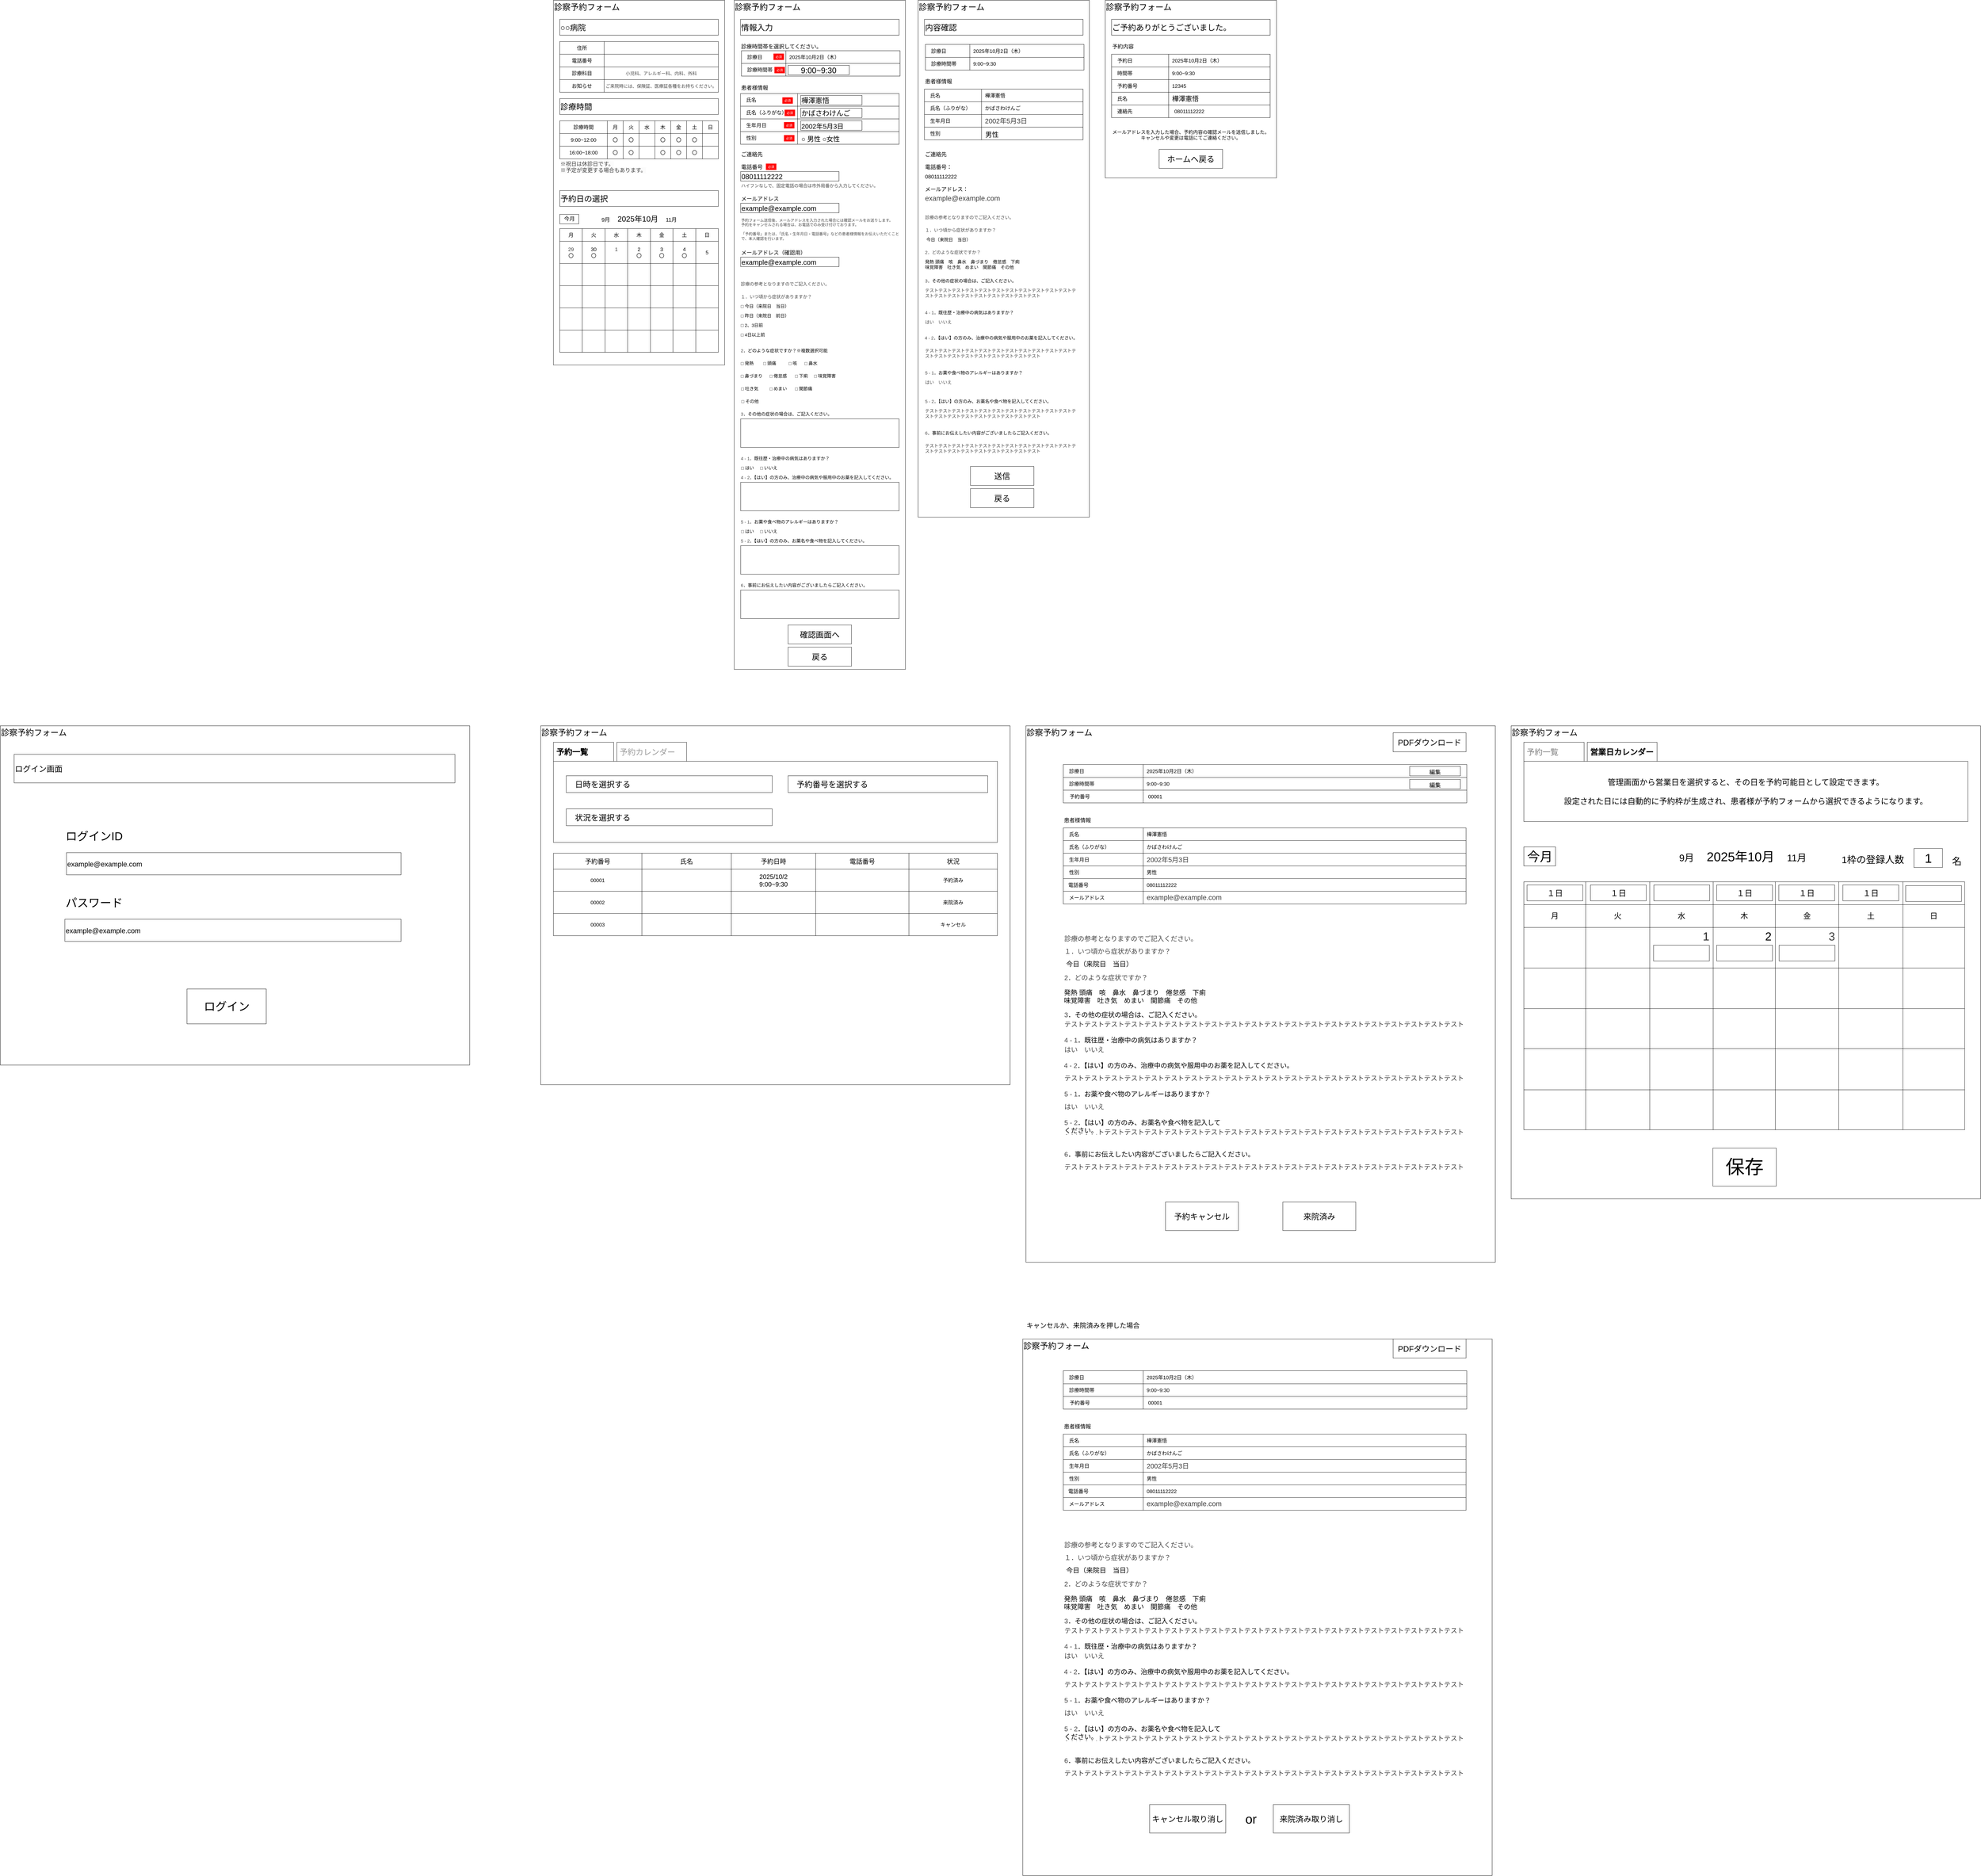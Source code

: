 <mxfile>
    <diagram id="deSxDQOu9u_3aHM_2UQ1" name="ページ1">
        <mxGraphModel dx="4042" dy="1243" grid="1" gridSize="10" guides="1" tooltips="1" connect="1" arrows="1" fold="1" page="1" pageScale="1" pageWidth="827" pageHeight="1169" math="0" shadow="0">
            <root>
                <mxCell id="0"/>
                <mxCell id="1" parent="0"/>
                <mxCell id="3" value="&lt;font style=&quot;font-size: 26px;&quot;&gt;診察予約フォーム&lt;/font&gt;" style="rounded=0;whiteSpace=wrap;html=1;verticalAlign=top;align=left;" parent="1" vertex="1">
                    <mxGeometry x="90" y="50" width="540" height="1150" as="geometry"/>
                </mxCell>
                <mxCell id="4" value="○○病院" style="rounded=0;whiteSpace=wrap;html=1;fontSize=25;align=left;" parent="1" vertex="1">
                    <mxGeometry x="110" y="110" width="500" height="50" as="geometry"/>
                </mxCell>
                <mxCell id="5" value="" style="shape=table;startSize=0;container=1;collapsible=0;childLayout=tableLayout;fontSize=16;" parent="1" vertex="1">
                    <mxGeometry x="110" y="180" width="500" height="160" as="geometry"/>
                </mxCell>
                <mxCell id="6" value="" style="shape=tableRow;horizontal=0;startSize=0;swimlaneHead=0;swimlaneBody=0;strokeColor=inherit;top=0;left=0;bottom=0;right=0;collapsible=0;dropTarget=0;fillColor=none;points=[[0,0.5],[1,0.5]];portConstraint=eastwest;fontSize=16;" parent="5" vertex="1">
                    <mxGeometry width="500" height="40" as="geometry"/>
                </mxCell>
                <mxCell id="7" value="住所" style="shape=partialRectangle;html=1;whiteSpace=wrap;connectable=0;strokeColor=inherit;overflow=hidden;fillColor=none;top=0;left=0;bottom=0;right=0;pointerEvents=1;fontSize=16;align=center;" parent="6" vertex="1">
                    <mxGeometry width="140" height="40" as="geometry">
                        <mxRectangle width="140" height="40" as="alternateBounds"/>
                    </mxGeometry>
                </mxCell>
                <mxCell id="8" value="" style="shape=partialRectangle;html=1;whiteSpace=wrap;connectable=0;strokeColor=inherit;overflow=hidden;fillColor=none;top=0;left=0;bottom=0;right=0;pointerEvents=1;fontSize=16;" parent="6" vertex="1">
                    <mxGeometry x="140" width="360" height="40" as="geometry">
                        <mxRectangle width="360" height="40" as="alternateBounds"/>
                    </mxGeometry>
                </mxCell>
                <mxCell id="10" value="" style="shape=tableRow;horizontal=0;startSize=0;swimlaneHead=0;swimlaneBody=0;strokeColor=inherit;top=0;left=0;bottom=0;right=0;collapsible=0;dropTarget=0;fillColor=none;points=[[0,0.5],[1,0.5]];portConstraint=eastwest;fontSize=16;" parent="5" vertex="1">
                    <mxGeometry y="40" width="500" height="40" as="geometry"/>
                </mxCell>
                <mxCell id="11" value="電話番号" style="shape=partialRectangle;html=1;whiteSpace=wrap;connectable=0;strokeColor=inherit;overflow=hidden;fillColor=none;top=0;left=0;bottom=0;right=0;pointerEvents=1;fontSize=16;" parent="10" vertex="1">
                    <mxGeometry width="140" height="40" as="geometry">
                        <mxRectangle width="140" height="40" as="alternateBounds"/>
                    </mxGeometry>
                </mxCell>
                <mxCell id="12" value="" style="shape=partialRectangle;html=1;whiteSpace=wrap;connectable=0;strokeColor=inherit;overflow=hidden;fillColor=none;top=0;left=0;bottom=0;right=0;pointerEvents=1;fontSize=16;" parent="10" vertex="1">
                    <mxGeometry x="140" width="360" height="40" as="geometry">
                        <mxRectangle width="360" height="40" as="alternateBounds"/>
                    </mxGeometry>
                </mxCell>
                <mxCell id="27" style="shape=tableRow;horizontal=0;startSize=0;swimlaneHead=0;swimlaneBody=0;strokeColor=inherit;top=0;left=0;bottom=0;right=0;collapsible=0;dropTarget=0;fillColor=none;points=[[0,0.5],[1,0.5]];portConstraint=eastwest;fontSize=16;" parent="5" vertex="1">
                    <mxGeometry y="80" width="500" height="40" as="geometry"/>
                </mxCell>
                <mxCell id="28" value="診療科目" style="shape=partialRectangle;html=1;whiteSpace=wrap;connectable=0;strokeColor=inherit;overflow=hidden;fillColor=none;top=0;left=0;bottom=0;right=0;pointerEvents=1;fontSize=16;" parent="27" vertex="1">
                    <mxGeometry width="140" height="40" as="geometry">
                        <mxRectangle width="140" height="40" as="alternateBounds"/>
                    </mxGeometry>
                </mxCell>
                <mxCell id="29" value="&lt;span style=&quot;color: rgb(71, 71, 71); font-family: メイリオ, Meiryo, &amp;quot;ヒラギノ角ゴ Pro W3&amp;quot;, &amp;quot;Hiragino Kaku Gothic Pro&amp;quot;, Osaka, &amp;quot;ＭＳ Ｐゴシック&amp;quot;, &amp;quot;MS PGothic&amp;quot;, sans-serif; font-size: 14px; text-align: left; background-color: rgb(255, 255, 255);&quot;&gt;小児科、アレルギー科、内科、外科&lt;/span&gt;" style="shape=partialRectangle;html=1;whiteSpace=wrap;connectable=0;strokeColor=inherit;overflow=hidden;fillColor=none;top=0;left=0;bottom=0;right=0;pointerEvents=1;fontSize=16;" parent="27" vertex="1">
                    <mxGeometry x="140" width="360" height="40" as="geometry">
                        <mxRectangle width="360" height="40" as="alternateBounds"/>
                    </mxGeometry>
                </mxCell>
                <mxCell id="24" style="shape=tableRow;horizontal=0;startSize=0;swimlaneHead=0;swimlaneBody=0;strokeColor=inherit;top=0;left=0;bottom=0;right=0;collapsible=0;dropTarget=0;fillColor=none;points=[[0,0.5],[1,0.5]];portConstraint=eastwest;fontSize=16;" parent="5" vertex="1">
                    <mxGeometry y="120" width="500" height="40" as="geometry"/>
                </mxCell>
                <mxCell id="25" value="お知らせ" style="shape=partialRectangle;html=1;whiteSpace=wrap;connectable=0;strokeColor=inherit;overflow=hidden;fillColor=none;top=0;left=0;bottom=0;right=0;pointerEvents=1;fontSize=16;" parent="24" vertex="1">
                    <mxGeometry width="140" height="40" as="geometry">
                        <mxRectangle width="140" height="40" as="alternateBounds"/>
                    </mxGeometry>
                </mxCell>
                <mxCell id="26" value="&lt;span style=&quot;color: rgb(71, 71, 71); font-family: メイリオ, Meiryo, &amp;quot;ヒラギノ角ゴ Pro W3&amp;quot;, &amp;quot;Hiragino Kaku Gothic Pro&amp;quot;, Osaka, &amp;quot;ＭＳ Ｐゴシック&amp;quot;, &amp;quot;MS PGothic&amp;quot;, sans-serif; font-size: 14px; font-style: normal; font-variant-ligatures: normal; font-variant-caps: normal; font-weight: 400; letter-spacing: normal; orphans: 2; text-align: left; text-indent: 0px; text-transform: none; widows: 2; word-spacing: 0px; -webkit-text-stroke-width: 0px; white-space: normal; background-color: rgb(255, 255, 255); text-decoration-thickness: initial; text-decoration-style: initial; text-decoration-color: initial; float: none; display: inline !important;&quot;&gt;ご来院時には、保険証、医療証各種をお持ちください。&lt;/span&gt;" style="shape=partialRectangle;html=1;whiteSpace=wrap;connectable=0;strokeColor=inherit;overflow=hidden;fillColor=none;top=0;left=0;bottom=0;right=0;pointerEvents=1;fontSize=16;verticalAlign=middle;" parent="24" vertex="1">
                    <mxGeometry x="140" width="360" height="40" as="geometry">
                        <mxRectangle width="360" height="40" as="alternateBounds"/>
                    </mxGeometry>
                </mxCell>
                <mxCell id="30" value="" style="shape=table;startSize=0;container=1;collapsible=0;childLayout=tableLayout;fontSize=16;" parent="1" vertex="1">
                    <mxGeometry x="110" y="430" width="500.0" height="120" as="geometry"/>
                </mxCell>
                <mxCell id="31" value="" style="shape=tableRow;horizontal=0;startSize=0;swimlaneHead=0;swimlaneBody=0;strokeColor=inherit;top=0;left=0;bottom=0;right=0;collapsible=0;dropTarget=0;fillColor=none;points=[[0,0.5],[1,0.5]];portConstraint=eastwest;fontSize=16;" parent="30" vertex="1">
                    <mxGeometry width="500.0" height="40" as="geometry"/>
                </mxCell>
                <mxCell id="32" value="診療時間" style="shape=partialRectangle;html=1;whiteSpace=wrap;connectable=0;strokeColor=inherit;overflow=hidden;fillColor=none;top=0;left=0;bottom=0;right=0;pointerEvents=1;fontSize=16;" parent="31" vertex="1">
                    <mxGeometry width="150" height="40" as="geometry">
                        <mxRectangle width="150" height="40" as="alternateBounds"/>
                    </mxGeometry>
                </mxCell>
                <mxCell id="59" value="月" style="shape=partialRectangle;html=1;whiteSpace=wrap;connectable=0;strokeColor=inherit;overflow=hidden;fillColor=none;top=0;left=0;bottom=0;right=0;pointerEvents=1;fontSize=16;" parent="31" vertex="1">
                    <mxGeometry x="150" width="50" height="40" as="geometry">
                        <mxRectangle width="50" height="40" as="alternateBounds"/>
                    </mxGeometry>
                </mxCell>
                <mxCell id="77" value="火" style="shape=partialRectangle;html=1;whiteSpace=wrap;connectable=0;strokeColor=inherit;overflow=hidden;fillColor=none;top=0;left=0;bottom=0;right=0;pointerEvents=1;fontSize=16;" parent="31" vertex="1">
                    <mxGeometry x="200" width="50" height="40" as="geometry">
                        <mxRectangle width="50" height="40" as="alternateBounds"/>
                    </mxGeometry>
                </mxCell>
                <mxCell id="74" value="水" style="shape=partialRectangle;html=1;whiteSpace=wrap;connectable=0;strokeColor=inherit;overflow=hidden;fillColor=none;top=0;left=0;bottom=0;right=0;pointerEvents=1;fontSize=16;" parent="31" vertex="1">
                    <mxGeometry x="250" width="50" height="40" as="geometry">
                        <mxRectangle width="50" height="40" as="alternateBounds"/>
                    </mxGeometry>
                </mxCell>
                <mxCell id="71" value="木" style="shape=partialRectangle;html=1;whiteSpace=wrap;connectable=0;strokeColor=inherit;overflow=hidden;fillColor=none;top=0;left=0;bottom=0;right=0;pointerEvents=1;fontSize=16;" parent="31" vertex="1">
                    <mxGeometry x="300" width="50" height="40" as="geometry">
                        <mxRectangle width="50" height="40" as="alternateBounds"/>
                    </mxGeometry>
                </mxCell>
                <mxCell id="68" value="金" style="shape=partialRectangle;html=1;whiteSpace=wrap;connectable=0;strokeColor=inherit;overflow=hidden;fillColor=none;top=0;left=0;bottom=0;right=0;pointerEvents=1;fontSize=16;" parent="31" vertex="1">
                    <mxGeometry x="350" width="50" height="40" as="geometry">
                        <mxRectangle width="50" height="40" as="alternateBounds"/>
                    </mxGeometry>
                </mxCell>
                <mxCell id="65" value="土" style="shape=partialRectangle;html=1;whiteSpace=wrap;connectable=0;strokeColor=inherit;overflow=hidden;fillColor=none;top=0;left=0;bottom=0;right=0;pointerEvents=1;fontSize=16;" parent="31" vertex="1">
                    <mxGeometry x="400" width="50" height="40" as="geometry">
                        <mxRectangle width="50" height="40" as="alternateBounds"/>
                    </mxGeometry>
                </mxCell>
                <mxCell id="62" value="日" style="shape=partialRectangle;html=1;whiteSpace=wrap;connectable=0;strokeColor=inherit;overflow=hidden;fillColor=none;top=0;left=0;bottom=0;right=0;pointerEvents=1;fontSize=16;" parent="31" vertex="1">
                    <mxGeometry x="450" width="50" height="40" as="geometry">
                        <mxRectangle width="50" height="40" as="alternateBounds"/>
                    </mxGeometry>
                </mxCell>
                <mxCell id="35" value="" style="shape=tableRow;horizontal=0;startSize=0;swimlaneHead=0;swimlaneBody=0;strokeColor=inherit;top=0;left=0;bottom=0;right=0;collapsible=0;dropTarget=0;fillColor=none;points=[[0,0.5],[1,0.5]];portConstraint=eastwest;fontSize=16;" parent="30" vertex="1">
                    <mxGeometry y="40" width="500.0" height="40" as="geometry"/>
                </mxCell>
                <mxCell id="36" value="9:00~12:00" style="shape=partialRectangle;html=1;whiteSpace=wrap;connectable=0;strokeColor=inherit;overflow=hidden;fillColor=none;top=0;left=0;bottom=0;right=0;pointerEvents=1;fontSize=16;" parent="35" vertex="1">
                    <mxGeometry width="150" height="40" as="geometry">
                        <mxRectangle width="150" height="40" as="alternateBounds"/>
                    </mxGeometry>
                </mxCell>
                <mxCell id="60" value="〇" style="shape=partialRectangle;html=1;whiteSpace=wrap;connectable=0;strokeColor=inherit;overflow=hidden;fillColor=none;top=0;left=0;bottom=0;right=0;pointerEvents=1;fontSize=16;" parent="35" vertex="1">
                    <mxGeometry x="150" width="50" height="40" as="geometry">
                        <mxRectangle width="50" height="40" as="alternateBounds"/>
                    </mxGeometry>
                </mxCell>
                <mxCell id="78" value="&lt;span style=&quot;color: rgb(0, 0, 0); font-family: Helvetica; font-size: 16px; font-style: normal; font-variant-ligatures: normal; font-variant-caps: normal; font-weight: 400; letter-spacing: normal; orphans: 2; text-align: center; text-indent: 0px; text-transform: none; widows: 2; word-spacing: 0px; -webkit-text-stroke-width: 0px; white-space: normal; background-color: rgb(251, 251, 251); text-decoration-thickness: initial; text-decoration-style: initial; text-decoration-color: initial; float: none; display: inline !important;&quot;&gt;〇&lt;/span&gt;" style="shape=partialRectangle;html=1;whiteSpace=wrap;connectable=0;strokeColor=inherit;overflow=hidden;fillColor=none;top=0;left=0;bottom=0;right=0;pointerEvents=1;fontSize=16;" parent="35" vertex="1">
                    <mxGeometry x="200" width="50" height="40" as="geometry">
                        <mxRectangle width="50" height="40" as="alternateBounds"/>
                    </mxGeometry>
                </mxCell>
                <mxCell id="75" style="shape=partialRectangle;html=1;whiteSpace=wrap;connectable=0;strokeColor=inherit;overflow=hidden;fillColor=none;top=0;left=0;bottom=0;right=0;pointerEvents=1;fontSize=16;" parent="35" vertex="1">
                    <mxGeometry x="250" width="50" height="40" as="geometry">
                        <mxRectangle width="50" height="40" as="alternateBounds"/>
                    </mxGeometry>
                </mxCell>
                <mxCell id="72" value="&lt;span style=&quot;color: rgb(0, 0, 0);&quot;&gt;〇&lt;/span&gt;" style="shape=partialRectangle;html=1;whiteSpace=wrap;connectable=0;strokeColor=inherit;overflow=hidden;fillColor=none;top=0;left=0;bottom=0;right=0;pointerEvents=1;fontSize=16;" parent="35" vertex="1">
                    <mxGeometry x="300" width="50" height="40" as="geometry">
                        <mxRectangle width="50" height="40" as="alternateBounds"/>
                    </mxGeometry>
                </mxCell>
                <mxCell id="69" value="&lt;span style=&quot;color: rgb(0, 0, 0);&quot;&gt;〇&lt;/span&gt;" style="shape=partialRectangle;html=1;whiteSpace=wrap;connectable=0;strokeColor=inherit;overflow=hidden;fillColor=none;top=0;left=0;bottom=0;right=0;pointerEvents=1;fontSize=16;" parent="35" vertex="1">
                    <mxGeometry x="350" width="50" height="40" as="geometry">
                        <mxRectangle width="50" height="40" as="alternateBounds"/>
                    </mxGeometry>
                </mxCell>
                <mxCell id="66" value="&lt;span style=&quot;color: rgb(0, 0, 0);&quot;&gt;〇&lt;/span&gt;" style="shape=partialRectangle;html=1;whiteSpace=wrap;connectable=0;strokeColor=inherit;overflow=hidden;fillColor=none;top=0;left=0;bottom=0;right=0;pointerEvents=1;fontSize=16;" parent="35" vertex="1">
                    <mxGeometry x="400" width="50" height="40" as="geometry">
                        <mxRectangle width="50" height="40" as="alternateBounds"/>
                    </mxGeometry>
                </mxCell>
                <mxCell id="63" style="shape=partialRectangle;html=1;whiteSpace=wrap;connectable=0;strokeColor=inherit;overflow=hidden;fillColor=none;top=0;left=0;bottom=0;right=0;pointerEvents=1;fontSize=16;" parent="35" vertex="1">
                    <mxGeometry x="450" width="50" height="40" as="geometry">
                        <mxRectangle width="50" height="40" as="alternateBounds"/>
                    </mxGeometry>
                </mxCell>
                <mxCell id="39" value="" style="shape=tableRow;horizontal=0;startSize=0;swimlaneHead=0;swimlaneBody=0;strokeColor=inherit;top=0;left=0;bottom=0;right=0;collapsible=0;dropTarget=0;fillColor=none;points=[[0,0.5],[1,0.5]];portConstraint=eastwest;fontSize=16;" parent="30" vertex="1">
                    <mxGeometry y="80" width="500.0" height="40" as="geometry"/>
                </mxCell>
                <mxCell id="40" value="16:00~18:00" style="shape=partialRectangle;html=1;whiteSpace=wrap;connectable=0;strokeColor=inherit;overflow=hidden;fillColor=none;top=0;left=0;bottom=0;right=0;pointerEvents=1;fontSize=16;" parent="39" vertex="1">
                    <mxGeometry width="150" height="40" as="geometry">
                        <mxRectangle width="150" height="40" as="alternateBounds"/>
                    </mxGeometry>
                </mxCell>
                <mxCell id="61" value="&lt;span style=&quot;color: rgb(0, 0, 0); font-family: Helvetica; font-size: 16px; font-style: normal; font-variant-ligatures: normal; font-variant-caps: normal; font-weight: 400; letter-spacing: normal; orphans: 2; text-align: center; text-indent: 0px; text-transform: none; widows: 2; word-spacing: 0px; -webkit-text-stroke-width: 0px; white-space: normal; background-color: rgb(251, 251, 251); text-decoration-thickness: initial; text-decoration-style: initial; text-decoration-color: initial; float: none; display: inline !important;&quot;&gt;〇&lt;/span&gt;" style="shape=partialRectangle;html=1;whiteSpace=wrap;connectable=0;strokeColor=inherit;overflow=hidden;fillColor=none;top=0;left=0;bottom=0;right=0;pointerEvents=1;fontSize=16;" parent="39" vertex="1">
                    <mxGeometry x="150" width="50" height="40" as="geometry">
                        <mxRectangle width="50" height="40" as="alternateBounds"/>
                    </mxGeometry>
                </mxCell>
                <mxCell id="79" value="&lt;span style=&quot;color: rgb(0, 0, 0);&quot;&gt;〇&lt;/span&gt;" style="shape=partialRectangle;html=1;whiteSpace=wrap;connectable=0;strokeColor=inherit;overflow=hidden;fillColor=none;top=0;left=0;bottom=0;right=0;pointerEvents=1;fontSize=16;" parent="39" vertex="1">
                    <mxGeometry x="200" width="50" height="40" as="geometry">
                        <mxRectangle width="50" height="40" as="alternateBounds"/>
                    </mxGeometry>
                </mxCell>
                <mxCell id="76" style="shape=partialRectangle;html=1;whiteSpace=wrap;connectable=0;strokeColor=inherit;overflow=hidden;fillColor=none;top=0;left=0;bottom=0;right=0;pointerEvents=1;fontSize=16;" parent="39" vertex="1">
                    <mxGeometry x="250" width="50" height="40" as="geometry">
                        <mxRectangle width="50" height="40" as="alternateBounds"/>
                    </mxGeometry>
                </mxCell>
                <mxCell id="73" value="&lt;span style=&quot;color: rgb(0, 0, 0);&quot;&gt;〇&lt;/span&gt;" style="shape=partialRectangle;html=1;whiteSpace=wrap;connectable=0;strokeColor=inherit;overflow=hidden;fillColor=none;top=0;left=0;bottom=0;right=0;pointerEvents=1;fontSize=16;" parent="39" vertex="1">
                    <mxGeometry x="300" width="50" height="40" as="geometry">
                        <mxRectangle width="50" height="40" as="alternateBounds"/>
                    </mxGeometry>
                </mxCell>
                <mxCell id="70" value="&lt;span style=&quot;color: rgb(0, 0, 0);&quot;&gt;〇&lt;/span&gt;" style="shape=partialRectangle;html=1;whiteSpace=wrap;connectable=0;strokeColor=inherit;overflow=hidden;fillColor=none;top=0;left=0;bottom=0;right=0;pointerEvents=1;fontSize=16;" parent="39" vertex="1">
                    <mxGeometry x="350" width="50" height="40" as="geometry">
                        <mxRectangle width="50" height="40" as="alternateBounds"/>
                    </mxGeometry>
                </mxCell>
                <mxCell id="67" value="&lt;span style=&quot;color: rgb(0, 0, 0);&quot;&gt;〇&lt;/span&gt;" style="shape=partialRectangle;html=1;whiteSpace=wrap;connectable=0;strokeColor=inherit;overflow=hidden;fillColor=none;top=0;left=0;bottom=0;right=0;pointerEvents=1;fontSize=16;" parent="39" vertex="1">
                    <mxGeometry x="400" width="50" height="40" as="geometry">
                        <mxRectangle width="50" height="40" as="alternateBounds"/>
                    </mxGeometry>
                </mxCell>
                <mxCell id="64" style="shape=partialRectangle;html=1;whiteSpace=wrap;connectable=0;strokeColor=inherit;overflow=hidden;fillColor=none;top=0;left=0;bottom=0;right=0;pointerEvents=1;fontSize=16;" parent="39" vertex="1">
                    <mxGeometry x="450" width="50" height="40" as="geometry">
                        <mxRectangle width="50" height="40" as="alternateBounds"/>
                    </mxGeometry>
                </mxCell>
                <mxCell id="43" value="診療時間" style="rounded=0;whiteSpace=wrap;html=1;fontSize=25;align=left;" parent="1" vertex="1">
                    <mxGeometry x="110" y="360" width="500" height="50" as="geometry"/>
                </mxCell>
                <mxCell id="81" value="予約日の選択" style="rounded=0;whiteSpace=wrap;html=1;fontSize=25;align=left;" parent="1" vertex="1">
                    <mxGeometry x="110" y="650" width="500" height="50" as="geometry"/>
                </mxCell>
                <mxCell id="82" value="" style="shape=table;startSize=0;container=1;collapsible=0;childLayout=tableLayout;fontSize=16;" parent="1" vertex="1">
                    <mxGeometry x="110" y="770" width="500" height="390" as="geometry"/>
                </mxCell>
                <mxCell id="83" value="" style="shape=tableRow;horizontal=0;startSize=0;swimlaneHead=0;swimlaneBody=0;strokeColor=inherit;top=0;left=0;bottom=0;right=0;collapsible=0;dropTarget=0;fillColor=none;points=[[0,0.5],[1,0.5]];portConstraint=eastwest;fontSize=16;" parent="82" vertex="1">
                    <mxGeometry width="500" height="40" as="geometry"/>
                </mxCell>
                <mxCell id="85" value="月" style="shape=partialRectangle;html=1;whiteSpace=wrap;connectable=0;strokeColor=inherit;overflow=hidden;fillColor=none;top=0;left=0;bottom=0;right=0;pointerEvents=1;fontSize=16;" parent="83" vertex="1">
                    <mxGeometry width="71" height="40" as="geometry">
                        <mxRectangle width="71" height="40" as="alternateBounds"/>
                    </mxGeometry>
                </mxCell>
                <mxCell id="86" value="火" style="shape=partialRectangle;html=1;whiteSpace=wrap;connectable=0;strokeColor=inherit;overflow=hidden;fillColor=none;top=0;left=0;bottom=0;right=0;pointerEvents=1;fontSize=16;" parent="83" vertex="1">
                    <mxGeometry x="71" width="72" height="40" as="geometry">
                        <mxRectangle width="72" height="40" as="alternateBounds"/>
                    </mxGeometry>
                </mxCell>
                <mxCell id="87" value="水" style="shape=partialRectangle;html=1;whiteSpace=wrap;connectable=0;strokeColor=inherit;overflow=hidden;fillColor=none;top=0;left=0;bottom=0;right=0;pointerEvents=1;fontSize=16;" parent="83" vertex="1">
                    <mxGeometry x="143" width="71" height="40" as="geometry">
                        <mxRectangle width="71" height="40" as="alternateBounds"/>
                    </mxGeometry>
                </mxCell>
                <mxCell id="88" value="木" style="shape=partialRectangle;html=1;whiteSpace=wrap;connectable=0;strokeColor=inherit;overflow=hidden;fillColor=none;top=0;left=0;bottom=0;right=0;pointerEvents=1;fontSize=16;" parent="83" vertex="1">
                    <mxGeometry x="214" width="72" height="40" as="geometry">
                        <mxRectangle width="72" height="40" as="alternateBounds"/>
                    </mxGeometry>
                </mxCell>
                <mxCell id="89" value="金" style="shape=partialRectangle;html=1;whiteSpace=wrap;connectable=0;strokeColor=inherit;overflow=hidden;fillColor=none;top=0;left=0;bottom=0;right=0;pointerEvents=1;fontSize=16;" parent="83" vertex="1">
                    <mxGeometry x="286" width="71" height="40" as="geometry">
                        <mxRectangle width="71" height="40" as="alternateBounds"/>
                    </mxGeometry>
                </mxCell>
                <mxCell id="90" value="土" style="shape=partialRectangle;html=1;whiteSpace=wrap;connectable=0;strokeColor=inherit;overflow=hidden;fillColor=none;top=0;left=0;bottom=0;right=0;pointerEvents=1;fontSize=16;" parent="83" vertex="1">
                    <mxGeometry x="357" width="72" height="40" as="geometry">
                        <mxRectangle width="72" height="40" as="alternateBounds"/>
                    </mxGeometry>
                </mxCell>
                <mxCell id="91" value="日" style="shape=partialRectangle;html=1;whiteSpace=wrap;connectable=0;strokeColor=inherit;overflow=hidden;fillColor=none;top=0;left=0;bottom=0;right=0;pointerEvents=1;fontSize=16;" parent="83" vertex="1">
                    <mxGeometry x="429" width="71" height="40" as="geometry">
                        <mxRectangle width="71" height="40" as="alternateBounds"/>
                    </mxGeometry>
                </mxCell>
                <mxCell id="92" value="" style="shape=tableRow;horizontal=0;startSize=0;swimlaneHead=0;swimlaneBody=0;strokeColor=inherit;top=0;left=0;bottom=0;right=0;collapsible=0;dropTarget=0;fillColor=none;points=[[0,0.5],[1,0.5]];portConstraint=eastwest;fontSize=16;" parent="82" vertex="1">
                    <mxGeometry y="40" width="500" height="70" as="geometry"/>
                </mxCell>
                <mxCell id="94" value="&lt;div style=&quot;color: rgb(63, 63, 63); scrollbar-color: rgb(226, 226, 226) rgb(251, 251, 251);&quot;&gt;29&lt;/div&gt;&lt;span style=&quot;scrollbar-color: rgb(226, 226, 226) rgb(251, 251, 251); color: rgb(0, 0, 0);&quot;&gt;〇&lt;/span&gt;" style="shape=partialRectangle;html=1;whiteSpace=wrap;connectable=0;strokeColor=inherit;overflow=hidden;fillColor=none;top=0;left=0;bottom=0;right=0;pointerEvents=1;fontSize=16;" parent="92" vertex="1">
                    <mxGeometry width="71" height="70" as="geometry">
                        <mxRectangle width="71" height="70" as="alternateBounds"/>
                    </mxGeometry>
                </mxCell>
                <mxCell id="95" value="&lt;div style=&quot;scrollbar-color: rgb(226, 226, 226) rgb(251, 251, 251); color: rgb(63, 63, 63);&quot;&gt;&lt;font color=&quot;#000000&quot;&gt;30&lt;/font&gt;&lt;/div&gt;&lt;span style=&quot;scrollbar-color: rgb(226, 226, 226) rgb(251, 251, 251); color: rgb(0, 0, 0);&quot;&gt;〇&lt;/span&gt;" style="shape=partialRectangle;html=1;whiteSpace=wrap;connectable=0;strokeColor=inherit;overflow=hidden;fillColor=none;top=0;left=0;bottom=0;right=0;pointerEvents=1;fontSize=16;" parent="92" vertex="1">
                    <mxGeometry x="71" width="72" height="70" as="geometry">
                        <mxRectangle width="72" height="70" as="alternateBounds"/>
                    </mxGeometry>
                </mxCell>
                <mxCell id="96" value="&lt;div style=&quot;color: rgb(63, 63, 63); scrollbar-color: rgb(226, 226, 226) rgb(251, 251, 251);&quot;&gt;1&lt;/div&gt;&lt;div style=&quot;color: rgb(63, 63, 63); scrollbar-color: rgb(226, 226, 226) rgb(251, 251, 251);&quot;&gt;&lt;br&gt;&lt;/div&gt;" style="shape=partialRectangle;html=1;whiteSpace=wrap;connectable=0;strokeColor=inherit;overflow=hidden;fillColor=none;top=0;left=0;bottom=0;right=0;pointerEvents=1;fontSize=16;" parent="92" vertex="1">
                    <mxGeometry x="143" width="71" height="70" as="geometry">
                        <mxRectangle width="71" height="70" as="alternateBounds"/>
                    </mxGeometry>
                </mxCell>
                <mxCell id="97" value="&lt;div&gt;&lt;span style=&quot;color: rgb(0, 0, 0);&quot;&gt;2&lt;/span&gt;&lt;/div&gt;&lt;span style=&quot;color: rgb(0, 0, 0);&quot;&gt;〇&lt;/span&gt;" style="shape=partialRectangle;html=1;whiteSpace=wrap;connectable=0;strokeColor=inherit;overflow=hidden;fillColor=none;top=0;left=0;bottom=0;right=0;pointerEvents=1;fontSize=16;" parent="92" vertex="1">
                    <mxGeometry x="214" width="72" height="70" as="geometry">
                        <mxRectangle width="72" height="70" as="alternateBounds"/>
                    </mxGeometry>
                </mxCell>
                <mxCell id="98" value="&lt;div style=&quot;scrollbar-color: rgb(226, 226, 226) rgb(251, 251, 251); color: rgb(63, 63, 63);&quot;&gt;&lt;span style=&quot;background-color: transparent;&quot;&gt;&lt;font color=&quot;#000000&quot;&gt;3&lt;/font&gt;&lt;/span&gt;&lt;/div&gt;&lt;div style=&quot;scrollbar-color: rgb(226, 226, 226) rgb(251, 251, 251); color: rgb(63, 63, 63);&quot;&gt;&lt;font color=&quot;#000000&quot;&gt;〇&lt;/font&gt;&lt;/div&gt;" style="shape=partialRectangle;html=1;whiteSpace=wrap;connectable=0;strokeColor=inherit;overflow=hidden;fillColor=none;top=0;left=0;bottom=0;right=0;pointerEvents=1;fontSize=16;" parent="92" vertex="1">
                    <mxGeometry x="286" width="71" height="70" as="geometry">
                        <mxRectangle width="71" height="70" as="alternateBounds"/>
                    </mxGeometry>
                </mxCell>
                <mxCell id="99" value="&lt;div style=&quot;scrollbar-color: rgb(226, 226, 226) rgb(251, 251, 251); color: rgb(63, 63, 63);&quot;&gt;&lt;font color=&quot;#000000&quot;&gt;4&lt;/font&gt;&lt;/div&gt;&lt;span style=&quot;scrollbar-color: rgb(226, 226, 226) rgb(251, 251, 251); color: rgb(0, 0, 0);&quot;&gt;〇&lt;/span&gt;" style="shape=partialRectangle;html=1;whiteSpace=wrap;connectable=0;strokeColor=inherit;overflow=hidden;fillColor=none;top=0;left=0;bottom=0;right=0;pointerEvents=1;fontSize=16;" parent="92" vertex="1">
                    <mxGeometry x="357" width="72" height="70" as="geometry">
                        <mxRectangle width="72" height="70" as="alternateBounds"/>
                    </mxGeometry>
                </mxCell>
                <mxCell id="100" value="&lt;div style=&quot;scrollbar-color: rgb(226, 226, 226) rgb(251, 251, 251); color: rgb(63, 63, 63);&quot;&gt;&lt;font color=&quot;#000000&quot;&gt;5&lt;/font&gt;&lt;/div&gt;" style="shape=partialRectangle;html=1;whiteSpace=wrap;connectable=0;strokeColor=inherit;overflow=hidden;fillColor=none;top=0;left=0;bottom=0;right=0;pointerEvents=1;fontSize=16;" parent="92" vertex="1">
                    <mxGeometry x="429" width="71" height="70" as="geometry">
                        <mxRectangle width="71" height="70" as="alternateBounds"/>
                    </mxGeometry>
                </mxCell>
                <mxCell id="150" style="shape=tableRow;horizontal=0;startSize=0;swimlaneHead=0;swimlaneBody=0;strokeColor=inherit;top=0;left=0;bottom=0;right=0;collapsible=0;dropTarget=0;fillColor=none;points=[[0,0.5],[1,0.5]];portConstraint=eastwest;fontSize=16;" parent="82" vertex="1">
                    <mxGeometry y="110" width="500" height="70" as="geometry"/>
                </mxCell>
                <mxCell id="151" style="shape=partialRectangle;html=1;whiteSpace=wrap;connectable=0;strokeColor=inherit;overflow=hidden;fillColor=none;top=0;left=0;bottom=0;right=0;pointerEvents=1;fontSize=16;" parent="150" vertex="1">
                    <mxGeometry width="71" height="70" as="geometry">
                        <mxRectangle width="71" height="70" as="alternateBounds"/>
                    </mxGeometry>
                </mxCell>
                <mxCell id="152" style="shape=partialRectangle;html=1;whiteSpace=wrap;connectable=0;strokeColor=inherit;overflow=hidden;fillColor=none;top=0;left=0;bottom=0;right=0;pointerEvents=1;fontSize=16;" parent="150" vertex="1">
                    <mxGeometry x="71" width="72" height="70" as="geometry">
                        <mxRectangle width="72" height="70" as="alternateBounds"/>
                    </mxGeometry>
                </mxCell>
                <mxCell id="153" style="shape=partialRectangle;html=1;whiteSpace=wrap;connectable=0;strokeColor=inherit;overflow=hidden;fillColor=none;top=0;left=0;bottom=0;right=0;pointerEvents=1;fontSize=16;" parent="150" vertex="1">
                    <mxGeometry x="143" width="71" height="70" as="geometry">
                        <mxRectangle width="71" height="70" as="alternateBounds"/>
                    </mxGeometry>
                </mxCell>
                <mxCell id="154" style="shape=partialRectangle;html=1;whiteSpace=wrap;connectable=0;strokeColor=inherit;overflow=hidden;fillColor=none;top=0;left=0;bottom=0;right=0;pointerEvents=1;fontSize=16;" parent="150" vertex="1">
                    <mxGeometry x="214" width="72" height="70" as="geometry">
                        <mxRectangle width="72" height="70" as="alternateBounds"/>
                    </mxGeometry>
                </mxCell>
                <mxCell id="155" style="shape=partialRectangle;html=1;whiteSpace=wrap;connectable=0;strokeColor=inherit;overflow=hidden;fillColor=none;top=0;left=0;bottom=0;right=0;pointerEvents=1;fontSize=16;" parent="150" vertex="1">
                    <mxGeometry x="286" width="71" height="70" as="geometry">
                        <mxRectangle width="71" height="70" as="alternateBounds"/>
                    </mxGeometry>
                </mxCell>
                <mxCell id="156" style="shape=partialRectangle;html=1;whiteSpace=wrap;connectable=0;strokeColor=inherit;overflow=hidden;fillColor=none;top=0;left=0;bottom=0;right=0;pointerEvents=1;fontSize=16;" parent="150" vertex="1">
                    <mxGeometry x="357" width="72" height="70" as="geometry">
                        <mxRectangle width="72" height="70" as="alternateBounds"/>
                    </mxGeometry>
                </mxCell>
                <mxCell id="157" style="shape=partialRectangle;html=1;whiteSpace=wrap;connectable=0;strokeColor=inherit;overflow=hidden;fillColor=none;top=0;left=0;bottom=0;right=0;pointerEvents=1;fontSize=16;" parent="150" vertex="1">
                    <mxGeometry x="429" width="71" height="70" as="geometry">
                        <mxRectangle width="71" height="70" as="alternateBounds"/>
                    </mxGeometry>
                </mxCell>
                <mxCell id="142" style="shape=tableRow;horizontal=0;startSize=0;swimlaneHead=0;swimlaneBody=0;strokeColor=inherit;top=0;left=0;bottom=0;right=0;collapsible=0;dropTarget=0;fillColor=none;points=[[0,0.5],[1,0.5]];portConstraint=eastwest;fontSize=16;" parent="82" vertex="1">
                    <mxGeometry y="180" width="500" height="70" as="geometry"/>
                </mxCell>
                <mxCell id="143" style="shape=partialRectangle;html=1;whiteSpace=wrap;connectable=0;strokeColor=inherit;overflow=hidden;fillColor=none;top=0;left=0;bottom=0;right=0;pointerEvents=1;fontSize=16;" parent="142" vertex="1">
                    <mxGeometry width="71" height="70" as="geometry">
                        <mxRectangle width="71" height="70" as="alternateBounds"/>
                    </mxGeometry>
                </mxCell>
                <mxCell id="144" style="shape=partialRectangle;html=1;whiteSpace=wrap;connectable=0;strokeColor=inherit;overflow=hidden;fillColor=none;top=0;left=0;bottom=0;right=0;pointerEvents=1;fontSize=16;" parent="142" vertex="1">
                    <mxGeometry x="71" width="72" height="70" as="geometry">
                        <mxRectangle width="72" height="70" as="alternateBounds"/>
                    </mxGeometry>
                </mxCell>
                <mxCell id="145" style="shape=partialRectangle;html=1;whiteSpace=wrap;connectable=0;strokeColor=inherit;overflow=hidden;fillColor=none;top=0;left=0;bottom=0;right=0;pointerEvents=1;fontSize=16;" parent="142" vertex="1">
                    <mxGeometry x="143" width="71" height="70" as="geometry">
                        <mxRectangle width="71" height="70" as="alternateBounds"/>
                    </mxGeometry>
                </mxCell>
                <mxCell id="146" style="shape=partialRectangle;html=1;whiteSpace=wrap;connectable=0;strokeColor=inherit;overflow=hidden;fillColor=none;top=0;left=0;bottom=0;right=0;pointerEvents=1;fontSize=16;" parent="142" vertex="1">
                    <mxGeometry x="214" width="72" height="70" as="geometry">
                        <mxRectangle width="72" height="70" as="alternateBounds"/>
                    </mxGeometry>
                </mxCell>
                <mxCell id="147" style="shape=partialRectangle;html=1;whiteSpace=wrap;connectable=0;strokeColor=inherit;overflow=hidden;fillColor=none;top=0;left=0;bottom=0;right=0;pointerEvents=1;fontSize=16;" parent="142" vertex="1">
                    <mxGeometry x="286" width="71" height="70" as="geometry">
                        <mxRectangle width="71" height="70" as="alternateBounds"/>
                    </mxGeometry>
                </mxCell>
                <mxCell id="148" style="shape=partialRectangle;html=1;whiteSpace=wrap;connectable=0;strokeColor=inherit;overflow=hidden;fillColor=none;top=0;left=0;bottom=0;right=0;pointerEvents=1;fontSize=16;" parent="142" vertex="1">
                    <mxGeometry x="357" width="72" height="70" as="geometry">
                        <mxRectangle width="72" height="70" as="alternateBounds"/>
                    </mxGeometry>
                </mxCell>
                <mxCell id="149" style="shape=partialRectangle;html=1;whiteSpace=wrap;connectable=0;strokeColor=inherit;overflow=hidden;fillColor=none;top=0;left=0;bottom=0;right=0;pointerEvents=1;fontSize=16;" parent="142" vertex="1">
                    <mxGeometry x="429" width="71" height="70" as="geometry">
                        <mxRectangle width="71" height="70" as="alternateBounds"/>
                    </mxGeometry>
                </mxCell>
                <mxCell id="134" style="shape=tableRow;horizontal=0;startSize=0;swimlaneHead=0;swimlaneBody=0;strokeColor=inherit;top=0;left=0;bottom=0;right=0;collapsible=0;dropTarget=0;fillColor=none;points=[[0,0.5],[1,0.5]];portConstraint=eastwest;fontSize=16;" parent="82" vertex="1">
                    <mxGeometry y="250" width="500" height="70" as="geometry"/>
                </mxCell>
                <mxCell id="135" style="shape=partialRectangle;html=1;whiteSpace=wrap;connectable=0;strokeColor=inherit;overflow=hidden;fillColor=none;top=0;left=0;bottom=0;right=0;pointerEvents=1;fontSize=16;" parent="134" vertex="1">
                    <mxGeometry width="71" height="70" as="geometry">
                        <mxRectangle width="71" height="70" as="alternateBounds"/>
                    </mxGeometry>
                </mxCell>
                <mxCell id="136" style="shape=partialRectangle;html=1;whiteSpace=wrap;connectable=0;strokeColor=inherit;overflow=hidden;fillColor=none;top=0;left=0;bottom=0;right=0;pointerEvents=1;fontSize=16;" parent="134" vertex="1">
                    <mxGeometry x="71" width="72" height="70" as="geometry">
                        <mxRectangle width="72" height="70" as="alternateBounds"/>
                    </mxGeometry>
                </mxCell>
                <mxCell id="137" style="shape=partialRectangle;html=1;whiteSpace=wrap;connectable=0;strokeColor=inherit;overflow=hidden;fillColor=none;top=0;left=0;bottom=0;right=0;pointerEvents=1;fontSize=16;" parent="134" vertex="1">
                    <mxGeometry x="143" width="71" height="70" as="geometry">
                        <mxRectangle width="71" height="70" as="alternateBounds"/>
                    </mxGeometry>
                </mxCell>
                <mxCell id="138" style="shape=partialRectangle;html=1;whiteSpace=wrap;connectable=0;strokeColor=inherit;overflow=hidden;fillColor=none;top=0;left=0;bottom=0;right=0;pointerEvents=1;fontSize=16;" parent="134" vertex="1">
                    <mxGeometry x="214" width="72" height="70" as="geometry">
                        <mxRectangle width="72" height="70" as="alternateBounds"/>
                    </mxGeometry>
                </mxCell>
                <mxCell id="139" style="shape=partialRectangle;html=1;whiteSpace=wrap;connectable=0;strokeColor=inherit;overflow=hidden;fillColor=none;top=0;left=0;bottom=0;right=0;pointerEvents=1;fontSize=16;" parent="134" vertex="1">
                    <mxGeometry x="286" width="71" height="70" as="geometry">
                        <mxRectangle width="71" height="70" as="alternateBounds"/>
                    </mxGeometry>
                </mxCell>
                <mxCell id="140" style="shape=partialRectangle;html=1;whiteSpace=wrap;connectable=0;strokeColor=inherit;overflow=hidden;fillColor=none;top=0;left=0;bottom=0;right=0;pointerEvents=1;fontSize=16;" parent="134" vertex="1">
                    <mxGeometry x="357" width="72" height="70" as="geometry">
                        <mxRectangle width="72" height="70" as="alternateBounds"/>
                    </mxGeometry>
                </mxCell>
                <mxCell id="141" style="shape=partialRectangle;html=1;whiteSpace=wrap;connectable=0;strokeColor=inherit;overflow=hidden;fillColor=none;top=0;left=0;bottom=0;right=0;pointerEvents=1;fontSize=16;" parent="134" vertex="1">
                    <mxGeometry x="429" width="71" height="70" as="geometry">
                        <mxRectangle width="71" height="70" as="alternateBounds"/>
                    </mxGeometry>
                </mxCell>
                <mxCell id="158" style="shape=tableRow;horizontal=0;startSize=0;swimlaneHead=0;swimlaneBody=0;strokeColor=inherit;top=0;left=0;bottom=0;right=0;collapsible=0;dropTarget=0;fillColor=none;points=[[0,0.5],[1,0.5]];portConstraint=eastwest;fontSize=16;" parent="82" vertex="1">
                    <mxGeometry y="320" width="500" height="70" as="geometry"/>
                </mxCell>
                <mxCell id="159" style="shape=partialRectangle;html=1;whiteSpace=wrap;connectable=0;strokeColor=inherit;overflow=hidden;fillColor=none;top=0;left=0;bottom=0;right=0;pointerEvents=1;fontSize=16;" parent="158" vertex="1">
                    <mxGeometry width="71" height="70" as="geometry">
                        <mxRectangle width="71" height="70" as="alternateBounds"/>
                    </mxGeometry>
                </mxCell>
                <mxCell id="160" style="shape=partialRectangle;html=1;whiteSpace=wrap;connectable=0;strokeColor=inherit;overflow=hidden;fillColor=none;top=0;left=0;bottom=0;right=0;pointerEvents=1;fontSize=16;" parent="158" vertex="1">
                    <mxGeometry x="71" width="72" height="70" as="geometry">
                        <mxRectangle width="72" height="70" as="alternateBounds"/>
                    </mxGeometry>
                </mxCell>
                <mxCell id="161" style="shape=partialRectangle;html=1;whiteSpace=wrap;connectable=0;strokeColor=inherit;overflow=hidden;fillColor=none;top=0;left=0;bottom=0;right=0;pointerEvents=1;fontSize=16;" parent="158" vertex="1">
                    <mxGeometry x="143" width="71" height="70" as="geometry">
                        <mxRectangle width="71" height="70" as="alternateBounds"/>
                    </mxGeometry>
                </mxCell>
                <mxCell id="162" style="shape=partialRectangle;html=1;whiteSpace=wrap;connectable=0;strokeColor=inherit;overflow=hidden;fillColor=none;top=0;left=0;bottom=0;right=0;pointerEvents=1;fontSize=16;" parent="158" vertex="1">
                    <mxGeometry x="214" width="72" height="70" as="geometry">
                        <mxRectangle width="72" height="70" as="alternateBounds"/>
                    </mxGeometry>
                </mxCell>
                <mxCell id="163" style="shape=partialRectangle;html=1;whiteSpace=wrap;connectable=0;strokeColor=inherit;overflow=hidden;fillColor=none;top=0;left=0;bottom=0;right=0;pointerEvents=1;fontSize=16;" parent="158" vertex="1">
                    <mxGeometry x="286" width="71" height="70" as="geometry">
                        <mxRectangle width="71" height="70" as="alternateBounds"/>
                    </mxGeometry>
                </mxCell>
                <mxCell id="164" style="shape=partialRectangle;html=1;whiteSpace=wrap;connectable=0;strokeColor=inherit;overflow=hidden;fillColor=none;top=0;left=0;bottom=0;right=0;pointerEvents=1;fontSize=16;" parent="158" vertex="1">
                    <mxGeometry x="357" width="72" height="70" as="geometry">
                        <mxRectangle width="72" height="70" as="alternateBounds"/>
                    </mxGeometry>
                </mxCell>
                <mxCell id="165" style="shape=partialRectangle;html=1;whiteSpace=wrap;connectable=0;strokeColor=inherit;overflow=hidden;fillColor=none;top=0;left=0;bottom=0;right=0;pointerEvents=1;fontSize=16;" parent="158" vertex="1">
                    <mxGeometry x="429" width="71" height="70" as="geometry">
                        <mxRectangle width="71" height="70" as="alternateBounds"/>
                    </mxGeometry>
                </mxCell>
                <mxCell id="166" value="&lt;font style=&quot;font-size: 17px;&quot;&gt;9月&lt;/font&gt;&lt;font style=&quot;font-size: 24px;&quot;&gt;　&lt;/font&gt;&lt;font style=&quot;font-size: 24px;&quot;&gt;2025年10月　&lt;/font&gt;&lt;font style=&quot;font-size: 17px;&quot;&gt;11月&lt;/font&gt;" style="text;html=1;align=center;verticalAlign=middle;resizable=0;points=[];autosize=1;strokeColor=none;fillColor=none;" parent="1" vertex="1">
                    <mxGeometry x="230" y="720" width="260" height="40" as="geometry"/>
                </mxCell>
                <mxCell id="167" value="&lt;span style=&quot;font-size: 17px;&quot;&gt;今月&lt;/span&gt;" style="text;html=1;align=center;verticalAlign=middle;resizable=0;points=[];autosize=1;strokeColor=default;fillColor=none;" parent="1" vertex="1">
                    <mxGeometry x="110" y="725" width="60" height="30" as="geometry"/>
                </mxCell>
                <mxCell id="168" value="&lt;span style=&quot;color: rgb(63, 63, 63); font-family: Helvetica; font-size: 17px; font-style: normal; font-variant-ligatures: normal; font-variant-caps: normal; font-weight: 400; letter-spacing: normal; orphans: 2; text-align: left; text-indent: 0px; text-transform: none; widows: 2; word-spacing: 0px; -webkit-text-stroke-width: 0px; white-space: normal; background-color: rgb(251, 251, 251); text-decoration-thickness: initial; text-decoration-style: initial; text-decoration-color: initial; float: none; display: inline !important;&quot;&gt;※祝日は休診日です。&lt;/span&gt;&lt;div&gt;&lt;span style=&quot;color: rgb(63, 63, 63); font-family: Helvetica; font-size: 17px; font-style: normal; font-variant-ligatures: normal; font-variant-caps: normal; font-weight: 400; letter-spacing: normal; orphans: 2; text-align: left; text-indent: 0px; text-transform: none; widows: 2; word-spacing: 0px; -webkit-text-stroke-width: 0px; white-space: normal; background-color: rgb(251, 251, 251); text-decoration-thickness: initial; text-decoration-style: initial; text-decoration-color: initial; float: none; display: inline !important;&quot;&gt;※予定が変更する場合もあります。&lt;/span&gt;&lt;/div&gt;" style="text;whiteSpace=wrap;html=1;" parent="1" vertex="1">
                    <mxGeometry x="110" y="550" width="300" height="50" as="geometry"/>
                </mxCell>
                <mxCell id="169" value="&lt;font style=&quot;font-size: 26px;&quot;&gt;診察予約フォーム&lt;/font&gt;" style="rounded=0;whiteSpace=wrap;html=1;verticalAlign=top;align=left;" parent="1" vertex="1">
                    <mxGeometry x="660" y="50" width="540" height="2110" as="geometry"/>
                </mxCell>
                <mxCell id="170" value="情報入力" style="rounded=0;whiteSpace=wrap;html=1;fontSize=25;align=left;" parent="1" vertex="1">
                    <mxGeometry x="680" y="110" width="500" height="50" as="geometry"/>
                </mxCell>
                <mxCell id="171" value="&lt;span style=&quot;font-size: 17px;&quot;&gt;診療時間帯を選択してください。&lt;/span&gt;" style="text;whiteSpace=wrap;html=1;" parent="1" vertex="1">
                    <mxGeometry x="680" y="180" width="300" height="40" as="geometry"/>
                </mxCell>
                <mxCell id="188" value="" style="group" parent="1" vertex="1" connectable="0">
                    <mxGeometry x="680" y="210" width="500" height="80" as="geometry"/>
                </mxCell>
                <mxCell id="175" value="" style="shape=table;startSize=0;container=1;collapsible=0;childLayout=tableLayout;fontSize=16;" parent="188" vertex="1">
                    <mxGeometry x="3" y="-1" width="500" height="80" as="geometry"/>
                </mxCell>
                <mxCell id="176" value="" style="shape=tableRow;horizontal=0;startSize=0;swimlaneHead=0;swimlaneBody=0;strokeColor=inherit;top=0;left=0;bottom=0;right=0;collapsible=0;dropTarget=0;fillColor=none;points=[[0,0.5],[1,0.5]];portConstraint=eastwest;fontSize=16;" parent="175" vertex="1">
                    <mxGeometry width="500" height="40" as="geometry"/>
                </mxCell>
                <mxCell id="177" value="　診療日" style="shape=partialRectangle;html=1;whiteSpace=wrap;connectable=0;strokeColor=inherit;overflow=hidden;fillColor=none;top=0;left=0;bottom=0;right=0;pointerEvents=1;fontSize=16;align=left;" parent="176" vertex="1">
                    <mxGeometry width="140" height="40" as="geometry">
                        <mxRectangle width="140" height="40" as="alternateBounds"/>
                    </mxGeometry>
                </mxCell>
                <mxCell id="178" value="&amp;nbsp; 2025年10月2日（木）" style="shape=partialRectangle;html=1;whiteSpace=wrap;connectable=0;strokeColor=inherit;overflow=hidden;fillColor=none;top=0;left=0;bottom=0;right=0;pointerEvents=1;fontSize=16;align=left;" parent="176" vertex="1">
                    <mxGeometry x="140" width="360" height="40" as="geometry">
                        <mxRectangle width="360" height="40" as="alternateBounds"/>
                    </mxGeometry>
                </mxCell>
                <mxCell id="179" value="" style="shape=tableRow;horizontal=0;startSize=0;swimlaneHead=0;swimlaneBody=0;strokeColor=inherit;top=0;left=0;bottom=0;right=0;collapsible=0;dropTarget=0;fillColor=none;points=[[0,0.5],[1,0.5]];portConstraint=eastwest;fontSize=16;" parent="175" vertex="1">
                    <mxGeometry y="40" width="500" height="40" as="geometry"/>
                </mxCell>
                <mxCell id="180" value="　診療時間帯" style="shape=partialRectangle;html=1;whiteSpace=wrap;connectable=0;strokeColor=inherit;overflow=hidden;fillColor=none;top=0;left=0;bottom=0;right=0;pointerEvents=1;fontSize=16;align=left;" parent="179" vertex="1">
                    <mxGeometry width="140" height="40" as="geometry">
                        <mxRectangle width="140" height="40" as="alternateBounds"/>
                    </mxGeometry>
                </mxCell>
                <mxCell id="181" value="" style="shape=partialRectangle;html=1;whiteSpace=wrap;connectable=0;strokeColor=inherit;overflow=hidden;fillColor=none;top=0;left=0;bottom=0;right=0;pointerEvents=1;fontSize=16;" parent="179" vertex="1">
                    <mxGeometry x="140" width="360" height="40" as="geometry">
                        <mxRectangle width="360" height="40" as="alternateBounds"/>
                    </mxGeometry>
                </mxCell>
                <mxCell id="174" value="9:00~9:30" style="rounded=0;whiteSpace=wrap;html=1;fontSize=25;align=center;" parent="188" vertex="1">
                    <mxGeometry x="150" y="45" width="193" height="30" as="geometry"/>
                </mxCell>
                <mxCell id="200" value="&lt;font style=&quot;color: rgb(255, 255, 255); font-size: 10px;&quot;&gt;必須&lt;/font&gt;" style="rounded=0;whiteSpace=wrap;html=1;fillColor=light-dark(#ff0000, #ededed);strokeColor=none;" parent="188" vertex="1">
                    <mxGeometry x="107" y="50" width="33" height="20" as="geometry"/>
                </mxCell>
                <mxCell id="189" value="&lt;span style=&quot;font-size: 17px;&quot;&gt;患者様情報&lt;/span&gt;" style="text;whiteSpace=wrap;html=1;" parent="1" vertex="1">
                    <mxGeometry x="680" y="310" width="300" height="40" as="geometry"/>
                </mxCell>
                <mxCell id="190" value="" style="group" parent="1" vertex="1" connectable="0">
                    <mxGeometry x="680" y="344" width="500" height="156" as="geometry"/>
                </mxCell>
                <mxCell id="191" value="" style="shape=table;startSize=0;container=1;collapsible=0;childLayout=tableLayout;fontSize=16;" parent="190" vertex="1">
                    <mxGeometry width="500" height="160" as="geometry"/>
                </mxCell>
                <mxCell id="192" value="" style="shape=tableRow;horizontal=0;startSize=0;swimlaneHead=0;swimlaneBody=0;strokeColor=inherit;top=0;left=0;bottom=0;right=0;collapsible=0;dropTarget=0;fillColor=none;points=[[0,0.5],[1,0.5]];portConstraint=eastwest;fontSize=16;" parent="191" vertex="1">
                    <mxGeometry width="500" height="40" as="geometry"/>
                </mxCell>
                <mxCell id="193" value="　氏名" style="shape=partialRectangle;html=1;whiteSpace=wrap;connectable=0;strokeColor=inherit;overflow=hidden;fillColor=none;top=0;left=0;bottom=0;right=0;pointerEvents=1;fontSize=16;align=left;" parent="192" vertex="1">
                    <mxGeometry width="180" height="40" as="geometry">
                        <mxRectangle width="180" height="40" as="alternateBounds"/>
                    </mxGeometry>
                </mxCell>
                <mxCell id="194" value="&amp;nbsp;&amp;nbsp;" style="shape=partialRectangle;html=1;whiteSpace=wrap;connectable=0;strokeColor=inherit;overflow=hidden;fillColor=none;top=0;left=0;bottom=0;right=0;pointerEvents=1;fontSize=16;align=left;" parent="192" vertex="1">
                    <mxGeometry x="180" width="320" height="40" as="geometry">
                        <mxRectangle width="320" height="40" as="alternateBounds"/>
                    </mxGeometry>
                </mxCell>
                <mxCell id="195" value="" style="shape=tableRow;horizontal=0;startSize=0;swimlaneHead=0;swimlaneBody=0;strokeColor=inherit;top=0;left=0;bottom=0;right=0;collapsible=0;dropTarget=0;fillColor=none;points=[[0,0.5],[1,0.5]];portConstraint=eastwest;fontSize=16;" parent="191" vertex="1">
                    <mxGeometry y="40" width="500" height="40" as="geometry"/>
                </mxCell>
                <mxCell id="196" value="　氏名（ふりがな）" style="shape=partialRectangle;html=1;whiteSpace=wrap;connectable=0;strokeColor=inherit;overflow=hidden;fillColor=none;top=0;left=0;bottom=0;right=0;pointerEvents=1;fontSize=16;align=left;" parent="195" vertex="1">
                    <mxGeometry width="180" height="40" as="geometry">
                        <mxRectangle width="180" height="40" as="alternateBounds"/>
                    </mxGeometry>
                </mxCell>
                <mxCell id="197" value="" style="shape=partialRectangle;html=1;whiteSpace=wrap;connectable=0;strokeColor=inherit;overflow=hidden;fillColor=none;top=0;left=0;bottom=0;right=0;pointerEvents=1;fontSize=16;" parent="195" vertex="1">
                    <mxGeometry x="180" width="320" height="40" as="geometry">
                        <mxRectangle width="320" height="40" as="alternateBounds"/>
                    </mxGeometry>
                </mxCell>
                <mxCell id="206" style="shape=tableRow;horizontal=0;startSize=0;swimlaneHead=0;swimlaneBody=0;strokeColor=inherit;top=0;left=0;bottom=0;right=0;collapsible=0;dropTarget=0;fillColor=none;points=[[0,0.5],[1,0.5]];portConstraint=eastwest;fontSize=16;" parent="191" vertex="1">
                    <mxGeometry y="80" width="500" height="40" as="geometry"/>
                </mxCell>
                <mxCell id="207" value="　生年月日" style="shape=partialRectangle;html=1;whiteSpace=wrap;connectable=0;strokeColor=inherit;overflow=hidden;fillColor=none;top=0;left=0;bottom=0;right=0;pointerEvents=1;fontSize=16;align=left;" parent="206" vertex="1">
                    <mxGeometry width="180" height="40" as="geometry">
                        <mxRectangle width="180" height="40" as="alternateBounds"/>
                    </mxGeometry>
                </mxCell>
                <mxCell id="208" style="shape=partialRectangle;html=1;whiteSpace=wrap;connectable=0;strokeColor=inherit;overflow=hidden;fillColor=none;top=0;left=0;bottom=0;right=0;pointerEvents=1;fontSize=16;" parent="206" vertex="1">
                    <mxGeometry x="180" width="320" height="40" as="geometry">
                        <mxRectangle width="320" height="40" as="alternateBounds"/>
                    </mxGeometry>
                </mxCell>
                <mxCell id="203" style="shape=tableRow;horizontal=0;startSize=0;swimlaneHead=0;swimlaneBody=0;strokeColor=inherit;top=0;left=0;bottom=0;right=0;collapsible=0;dropTarget=0;fillColor=none;points=[[0,0.5],[1,0.5]];portConstraint=eastwest;fontSize=16;" parent="191" vertex="1">
                    <mxGeometry y="120" width="500" height="40" as="geometry"/>
                </mxCell>
                <mxCell id="204" value="　性別" style="shape=partialRectangle;html=1;whiteSpace=wrap;connectable=0;strokeColor=inherit;overflow=hidden;fillColor=none;top=0;left=0;bottom=0;right=0;pointerEvents=1;fontSize=16;align=left;" parent="203" vertex="1">
                    <mxGeometry width="180" height="40" as="geometry">
                        <mxRectangle width="180" height="40" as="alternateBounds"/>
                    </mxGeometry>
                </mxCell>
                <mxCell id="205" style="shape=partialRectangle;html=1;whiteSpace=wrap;connectable=0;strokeColor=inherit;overflow=hidden;fillColor=none;top=0;left=0;bottom=0;right=0;pointerEvents=1;fontSize=16;" parent="203" vertex="1">
                    <mxGeometry x="180" width="320" height="40" as="geometry">
                        <mxRectangle width="320" height="40" as="alternateBounds"/>
                    </mxGeometry>
                </mxCell>
                <mxCell id="198" value="&lt;font style=&quot;font-size: 22px;&quot;&gt;かばさわけんご&lt;/font&gt;" style="rounded=0;whiteSpace=wrap;html=1;fontSize=25;align=left;" parent="190" vertex="1">
                    <mxGeometry x="190" y="46" width="193" height="30" as="geometry"/>
                </mxCell>
                <mxCell id="226" value="&lt;font style=&quot;font-size: 21px;&quot;&gt;2002年5月3日&lt;/font&gt;" style="rounded=0;whiteSpace=wrap;html=1;fontSize=25;align=left;" parent="190" vertex="1">
                    <mxGeometry x="190" y="86" width="193" height="30" as="geometry"/>
                </mxCell>
                <mxCell id="227" value="&lt;font style=&quot;font-size: 21px;&quot;&gt;○ 男性 ○女性&lt;/font&gt;" style="rounded=0;whiteSpace=wrap;html=1;fontSize=25;align=left;strokeColor=none;" parent="190" vertex="1">
                    <mxGeometry x="190" y="126" width="193" height="30" as="geometry"/>
                </mxCell>
                <mxCell id="340" value="&lt;span style=&quot;font-size: 22px;&quot;&gt;樺澤憲悟&lt;/span&gt;" style="rounded=0;whiteSpace=wrap;html=1;fontSize=25;align=left;" vertex="1" parent="190">
                    <mxGeometry x="190" y="6" width="193" height="30" as="geometry"/>
                </mxCell>
                <mxCell id="199" value="&lt;font style=&quot;color: rgb(255, 255, 255); font-size: 10px;&quot;&gt;必須&lt;/font&gt;" style="rounded=0;whiteSpace=wrap;html=1;fillColor=light-dark(#ff0000, #ededed);strokeColor=none;" parent="1" vertex="1">
                    <mxGeometry x="812" y="356" width="33" height="20" as="geometry"/>
                </mxCell>
                <mxCell id="201" value="&lt;font style=&quot;color: rgb(255, 255, 255); font-size: 10px;&quot;&gt;必須&lt;/font&gt;" style="rounded=0;whiteSpace=wrap;html=1;fillColor=light-dark(#ff0000, #ededed);strokeColor=none;" parent="1" vertex="1">
                    <mxGeometry x="784" y="218" width="33" height="20" as="geometry"/>
                </mxCell>
                <mxCell id="202" value="&lt;font style=&quot;color: rgb(255, 255, 255); font-size: 10px;&quot;&gt;必須&lt;/font&gt;" style="rounded=0;whiteSpace=wrap;html=1;fillColor=light-dark(#ff0000, #ededed);strokeColor=none;" parent="1" vertex="1">
                    <mxGeometry x="819" y="395" width="33" height="20" as="geometry"/>
                </mxCell>
                <mxCell id="209" value="&lt;font style=&quot;color: rgb(255, 255, 255); font-size: 10px;&quot;&gt;必須&lt;/font&gt;" style="rounded=0;whiteSpace=wrap;html=1;fillColor=light-dark(#ff0000, #ededed);strokeColor=none;" parent="1" vertex="1">
                    <mxGeometry x="817" y="434" width="33" height="20" as="geometry"/>
                </mxCell>
                <mxCell id="210" value="&lt;font style=&quot;color: rgb(255, 255, 255); font-size: 10px;&quot;&gt;必須&lt;/font&gt;" style="rounded=0;whiteSpace=wrap;html=1;fillColor=light-dark(#ff0000, #ededed);strokeColor=none;" parent="1" vertex="1">
                    <mxGeometry x="817" y="475" width="33" height="20" as="geometry"/>
                </mxCell>
                <mxCell id="242" value="&lt;span style=&quot;font-size: 17px;&quot;&gt;ご連絡先&lt;/span&gt;" style="text;whiteSpace=wrap;html=1;" parent="1" vertex="1">
                    <mxGeometry x="680" y="520" width="300" height="40" as="geometry"/>
                </mxCell>
                <mxCell id="243" value="&lt;span style=&quot;font-size: 17px;&quot;&gt;電話番号&lt;/span&gt;" style="text;whiteSpace=wrap;html=1;" parent="1" vertex="1">
                    <mxGeometry x="680" y="560" width="90" height="40" as="geometry"/>
                </mxCell>
                <mxCell id="244" value="&lt;font style=&quot;font-size: 22px;&quot;&gt;08011112222&lt;/font&gt;" style="rounded=0;whiteSpace=wrap;html=1;fontSize=25;align=left;" parent="1" vertex="1">
                    <mxGeometry x="680.5" y="590" width="310" height="30" as="geometry"/>
                </mxCell>
                <mxCell id="245" value="&lt;span style=&quot;color: rgb(71, 71, 71); font-family: メイリオ, Meiryo, &amp;quot;ヒラギノ角ゴ Pro W3&amp;quot;, &amp;quot;Hiragino Kaku Gothic Pro&amp;quot;, Osaka, &amp;quot;ＭＳ Ｐゴシック&amp;quot;, &amp;quot;MS PGothic&amp;quot;, sans-serif; font-size: 14px; font-style: normal; font-variant-ligatures: normal; font-variant-caps: normal; font-weight: 400; letter-spacing: normal; orphans: 2; text-align: left; text-indent: 0px; text-transform: none; widows: 2; word-spacing: 0px; -webkit-text-stroke-width: 0px; white-space: normal; background-color: rgb(255, 255, 255); text-decoration-thickness: initial; text-decoration-style: initial; text-decoration-color: initial; display: inline !important; float: none;&quot;&gt;ハイフンなしで、固定電話の場合は市外局番から入力してください。&lt;/span&gt;" style="text;whiteSpace=wrap;html=1;" parent="1" vertex="1">
                    <mxGeometry x="680" y="620" width="470" height="30" as="geometry"/>
                </mxCell>
                <mxCell id="246" value="&lt;span style=&quot;font-size: 17px;&quot;&gt;メールアドレス&lt;/span&gt;" style="text;whiteSpace=wrap;html=1;" parent="1" vertex="1">
                    <mxGeometry x="680" y="660" width="140" height="40" as="geometry"/>
                </mxCell>
                <mxCell id="247" value="&lt;font style=&quot;font-size: 22px;&quot;&gt;example@example.com&lt;/font&gt;" style="rounded=0;whiteSpace=wrap;html=1;fontSize=25;align=left;" parent="1" vertex="1">
                    <mxGeometry x="680.5" y="690" width="310" height="30" as="geometry"/>
                </mxCell>
                <mxCell id="248" value="&lt;font style=&quot;color: rgb(255, 255, 255); font-size: 10px;&quot;&gt;必須&lt;/font&gt;" style="rounded=0;whiteSpace=wrap;html=1;fillColor=light-dark(#ff0000, #ededed);strokeColor=none;" parent="1" vertex="1">
                    <mxGeometry x="760" y="565" width="33" height="20" as="geometry"/>
                </mxCell>
                <mxCell id="249" value="&lt;span style=&quot;color: rgb(71, 71, 71); font-family: メイリオ, Meiryo, &amp;quot;ヒラギノ角ゴ Pro W3&amp;quot;, &amp;quot;Hiragino Kaku Gothic Pro&amp;quot;, Osaka, &amp;quot;ＭＳ Ｐゴシック&amp;quot;, &amp;quot;MS PGothic&amp;quot;, sans-serif; font-style: normal; font-variant-ligatures: normal; font-variant-caps: normal; font-weight: 400; letter-spacing: normal; orphans: 2; text-align: left; text-indent: 0px; text-transform: none; widows: 2; word-spacing: 0px; -webkit-text-stroke-width: 0px; white-space: normal; background-color: rgb(255, 255, 255); text-decoration-thickness: initial; text-decoration-style: initial; text-decoration-color: initial; float: none; display: inline !important;&quot;&gt;&lt;font&gt;予約フォーム送信後、メールアドレスを入力された場合には確認メールをお送りします。&lt;/font&gt;&lt;/span&gt;&lt;div&gt;&lt;span style=&quot;color: rgb(71, 71, 71); font-family: メイリオ, Meiryo, &amp;quot;ヒラギノ角ゴ Pro W3&amp;quot;, &amp;quot;Hiragino Kaku Gothic Pro&amp;quot;, Osaka, &amp;quot;ＭＳ Ｐゴシック&amp;quot;, &amp;quot;MS PGothic&amp;quot;, sans-serif; font-style: normal; font-variant-ligatures: normal; font-variant-caps: normal; font-weight: 400; letter-spacing: normal; orphans: 2; text-align: left; text-indent: 0px; text-transform: none; widows: 2; word-spacing: 0px; -webkit-text-stroke-width: 0px; white-space: normal; background-color: rgb(255, 255, 255); text-decoration-thickness: initial; text-decoration-style: initial; text-decoration-color: initial; float: none; display: inline !important;&quot;&gt;&lt;font&gt;予約をキャンセルされる場合は、お電話でのみ受け付けております。&lt;br data-end=&quot;145&quot; data-start=&quot;142&quot;&gt;&lt;br&gt;「予約番号」または、「氏名・生年月日・電話番号」などの患者様情報をお伝えいただくことで、本人確認を行います。&lt;/font&gt;&lt;/span&gt;&lt;/div&gt;" style="text;whiteSpace=wrap;html=1;" parent="1" vertex="1">
                    <mxGeometry x="680" y="730" width="500" height="100" as="geometry"/>
                </mxCell>
                <mxCell id="250" value="&lt;span style=&quot;font-size: 17px;&quot;&gt;メールアドレス（確認用）&lt;/span&gt;" style="text;whiteSpace=wrap;html=1;" parent="1" vertex="1">
                    <mxGeometry x="680" y="830" width="220" height="40" as="geometry"/>
                </mxCell>
                <mxCell id="251" value="&lt;font style=&quot;font-size: 22px;&quot;&gt;example@example.com&lt;/font&gt;" style="rounded=0;whiteSpace=wrap;html=1;fontSize=25;align=left;" parent="1" vertex="1">
                    <mxGeometry x="680.5" y="860" width="310" height="30" as="geometry"/>
                </mxCell>
                <mxCell id="252" value="&lt;span style=&quot;color: rgb(71, 71, 71); font-family: メイリオ, Meiryo, &amp;quot;ヒラギノ角ゴ Pro W3&amp;quot;, &amp;quot;Hiragino Kaku Gothic Pro&amp;quot;, Osaka, &amp;quot;ＭＳ Ｐゴシック&amp;quot;, &amp;quot;MS PGothic&amp;quot;, sans-serif; font-size: 14px; font-style: normal; font-variant-ligatures: normal; font-variant-caps: normal; font-weight: 400; letter-spacing: normal; orphans: 2; text-align: left; text-indent: 0px; text-transform: none; widows: 2; word-spacing: 0px; -webkit-text-stroke-width: 0px; white-space: normal; background-color: rgb(255, 255, 255); text-decoration-thickness: initial; text-decoration-style: initial; text-decoration-color: initial; display: inline !important; float: none;&quot;&gt;診療の参考となりますのでご記入ください。&lt;/span&gt;" style="text;whiteSpace=wrap;html=1;" parent="1" vertex="1">
                    <mxGeometry x="678.5" y="930" width="310" height="30" as="geometry"/>
                </mxCell>
                <mxCell id="253" value="&lt;span style=&quot;color: rgb(71, 71, 71); font-family: メイリオ, Meiryo, &amp;quot;ヒラギノ角ゴ Pro W3&amp;quot;, &amp;quot;Hiragino Kaku Gothic Pro&amp;quot;, Osaka, &amp;quot;ＭＳ Ｐゴシック&amp;quot;, &amp;quot;MS PGothic&amp;quot;, sans-serif; font-size: 14px; font-style: normal; font-variant-ligatures: normal; font-variant-caps: normal; font-weight: 400; letter-spacing: normal; orphans: 2; text-align: left; text-indent: 0px; text-transform: none; widows: 2; word-spacing: 0px; -webkit-text-stroke-width: 0px; white-space: normal; background-color: rgb(255, 255, 255); text-decoration-thickness: initial; text-decoration-style: initial; text-decoration-color: initial; float: none; display: inline !important;&quot;&gt;１．いつ頃から症状がありますか？&lt;/span&gt;" style="text;whiteSpace=wrap;html=1;" parent="1" vertex="1">
                    <mxGeometry x="678.5" y="970" width="341.5" height="30" as="geometry"/>
                </mxCell>
                <mxCell id="254" value="&lt;font face=&quot;メイリオ, Meiryo, ヒラギノ角ゴ Pro W3, Hiragino Kaku Gothic Pro, Osaka, ＭＳ Ｐゴシック, MS PGothic, sans-serif&quot;&gt;&lt;span style=&quot;font-size: 14px; background-color: rgb(255, 255, 255);&quot;&gt;□ 今日（来院日　当日）&lt;/span&gt;&lt;/font&gt;" style="text;whiteSpace=wrap;html=1;" parent="1" vertex="1">
                    <mxGeometry x="678.5" y="1000" width="341.5" height="30" as="geometry"/>
                </mxCell>
                <mxCell id="255" value="&lt;font face=&quot;メイリオ, Meiryo, ヒラギノ角ゴ Pro W3, Hiragino Kaku Gothic Pro, Osaka, ＭＳ Ｐゴシック, MS PGothic, sans-serif&quot;&gt;&lt;span style=&quot;font-size: 14px; background-color: rgb(255, 255, 255);&quot;&gt;□ 昨日（来院日　前日）&lt;/span&gt;&lt;/font&gt;" style="text;whiteSpace=wrap;html=1;" parent="1" vertex="1">
                    <mxGeometry x="678.5" y="1030" width="341.5" height="30" as="geometry"/>
                </mxCell>
                <mxCell id="256" value="&lt;font face=&quot;メイリオ, Meiryo, ヒラギノ角ゴ Pro W3, Hiragino Kaku Gothic Pro, Osaka, ＭＳ Ｐゴシック, MS PGothic, sans-serif&quot;&gt;&lt;span style=&quot;font-size: 14px; background-color: rgb(255, 255, 255);&quot;&gt;□ 2、3日前&lt;/span&gt;&lt;/font&gt;" style="text;whiteSpace=wrap;html=1;" parent="1" vertex="1">
                    <mxGeometry x="678.5" y="1060" width="91.5" height="30" as="geometry"/>
                </mxCell>
                <mxCell id="257" value="&lt;font face=&quot;メイリオ, Meiryo, ヒラギノ角ゴ Pro W3, Hiragino Kaku Gothic Pro, Osaka, ＭＳ Ｐゴシック, MS PGothic, sans-serif&quot;&gt;&lt;span style=&quot;font-size: 14px; background-color: rgb(255, 255, 255);&quot;&gt;□ 4日以上前&lt;/span&gt;&lt;/font&gt;" style="text;whiteSpace=wrap;html=1;" parent="1" vertex="1">
                    <mxGeometry x="678.5" y="1090" width="101.5" height="30" as="geometry"/>
                </mxCell>
                <mxCell id="258" value="&lt;span style=&quot;color: rgb(71, 71, 71); font-family: メイリオ, Meiryo, &amp;quot;ヒラギノ角ゴ Pro W3&amp;quot;, &amp;quot;Hiragino Kaku Gothic Pro&amp;quot;, Osaka, &amp;quot;ＭＳ Ｐゴシック&amp;quot;, &amp;quot;MS PGothic&amp;quot;, sans-serif; font-size: 14px; font-style: normal; font-variant-ligatures: normal; font-variant-caps: normal; font-weight: 400; letter-spacing: normal; orphans: 2; text-align: left; text-indent: 0px; text-transform: none; widows: 2; word-spacing: 0px; -webkit-text-stroke-width: 0px; white-space: normal; background-color: rgb(255, 255, 255); text-decoration-thickness: initial; text-decoration-style: initial; text-decoration-color: initial; float: none; display: inline !important;&quot;&gt;2&lt;/span&gt;&lt;span style=&quot;background-color: light-dark(rgb(255, 255, 255), rgb(18, 18, 18)); font-family: メイリオ, Meiryo, &amp;quot;ヒラギノ角ゴ Pro W3&amp;quot;, &amp;quot;Hiragino Kaku Gothic Pro&amp;quot;, Osaka, &amp;quot;ＭＳ Ｐゴシック&amp;quot;, &amp;quot;MS PGothic&amp;quot;, sans-serif; font-size: 14px;&quot;&gt;．どのような症状ですか？※複数選択可能&lt;/span&gt;" style="text;whiteSpace=wrap;html=1;" parent="1" vertex="1">
                    <mxGeometry x="678.5" y="1140" width="341.5" height="30" as="geometry"/>
                </mxCell>
                <mxCell id="259" value="&lt;font face=&quot;メイリオ, Meiryo, ヒラギノ角ゴ Pro W3, Hiragino Kaku Gothic Pro, Osaka, ＭＳ Ｐゴシック, MS PGothic, sans-serif&quot;&gt;&lt;span style=&quot;font-size: 14px; background-color: rgb(255, 255, 255);&quot;&gt;□ 発熱&lt;/span&gt;&lt;/font&gt;" style="text;whiteSpace=wrap;html=1;" parent="1" vertex="1">
                    <mxGeometry x="678.5" y="1180" width="61.5" height="30" as="geometry"/>
                </mxCell>
                <mxCell id="260" value="&lt;font face=&quot;メイリオ, Meiryo, ヒラギノ角ゴ Pro W3, Hiragino Kaku Gothic Pro, Osaka, ＭＳ Ｐゴシック, MS PGothic, sans-serif&quot;&gt;&lt;span style=&quot;font-size: 14px; background-color: rgb(255, 255, 255);&quot;&gt;□ 頭痛&lt;/span&gt;&lt;/font&gt;" style="text;whiteSpace=wrap;html=1;" parent="1" vertex="1">
                    <mxGeometry x="750" y="1180" width="60" height="30" as="geometry"/>
                </mxCell>
                <mxCell id="262" value="&lt;font face=&quot;メイリオ, Meiryo, ヒラギノ角ゴ Pro W3, Hiragino Kaku Gothic Pro, Osaka, ＭＳ Ｐゴシック, MS PGothic, sans-serif&quot;&gt;&lt;span style=&quot;font-size: 14px; background-color: rgb(255, 255, 255);&quot;&gt;□ 咳&lt;/span&gt;&lt;/font&gt;" style="text;whiteSpace=wrap;html=1;" parent="1" vertex="1">
                    <mxGeometry x="830" y="1180" width="60" height="30" as="geometry"/>
                </mxCell>
                <mxCell id="263" value="&lt;font face=&quot;メイリオ, Meiryo, ヒラギノ角ゴ Pro W3, Hiragino Kaku Gothic Pro, Osaka, ＭＳ Ｐゴシック, MS PGothic, sans-serif&quot;&gt;&lt;span style=&quot;font-size: 14px; background-color: rgb(255, 255, 255);&quot;&gt;□ 鼻水&lt;/span&gt;&lt;/font&gt;" style="text;whiteSpace=wrap;html=1;" parent="1" vertex="1">
                    <mxGeometry x="880" y="1180" width="60" height="30" as="geometry"/>
                </mxCell>
                <mxCell id="264" value="&lt;font face=&quot;メイリオ, Meiryo, ヒラギノ角ゴ Pro W3, Hiragino Kaku Gothic Pro, Osaka, ＭＳ Ｐゴシック, MS PGothic, sans-serif&quot;&gt;&lt;span style=&quot;font-size: 14px; background-color: rgb(255, 255, 255);&quot;&gt;□ 鼻づまり&lt;/span&gt;&lt;/font&gt;" style="text;whiteSpace=wrap;html=1;" parent="1" vertex="1">
                    <mxGeometry x="678.5" y="1220" width="81.5" height="30" as="geometry"/>
                </mxCell>
                <mxCell id="265" value="&lt;font face=&quot;メイリオ, Meiryo, ヒラギノ角ゴ Pro W3, Hiragino Kaku Gothic Pro, Osaka, ＭＳ Ｐゴシック, MS PGothic, sans-serif&quot;&gt;&lt;span style=&quot;font-size: 14px; background-color: rgb(255, 255, 255);&quot;&gt;□ 倦怠感&lt;/span&gt;&lt;/font&gt;" style="text;whiteSpace=wrap;html=1;" parent="1" vertex="1">
                    <mxGeometry x="770" y="1220" width="81.5" height="30" as="geometry"/>
                </mxCell>
                <mxCell id="266" value="&lt;font face=&quot;メイリオ, Meiryo, ヒラギノ角ゴ Pro W3, Hiragino Kaku Gothic Pro, Osaka, ＭＳ Ｐゴシック, MS PGothic, sans-serif&quot;&gt;&lt;span style=&quot;font-size: 14px; background-color: rgb(255, 255, 255);&quot;&gt;□ 下痢&lt;/span&gt;&lt;/font&gt;" style="text;whiteSpace=wrap;html=1;" parent="1" vertex="1">
                    <mxGeometry x="850" y="1220" width="81.5" height="30" as="geometry"/>
                </mxCell>
                <mxCell id="267" value="&lt;font face=&quot;メイリオ, Meiryo, ヒラギノ角ゴ Pro W3, Hiragino Kaku Gothic Pro, Osaka, ＭＳ Ｐゴシック, MS PGothic, sans-serif&quot;&gt;&lt;span style=&quot;font-size: 14px; background-color: rgb(255, 255, 255);&quot;&gt;□ 吐き気&lt;/span&gt;&lt;/font&gt;" style="text;whiteSpace=wrap;html=1;" parent="1" vertex="1">
                    <mxGeometry x="680" y="1260" width="81.5" height="30" as="geometry"/>
                </mxCell>
                <mxCell id="268" value="&lt;font face=&quot;メイリオ, Meiryo, ヒラギノ角ゴ Pro W3, Hiragino Kaku Gothic Pro, Osaka, ＭＳ Ｐゴシック, MS PGothic, sans-serif&quot;&gt;&lt;span style=&quot;font-size: 14px; background-color: rgb(255, 255, 255);&quot;&gt;□ めまい&lt;/span&gt;&lt;/font&gt;" style="text;whiteSpace=wrap;html=1;" parent="1" vertex="1">
                    <mxGeometry x="770" y="1260" width="81.5" height="30" as="geometry"/>
                </mxCell>
                <mxCell id="270" value="&lt;font face=&quot;メイリオ, Meiryo, ヒラギノ角ゴ Pro W3, Hiragino Kaku Gothic Pro, Osaka, ＭＳ Ｐゴシック, MS PGothic, sans-serif&quot;&gt;&lt;span style=&quot;font-size: 14px; background-color: rgb(255, 255, 255);&quot;&gt;□ 関節痛&lt;/span&gt;&lt;/font&gt;" style="text;whiteSpace=wrap;html=1;" parent="1" vertex="1">
                    <mxGeometry x="850" y="1260" width="81.5" height="30" as="geometry"/>
                </mxCell>
                <mxCell id="271" value="&lt;font face=&quot;メイリオ, Meiryo, ヒラギノ角ゴ Pro W3, Hiragino Kaku Gothic Pro, Osaka, ＭＳ Ｐゴシック, MS PGothic, sans-serif&quot;&gt;&lt;span style=&quot;font-size: 14px; background-color: rgb(255, 255, 255);&quot;&gt;□ その他&lt;/span&gt;&lt;/font&gt;" style="text;whiteSpace=wrap;html=1;" parent="1" vertex="1">
                    <mxGeometry x="680.5" y="1300" width="81.5" height="30" as="geometry"/>
                </mxCell>
                <mxCell id="272" value="&lt;span style=&quot;background-color: light-dark(rgb(255, 255, 255), rgb(18, 18, 18)); font-family: メイリオ, Meiryo, &amp;quot;ヒラギノ角ゴ Pro W3&amp;quot;, &amp;quot;Hiragino Kaku Gothic Pro&amp;quot;, Osaka, &amp;quot;ＭＳ Ｐゴシック&amp;quot;, &amp;quot;MS PGothic&amp;quot;, sans-serif; font-size: 14px;&quot;&gt;&lt;font color=&quot;#474747&quot;&gt;3&lt;/font&gt;．その他の症状の場合は、ご記入ください。&lt;/span&gt;" style="text;whiteSpace=wrap;html=1;" parent="1" vertex="1">
                    <mxGeometry x="678.5" y="1340" width="341.5" height="30" as="geometry"/>
                </mxCell>
                <mxCell id="273" value="" style="rounded=0;whiteSpace=wrap;html=1;fontSize=25;align=left;" parent="1" vertex="1">
                    <mxGeometry x="680.5" y="1370" width="499.5" height="90" as="geometry"/>
                </mxCell>
                <mxCell id="275" value="&lt;span style=&quot;background-color: light-dark(rgb(255, 255, 255), rgb(18, 18, 18)); font-family: メイリオ, Meiryo, &amp;quot;ヒラギノ角ゴ Pro W3&amp;quot;, &amp;quot;Hiragino Kaku Gothic Pro&amp;quot;, Osaka, &amp;quot;ＭＳ Ｐゴシック&amp;quot;, &amp;quot;MS PGothic&amp;quot;, sans-serif; font-size: 14px;&quot;&gt;&lt;font color=&quot;#474747&quot;&gt;4 - 1&lt;/font&gt;．既往歴・治療中の病気はありますか？&lt;/span&gt;" style="text;whiteSpace=wrap;html=1;" parent="1" vertex="1">
                    <mxGeometry x="678.5" y="1480" width="341.5" height="30" as="geometry"/>
                </mxCell>
                <mxCell id="276" value="&lt;font face=&quot;メイリオ, Meiryo, ヒラギノ角ゴ Pro W3, Hiragino Kaku Gothic Pro, Osaka, ＭＳ Ｐゴシック, MS PGothic, sans-serif&quot;&gt;&lt;span style=&quot;font-size: 14px; background-color: rgb(255, 255, 255);&quot;&gt;□ はい&lt;/span&gt;&lt;/font&gt;" style="text;whiteSpace=wrap;html=1;" parent="1" vertex="1">
                    <mxGeometry x="680" y="1510" width="81.5" height="30" as="geometry"/>
                </mxCell>
                <mxCell id="277" value="&lt;font face=&quot;メイリオ, Meiryo, ヒラギノ角ゴ Pro W3, Hiragino Kaku Gothic Pro, Osaka, ＭＳ Ｐゴシック, MS PGothic, sans-serif&quot;&gt;&lt;span style=&quot;font-size: 14px; background-color: rgb(255, 255, 255);&quot;&gt;□ いいえ&lt;/span&gt;&lt;/font&gt;" style="text;whiteSpace=wrap;html=1;" parent="1" vertex="1">
                    <mxGeometry x="740" y="1510" width="81.5" height="30" as="geometry"/>
                </mxCell>
                <mxCell id="278" value="&lt;span style=&quot;background-color: light-dark(rgb(255, 255, 255), rgb(18, 18, 18)); font-family: メイリオ, Meiryo, &amp;quot;ヒラギノ角ゴ Pro W3&amp;quot;, &amp;quot;Hiragino Kaku Gothic Pro&amp;quot;, Osaka, &amp;quot;ＭＳ Ｐゴシック&amp;quot;, &amp;quot;MS PGothic&amp;quot;, sans-serif; font-size: 14px;&quot;&gt;&lt;font color=&quot;#474747&quot;&gt;4 - 2&lt;/font&gt;．【はい】の方のみ、治療中の病気や服用中のお薬を記入してください。&lt;/span&gt;" style="text;whiteSpace=wrap;html=1;" parent="1" vertex="1">
                    <mxGeometry x="678.5" y="1540" width="501.5" height="30" as="geometry"/>
                </mxCell>
                <mxCell id="279" value="" style="rounded=0;whiteSpace=wrap;html=1;fontSize=25;align=left;" parent="1" vertex="1">
                    <mxGeometry x="680.5" y="1570" width="499.5" height="90" as="geometry"/>
                </mxCell>
                <mxCell id="280" value="&lt;font face=&quot;メイリオ, Meiryo, ヒラギノ角ゴ Pro W3, Hiragino Kaku Gothic Pro, Osaka, ＭＳ Ｐゴシック, MS PGothic, sans-serif&quot;&gt;&lt;span style=&quot;font-size: 14px; background-color: rgb(255, 255, 255);&quot;&gt;□ 味覚障害&lt;/span&gt;&lt;/font&gt;" style="text;whiteSpace=wrap;html=1;" parent="1" vertex="1">
                    <mxGeometry x="910" y="1220" width="81.5" height="30" as="geometry"/>
                </mxCell>
                <mxCell id="281" value="&lt;span style=&quot;background-color: light-dark(rgb(255, 255, 255), rgb(18, 18, 18)); font-family: メイリオ, Meiryo, &amp;quot;ヒラギノ角ゴ Pro W3&amp;quot;, &amp;quot;Hiragino Kaku Gothic Pro&amp;quot;, Osaka, &amp;quot;ＭＳ Ｐゴシック&amp;quot;, &amp;quot;MS PGothic&amp;quot;, sans-serif; font-size: 14px;&quot;&gt;&lt;font color=&quot;#474747&quot;&gt;5 - 1&lt;/font&gt;．お薬や食べ物のアレルギーはありますか？&lt;/span&gt;" style="text;whiteSpace=wrap;html=1;" parent="1" vertex="1">
                    <mxGeometry x="678.5" y="1680" width="341.5" height="30" as="geometry"/>
                </mxCell>
                <mxCell id="282" value="&lt;font face=&quot;メイリオ, Meiryo, ヒラギノ角ゴ Pro W3, Hiragino Kaku Gothic Pro, Osaka, ＭＳ Ｐゴシック, MS PGothic, sans-serif&quot;&gt;&lt;span style=&quot;font-size: 14px; background-color: rgb(255, 255, 255);&quot;&gt;□ はい&lt;/span&gt;&lt;/font&gt;" style="text;whiteSpace=wrap;html=1;" parent="1" vertex="1">
                    <mxGeometry x="680" y="1710" width="81.5" height="30" as="geometry"/>
                </mxCell>
                <mxCell id="283" value="&lt;span style=&quot;background-color: light-dark(rgb(255, 255, 255), rgb(18, 18, 18)); font-family: メイリオ, Meiryo, &amp;quot;ヒラギノ角ゴ Pro W3&amp;quot;, &amp;quot;Hiragino Kaku Gothic Pro&amp;quot;, Osaka, &amp;quot;ＭＳ Ｐゴシック&amp;quot;, &amp;quot;MS PGothic&amp;quot;, sans-serif; font-size: 14px;&quot;&gt;&lt;font color=&quot;#474747&quot;&gt;5 - 2&lt;/font&gt;．【はい】の方のみ、お薬名や食べ物を記入してください。&lt;/span&gt;" style="text;whiteSpace=wrap;html=1;" parent="1" vertex="1">
                    <mxGeometry x="678.5" y="1740" width="501.5" height="30" as="geometry"/>
                </mxCell>
                <mxCell id="284" value="" style="rounded=0;whiteSpace=wrap;html=1;fontSize=25;align=left;" parent="1" vertex="1">
                    <mxGeometry x="680.5" y="1770" width="499.5" height="90" as="geometry"/>
                </mxCell>
                <mxCell id="285" value="&lt;font face=&quot;メイリオ, Meiryo, ヒラギノ角ゴ Pro W3, Hiragino Kaku Gothic Pro, Osaka, ＭＳ Ｐゴシック, MS PGothic, sans-serif&quot;&gt;&lt;span style=&quot;font-size: 14px; background-color: rgb(255, 255, 255);&quot;&gt;□ いいえ&lt;/span&gt;&lt;/font&gt;" style="text;whiteSpace=wrap;html=1;" parent="1" vertex="1">
                    <mxGeometry x="740" y="1710" width="81.5" height="30" as="geometry"/>
                </mxCell>
                <mxCell id="286" value="&lt;span style=&quot;background-color: light-dark(rgb(255, 255, 255), rgb(18, 18, 18)); font-family: メイリオ, Meiryo, &amp;quot;ヒラギノ角ゴ Pro W3&amp;quot;, &amp;quot;Hiragino Kaku Gothic Pro&amp;quot;, Osaka, &amp;quot;ＭＳ Ｐゴシック&amp;quot;, &amp;quot;MS PGothic&amp;quot;, sans-serif; font-size: 14px;&quot;&gt;&lt;font color=&quot;#474747&quot;&gt;6&lt;/font&gt;．事前にお伝えしたい内容がございましたらご記入ください。&lt;/span&gt;" style="text;whiteSpace=wrap;html=1;" parent="1" vertex="1">
                    <mxGeometry x="678.5" y="1880" width="421.5" height="30" as="geometry"/>
                </mxCell>
                <mxCell id="287" value="" style="rounded=0;whiteSpace=wrap;html=1;fontSize=25;align=left;" parent="1" vertex="1">
                    <mxGeometry x="680.5" y="1910" width="499.5" height="90" as="geometry"/>
                </mxCell>
                <mxCell id="288" value="確認画面へ" style="rounded=0;whiteSpace=wrap;html=1;fontSize=25;align=center;" parent="1" vertex="1">
                    <mxGeometry x="830" y="2020" width="200" height="60" as="geometry"/>
                </mxCell>
                <mxCell id="291" value="戻る" style="rounded=0;whiteSpace=wrap;html=1;fontSize=25;align=center;" parent="1" vertex="1">
                    <mxGeometry x="830" y="2090" width="200" height="60" as="geometry"/>
                </mxCell>
                <mxCell id="293" value="&lt;font style=&quot;font-size: 26px;&quot;&gt;診察予約フォーム&lt;/font&gt;" style="rounded=0;whiteSpace=wrap;html=1;verticalAlign=top;align=left;" vertex="1" parent="1">
                    <mxGeometry x="1240" y="50" width="540" height="1630" as="geometry"/>
                </mxCell>
                <mxCell id="294" value="内容確認" style="rounded=0;whiteSpace=wrap;html=1;fontSize=25;align=left;" vertex="1" parent="1">
                    <mxGeometry x="1260" y="110" width="500" height="50" as="geometry"/>
                </mxCell>
                <mxCell id="295" value="" style="group" vertex="1" connectable="0" parent="1">
                    <mxGeometry x="1260" y="190" width="500" height="80" as="geometry"/>
                </mxCell>
                <mxCell id="296" value="" style="shape=table;startSize=0;container=1;collapsible=0;childLayout=tableLayout;fontSize=16;" vertex="1" parent="295">
                    <mxGeometry x="3" y="-1" width="500" height="81.0" as="geometry"/>
                </mxCell>
                <mxCell id="297" value="" style="shape=tableRow;horizontal=0;startSize=0;swimlaneHead=0;swimlaneBody=0;strokeColor=inherit;top=0;left=0;bottom=0;right=0;collapsible=0;dropTarget=0;fillColor=none;points=[[0,0.5],[1,0.5]];portConstraint=eastwest;fontSize=16;" vertex="1" parent="296">
                    <mxGeometry width="500" height="41" as="geometry"/>
                </mxCell>
                <mxCell id="298" value="　診療日" style="shape=partialRectangle;html=1;whiteSpace=wrap;connectable=0;strokeColor=inherit;overflow=hidden;fillColor=none;top=0;left=0;bottom=0;right=0;pointerEvents=1;fontSize=16;align=left;" vertex="1" parent="297">
                    <mxGeometry width="140" height="41" as="geometry">
                        <mxRectangle width="140" height="41" as="alternateBounds"/>
                    </mxGeometry>
                </mxCell>
                <mxCell id="299" value="&amp;nbsp; 2025年10月2日（木）" style="shape=partialRectangle;html=1;whiteSpace=wrap;connectable=0;strokeColor=inherit;overflow=hidden;fillColor=none;top=0;left=0;bottom=0;right=0;pointerEvents=1;fontSize=16;align=left;" vertex="1" parent="297">
                    <mxGeometry x="140" width="360" height="41" as="geometry">
                        <mxRectangle width="360" height="41" as="alternateBounds"/>
                    </mxGeometry>
                </mxCell>
                <mxCell id="300" value="" style="shape=tableRow;horizontal=0;startSize=0;swimlaneHead=0;swimlaneBody=0;strokeColor=inherit;top=0;left=0;bottom=0;right=0;collapsible=0;dropTarget=0;fillColor=none;points=[[0,0.5],[1,0.5]];portConstraint=eastwest;fontSize=16;" vertex="1" parent="296">
                    <mxGeometry y="41" width="500" height="40" as="geometry"/>
                </mxCell>
                <mxCell id="301" value="　診療時間帯" style="shape=partialRectangle;html=1;whiteSpace=wrap;connectable=0;strokeColor=inherit;overflow=hidden;fillColor=none;top=0;left=0;bottom=0;right=0;pointerEvents=1;fontSize=16;align=left;" vertex="1" parent="300">
                    <mxGeometry width="140" height="40" as="geometry">
                        <mxRectangle width="140" height="40" as="alternateBounds"/>
                    </mxGeometry>
                </mxCell>
                <mxCell id="302" value="&amp;nbsp; 9:00~9:30" style="shape=partialRectangle;html=1;whiteSpace=wrap;connectable=0;strokeColor=inherit;overflow=hidden;fillColor=none;top=0;left=0;bottom=0;right=0;pointerEvents=1;fontSize=16;align=left;" vertex="1" parent="300">
                    <mxGeometry x="140" width="360" height="40" as="geometry">
                        <mxRectangle width="360" height="40" as="alternateBounds"/>
                    </mxGeometry>
                </mxCell>
                <mxCell id="305" value="&lt;span style=&quot;font-size: 17px;&quot;&gt;患者様情報&lt;/span&gt;" style="text;whiteSpace=wrap;html=1;" vertex="1" parent="1">
                    <mxGeometry x="1260" y="290" width="300" height="40" as="geometry"/>
                </mxCell>
                <mxCell id="306" value="" style="group" vertex="1" connectable="0" parent="1">
                    <mxGeometry x="1260" y="330" width="500" height="156" as="geometry"/>
                </mxCell>
                <mxCell id="307" value="" style="shape=table;startSize=0;container=1;collapsible=0;childLayout=tableLayout;fontSize=16;" vertex="1" parent="306">
                    <mxGeometry width="500" height="160" as="geometry"/>
                </mxCell>
                <mxCell id="308" value="" style="shape=tableRow;horizontal=0;startSize=0;swimlaneHead=0;swimlaneBody=0;strokeColor=inherit;top=0;left=0;bottom=0;right=0;collapsible=0;dropTarget=0;fillColor=none;points=[[0,0.5],[1,0.5]];portConstraint=eastwest;fontSize=16;" vertex="1" parent="307">
                    <mxGeometry width="500" height="40" as="geometry"/>
                </mxCell>
                <mxCell id="309" value="　氏名" style="shape=partialRectangle;html=1;whiteSpace=wrap;connectable=0;strokeColor=inherit;overflow=hidden;fillColor=none;top=0;left=0;bottom=0;right=0;pointerEvents=1;fontSize=16;align=left;" vertex="1" parent="308">
                    <mxGeometry width="180" height="40" as="geometry">
                        <mxRectangle width="180" height="40" as="alternateBounds"/>
                    </mxGeometry>
                </mxCell>
                <mxCell id="310" value="&amp;nbsp; 樺澤憲悟" style="shape=partialRectangle;html=1;whiteSpace=wrap;connectable=0;strokeColor=inherit;overflow=hidden;fillColor=none;top=0;left=0;bottom=0;right=0;pointerEvents=1;fontSize=16;align=left;" vertex="1" parent="308">
                    <mxGeometry x="180" width="320" height="40" as="geometry">
                        <mxRectangle width="320" height="40" as="alternateBounds"/>
                    </mxGeometry>
                </mxCell>
                <mxCell id="311" value="" style="shape=tableRow;horizontal=0;startSize=0;swimlaneHead=0;swimlaneBody=0;strokeColor=inherit;top=0;left=0;bottom=0;right=0;collapsible=0;dropTarget=0;fillColor=none;points=[[0,0.5],[1,0.5]];portConstraint=eastwest;fontSize=16;" vertex="1" parent="307">
                    <mxGeometry y="40" width="500" height="40" as="geometry"/>
                </mxCell>
                <mxCell id="312" value="　氏名（ふりがな）" style="shape=partialRectangle;html=1;whiteSpace=wrap;connectable=0;strokeColor=inherit;overflow=hidden;fillColor=none;top=0;left=0;bottom=0;right=0;pointerEvents=1;fontSize=16;align=left;" vertex="1" parent="311">
                    <mxGeometry width="180" height="40" as="geometry">
                        <mxRectangle width="180" height="40" as="alternateBounds"/>
                    </mxGeometry>
                </mxCell>
                <mxCell id="313" value="&amp;nbsp; かばさわけんご" style="shape=partialRectangle;html=1;whiteSpace=wrap;connectable=0;strokeColor=inherit;overflow=hidden;fillColor=none;top=0;left=0;bottom=0;right=0;pointerEvents=1;fontSize=16;align=left;" vertex="1" parent="311">
                    <mxGeometry x="180" width="320" height="40" as="geometry">
                        <mxRectangle width="320" height="40" as="alternateBounds"/>
                    </mxGeometry>
                </mxCell>
                <mxCell id="314" style="shape=tableRow;horizontal=0;startSize=0;swimlaneHead=0;swimlaneBody=0;strokeColor=inherit;top=0;left=0;bottom=0;right=0;collapsible=0;dropTarget=0;fillColor=none;points=[[0,0.5],[1,0.5]];portConstraint=eastwest;fontSize=16;" vertex="1" parent="307">
                    <mxGeometry y="80" width="500" height="40" as="geometry"/>
                </mxCell>
                <mxCell id="315" value="　生年月日" style="shape=partialRectangle;html=1;whiteSpace=wrap;connectable=0;strokeColor=inherit;overflow=hidden;fillColor=none;top=0;left=0;bottom=0;right=0;pointerEvents=1;fontSize=16;align=left;" vertex="1" parent="314">
                    <mxGeometry width="180" height="40" as="geometry">
                        <mxRectangle width="180" height="40" as="alternateBounds"/>
                    </mxGeometry>
                </mxCell>
                <mxCell id="316" value="&amp;nbsp;&amp;nbsp;&lt;span style=&quot;color: rgb(63, 63, 63); font-size: 21px;&quot;&gt;2002年5月3日&lt;/span&gt;" style="shape=partialRectangle;html=1;whiteSpace=wrap;connectable=0;strokeColor=inherit;overflow=hidden;fillColor=none;top=0;left=0;bottom=0;right=0;pointerEvents=1;fontSize=16;align=left;" vertex="1" parent="314">
                    <mxGeometry x="180" width="320" height="40" as="geometry">
                        <mxRectangle width="320" height="40" as="alternateBounds"/>
                    </mxGeometry>
                </mxCell>
                <mxCell id="317" style="shape=tableRow;horizontal=0;startSize=0;swimlaneHead=0;swimlaneBody=0;strokeColor=inherit;top=0;left=0;bottom=0;right=0;collapsible=0;dropTarget=0;fillColor=none;points=[[0,0.5],[1,0.5]];portConstraint=eastwest;fontSize=16;" vertex="1" parent="307">
                    <mxGeometry y="120" width="500" height="40" as="geometry"/>
                </mxCell>
                <mxCell id="318" value="　性別" style="shape=partialRectangle;html=1;whiteSpace=wrap;connectable=0;strokeColor=inherit;overflow=hidden;fillColor=none;top=0;left=0;bottom=0;right=0;pointerEvents=1;fontSize=16;align=left;" vertex="1" parent="317">
                    <mxGeometry width="180" height="40" as="geometry">
                        <mxRectangle width="180" height="40" as="alternateBounds"/>
                    </mxGeometry>
                </mxCell>
                <mxCell id="319" style="shape=partialRectangle;html=1;whiteSpace=wrap;connectable=0;strokeColor=inherit;overflow=hidden;fillColor=none;top=0;left=0;bottom=0;right=0;pointerEvents=1;fontSize=16;" vertex="1" parent="317">
                    <mxGeometry x="180" width="320" height="40" as="geometry">
                        <mxRectangle width="320" height="40" as="alternateBounds"/>
                    </mxGeometry>
                </mxCell>
                <mxCell id="322" value="&lt;font style=&quot;font-size: 21px;&quot;&gt;男性&lt;/font&gt;" style="rounded=0;whiteSpace=wrap;html=1;fontSize=25;align=left;strokeColor=none;" vertex="1" parent="306">
                    <mxGeometry x="190" y="126" width="193" height="30" as="geometry"/>
                </mxCell>
                <mxCell id="341" value="&lt;span style=&quot;font-size: 17px;&quot;&gt;ご連絡先&lt;/span&gt;" style="text;whiteSpace=wrap;html=1;" vertex="1" parent="1">
                    <mxGeometry x="1260" y="520" width="300" height="40" as="geometry"/>
                </mxCell>
                <mxCell id="342" value="&lt;span style=&quot;font-size: 17px;&quot;&gt;電話番号：&lt;/span&gt;" style="text;whiteSpace=wrap;html=1;" vertex="1" parent="1">
                    <mxGeometry x="1260" y="560" width="90" height="40" as="geometry"/>
                </mxCell>
                <mxCell id="344" value="&lt;span style=&quot;font-size: 17px;&quot;&gt;08011112222&lt;/span&gt;" style="text;whiteSpace=wrap;html=1;strokeColor=none;" vertex="1" parent="1">
                    <mxGeometry x="1260" y="590" width="170" height="40" as="geometry"/>
                </mxCell>
                <mxCell id="345" value="&lt;span style=&quot;font-size: 17px;&quot;&gt;メールアドレス：&lt;/span&gt;" style="text;whiteSpace=wrap;html=1;" vertex="1" parent="1">
                    <mxGeometry x="1260" y="630" width="150" height="40" as="geometry"/>
                </mxCell>
                <mxCell id="346" value="&lt;span style=&quot;color: rgb(63, 63, 63); font-size: 22px;&quot;&gt;example@example.com&lt;/span&gt;" style="text;whiteSpace=wrap;html=1;strokeColor=none;" vertex="1" parent="1">
                    <mxGeometry x="1260" y="655" width="250" height="40" as="geometry"/>
                </mxCell>
                <mxCell id="347" value="&lt;span style=&quot;color: rgb(71, 71, 71); font-family: メイリオ, Meiryo, &amp;quot;ヒラギノ角ゴ Pro W3&amp;quot;, &amp;quot;Hiragino Kaku Gothic Pro&amp;quot;, Osaka, &amp;quot;ＭＳ Ｐゴシック&amp;quot;, &amp;quot;MS PGothic&amp;quot;, sans-serif; font-size: 14px; font-style: normal; font-variant-ligatures: normal; font-variant-caps: normal; font-weight: 400; letter-spacing: normal; orphans: 2; text-align: left; text-indent: 0px; text-transform: none; widows: 2; word-spacing: 0px; -webkit-text-stroke-width: 0px; white-space: normal; background-color: rgb(255, 255, 255); text-decoration-thickness: initial; text-decoration-style: initial; text-decoration-color: initial; display: inline !important; float: none;&quot;&gt;診療の参考となりますのでご記入ください。&lt;/span&gt;" style="text;whiteSpace=wrap;html=1;" vertex="1" parent="1">
                    <mxGeometry x="1260" y="720" width="310" height="30" as="geometry"/>
                </mxCell>
                <mxCell id="348" value="&lt;span style=&quot;color: rgb(71, 71, 71); font-family: メイリオ, Meiryo, &amp;quot;ヒラギノ角ゴ Pro W3&amp;quot;, &amp;quot;Hiragino Kaku Gothic Pro&amp;quot;, Osaka, &amp;quot;ＭＳ Ｐゴシック&amp;quot;, &amp;quot;MS PGothic&amp;quot;, sans-serif; font-size: 14px; font-style: normal; font-variant-ligatures: normal; font-variant-caps: normal; font-weight: 400; letter-spacing: normal; orphans: 2; text-align: left; text-indent: 0px; text-transform: none; widows: 2; word-spacing: 0px; -webkit-text-stroke-width: 0px; white-space: normal; background-color: rgb(255, 255, 255); text-decoration-thickness: initial; text-decoration-style: initial; text-decoration-color: initial; float: none; display: inline !important;&quot;&gt;１．いつ頃から症状がありますか？&lt;/span&gt;" style="text;whiteSpace=wrap;html=1;" vertex="1" parent="1">
                    <mxGeometry x="1260" y="760" width="341.5" height="30" as="geometry"/>
                </mxCell>
                <mxCell id="349" value="&lt;font face=&quot;メイリオ, Meiryo, ヒラギノ角ゴ Pro W3, Hiragino Kaku Gothic Pro, Osaka, ＭＳ Ｐゴシック, MS PGothic, sans-serif&quot;&gt;&lt;span style=&quot;font-size: 14px; background-color: rgb(255, 255, 255);&quot;&gt;&amp;nbsp;今日（来院日　当日）&lt;/span&gt;&lt;/font&gt;" style="text;whiteSpace=wrap;html=1;" vertex="1" parent="1">
                    <mxGeometry x="1260" y="790" width="341.5" height="30" as="geometry"/>
                </mxCell>
                <mxCell id="350" value="&lt;span style=&quot;color: rgb(71, 71, 71); font-family: メイリオ, Meiryo, &amp;quot;ヒラギノ角ゴ Pro W3&amp;quot;, &amp;quot;Hiragino Kaku Gothic Pro&amp;quot;, Osaka, &amp;quot;ＭＳ Ｐゴシック&amp;quot;, &amp;quot;MS PGothic&amp;quot;, sans-serif; font-size: 14px; font-style: normal; font-variant-ligatures: normal; font-variant-caps: normal; font-weight: 400; letter-spacing: normal; orphans: 2; text-align: left; text-indent: 0px; text-transform: none; widows: 2; word-spacing: 0px; -webkit-text-stroke-width: 0px; white-space: normal; background-color: rgb(255, 255, 255); text-decoration-thickness: initial; text-decoration-style: initial; text-decoration-color: initial; float: none; display: inline !important;&quot;&gt;2．どのような症状ですか？&lt;/span&gt;" style="text;whiteSpace=wrap;html=1;" vertex="1" parent="1">
                    <mxGeometry x="1260" y="830" width="341.5" height="30" as="geometry"/>
                </mxCell>
                <mxCell id="351" value="&lt;font face=&quot;メイリオ, Meiryo, ヒラギノ角ゴ Pro W3, Hiragino Kaku Gothic Pro, Osaka, ＭＳ Ｐゴシック, MS PGothic, sans-serif&quot;&gt;&lt;span style=&quot;font-size: 14px; background-color: rgb(255, 255, 255);&quot;&gt;発熱 頭痛　咳　鼻水　鼻づまり　倦怠感　下痢　&lt;/span&gt;&lt;/font&gt;&lt;div&gt;&lt;font face=&quot;メイリオ, Meiryo, ヒラギノ角ゴ Pro W3, Hiragino Kaku Gothic Pro, Osaka, ＭＳ Ｐゴシック, MS PGothic, sans-serif&quot;&gt;&lt;span style=&quot;font-size: 14px; background-color: rgb(255, 255, 255);&quot;&gt;味覚障害　吐き気　めまい　関節痛　その他&lt;/span&gt;&lt;/font&gt;&lt;/div&gt;" style="text;whiteSpace=wrap;html=1;" vertex="1" parent="1">
                    <mxGeometry x="1260" y="860" width="341.5" height="50" as="geometry"/>
                </mxCell>
                <mxCell id="352" value="&lt;span style=&quot;background-color: light-dark(rgb(255, 255, 255), rgb(18, 18, 18)); font-family: メイリオ, Meiryo, &amp;quot;ヒラギノ角ゴ Pro W3&amp;quot;, &amp;quot;Hiragino Kaku Gothic Pro&amp;quot;, Osaka, &amp;quot;ＭＳ Ｐゴシック&amp;quot;, &amp;quot;MS PGothic&amp;quot;, sans-serif; font-size: 14px;&quot;&gt;&lt;font color=&quot;#474747&quot;&gt;3&lt;/font&gt;．その他の症状の場合は、ご記入ください。&lt;/span&gt;" style="text;whiteSpace=wrap;html=1;" vertex="1" parent="1">
                    <mxGeometry x="1260" y="920" width="341.5" height="30" as="geometry"/>
                </mxCell>
                <mxCell id="353" value="&lt;span style=&quot;color: rgb(63, 63, 63); font-family: メイリオ, Meiryo, &amp;quot;ヒラギノ角ゴ Pro W3&amp;quot;, &amp;quot;Hiragino Kaku Gothic Pro&amp;quot;, Osaka, &amp;quot;ＭＳ Ｐゴシック&amp;quot;, &amp;quot;MS PGothic&amp;quot;, sans-serif; font-size: 14px; background-color: rgb(255, 255, 255);&quot;&gt;テストテスト&lt;/span&gt;&lt;span style=&quot;color: rgb(63, 63, 63); font-family: メイリオ, Meiryo, &amp;quot;ヒラギノ角ゴ Pro W3&amp;quot;, &amp;quot;Hiragino Kaku Gothic Pro&amp;quot;, Osaka, &amp;quot;ＭＳ Ｐゴシック&amp;quot;, &amp;quot;MS PGothic&amp;quot;, sans-serif; font-size: 14px; background-color: rgb(255, 255, 255);&quot;&gt;テストテスト&lt;/span&gt;&lt;span style=&quot;color: rgb(63, 63, 63); font-family: メイリオ, Meiryo, &amp;quot;ヒラギノ角ゴ Pro W3&amp;quot;, &amp;quot;Hiragino Kaku Gothic Pro&amp;quot;, Osaka, &amp;quot;ＭＳ Ｐゴシック&amp;quot;, &amp;quot;MS PGothic&amp;quot;, sans-serif; font-size: 14px; background-color: rgb(255, 255, 255);&quot;&gt;テストテスト&lt;/span&gt;&lt;span style=&quot;color: rgb(63, 63, 63); font-family: メイリオ, Meiryo, &amp;quot;ヒラギノ角ゴ Pro W3&amp;quot;, &amp;quot;Hiragino Kaku Gothic Pro&amp;quot;, Osaka, &amp;quot;ＭＳ Ｐゴシック&amp;quot;, &amp;quot;MS PGothic&amp;quot;, sans-serif; font-size: 14px; background-color: rgb(255, 255, 255);&quot;&gt;テストテスト&lt;/span&gt;&lt;span style=&quot;color: rgb(63, 63, 63); font-family: メイリオ, Meiryo, &amp;quot;ヒラギノ角ゴ Pro W3&amp;quot;, &amp;quot;Hiragino Kaku Gothic Pro&amp;quot;, Osaka, &amp;quot;ＭＳ Ｐゴシック&amp;quot;, &amp;quot;MS PGothic&amp;quot;, sans-serif; font-size: 14px; background-color: rgb(255, 255, 255);&quot;&gt;テストテスト&lt;/span&gt;&lt;span style=&quot;color: rgb(63, 63, 63); font-family: メイリオ, Meiryo, &amp;quot;ヒラギノ角ゴ Pro W3&amp;quot;, &amp;quot;Hiragino Kaku Gothic Pro&amp;quot;, Osaka, &amp;quot;ＭＳ Ｐゴシック&amp;quot;, &amp;quot;MS PGothic&amp;quot;, sans-serif; font-size: 14px; background-color: rgb(255, 255, 255);&quot;&gt;テストテスト&lt;/span&gt;&lt;span style=&quot;color: rgb(63, 63, 63); font-family: メイリオ, Meiryo, &amp;quot;ヒラギノ角ゴ Pro W3&amp;quot;, &amp;quot;Hiragino Kaku Gothic Pro&amp;quot;, Osaka, &amp;quot;ＭＳ Ｐゴシック&amp;quot;, &amp;quot;MS PGothic&amp;quot;, sans-serif; font-size: 14px; background-color: rgb(255, 255, 255);&quot;&gt;テストテスト&lt;/span&gt;&lt;span style=&quot;color: rgb(63, 63, 63); font-family: メイリオ, Meiryo, &amp;quot;ヒラギノ角ゴ Pro W3&amp;quot;, &amp;quot;Hiragino Kaku Gothic Pro&amp;quot;, Osaka, &amp;quot;ＭＳ Ｐゴシック&amp;quot;, &amp;quot;MS PGothic&amp;quot;, sans-serif; font-size: 14px; background-color: rgb(255, 255, 255);&quot;&gt;テストテスト&lt;/span&gt;&lt;span style=&quot;color: rgb(63, 63, 63); font-family: メイリオ, Meiryo, &amp;quot;ヒラギノ角ゴ Pro W3&amp;quot;, &amp;quot;Hiragino Kaku Gothic Pro&amp;quot;, Osaka, &amp;quot;ＭＳ Ｐゴシック&amp;quot;, &amp;quot;MS PGothic&amp;quot;, sans-serif; font-size: 14px; background-color: rgb(255, 255, 255);&quot;&gt;テストテスト&lt;/span&gt;&lt;span style=&quot;color: rgb(63, 63, 63); font-family: メイリオ, Meiryo, &amp;quot;ヒラギノ角ゴ Pro W3&amp;quot;, &amp;quot;Hiragino Kaku Gothic Pro&amp;quot;, Osaka, &amp;quot;ＭＳ Ｐゴシック&amp;quot;, &amp;quot;MS PGothic&amp;quot;, sans-serif; font-size: 14px; background-color: rgb(255, 255, 255);&quot;&gt;テストテスト&lt;/span&gt;" style="text;whiteSpace=wrap;html=1;" vertex="1" parent="1">
                    <mxGeometry x="1260" y="950" width="490" height="60" as="geometry"/>
                </mxCell>
                <mxCell id="354" value="&lt;span style=&quot;background-color: light-dark(rgb(255, 255, 255), rgb(18, 18, 18)); font-family: メイリオ, Meiryo, &amp;quot;ヒラギノ角ゴ Pro W3&amp;quot;, &amp;quot;Hiragino Kaku Gothic Pro&amp;quot;, Osaka, &amp;quot;ＭＳ Ｐゴシック&amp;quot;, &amp;quot;MS PGothic&amp;quot;, sans-serif; font-size: 14px;&quot;&gt;&lt;font color=&quot;#474747&quot;&gt;4 - 1&lt;/font&gt;．既往歴・治療中の病気はありますか？&lt;/span&gt;" style="text;whiteSpace=wrap;html=1;" vertex="1" parent="1">
                    <mxGeometry x="1260" y="1020" width="341.5" height="30" as="geometry"/>
                </mxCell>
                <mxCell id="355" value="&lt;font face=&quot;メイリオ, Meiryo, ヒラギノ角ゴ Pro W3, Hiragino Kaku Gothic Pro, Osaka, ＭＳ Ｐゴシック, MS PGothic, sans-serif&quot; color=&quot;#474747&quot;&gt;&lt;span style=&quot;font-size: 14px; background-color: rgb(255, 255, 255);&quot;&gt;はい　いいえ&lt;/span&gt;&lt;/font&gt;" style="text;whiteSpace=wrap;html=1;" vertex="1" parent="1">
                    <mxGeometry x="1260" y="1050" width="341.5" height="30" as="geometry"/>
                </mxCell>
                <mxCell id="356" value="&lt;span style=&quot;background-color: light-dark(rgb(255, 255, 255), rgb(18, 18, 18)); font-family: メイリオ, Meiryo, &amp;quot;ヒラギノ角ゴ Pro W3&amp;quot;, &amp;quot;Hiragino Kaku Gothic Pro&amp;quot;, Osaka, &amp;quot;ＭＳ Ｐゴシック&amp;quot;, &amp;quot;MS PGothic&amp;quot;, sans-serif; font-size: 14px;&quot;&gt;&lt;font color=&quot;#474747&quot;&gt;4 - 2&lt;/font&gt;．【はい】の方のみ、治療中の病気や服用中のお薬を記入してください。&lt;/span&gt;" style="text;whiteSpace=wrap;html=1;" vertex="1" parent="1">
                    <mxGeometry x="1259.25" y="1100" width="501.5" height="30" as="geometry"/>
                </mxCell>
                <mxCell id="357" value="&lt;span style=&quot;color: rgb(63, 63, 63); font-family: メイリオ, Meiryo, &amp;quot;ヒラギノ角ゴ Pro W3&amp;quot;, &amp;quot;Hiragino Kaku Gothic Pro&amp;quot;, Osaka, &amp;quot;ＭＳ Ｐゴシック&amp;quot;, &amp;quot;MS PGothic&amp;quot;, sans-serif; font-size: 14px; background-color: rgb(255, 255, 255);&quot;&gt;テストテスト&lt;/span&gt;&lt;span style=&quot;color: rgb(63, 63, 63); font-family: メイリオ, Meiryo, &amp;quot;ヒラギノ角ゴ Pro W3&amp;quot;, &amp;quot;Hiragino Kaku Gothic Pro&amp;quot;, Osaka, &amp;quot;ＭＳ Ｐゴシック&amp;quot;, &amp;quot;MS PGothic&amp;quot;, sans-serif; font-size: 14px; background-color: rgb(255, 255, 255);&quot;&gt;テストテスト&lt;/span&gt;&lt;span style=&quot;color: rgb(63, 63, 63); font-family: メイリオ, Meiryo, &amp;quot;ヒラギノ角ゴ Pro W3&amp;quot;, &amp;quot;Hiragino Kaku Gothic Pro&amp;quot;, Osaka, &amp;quot;ＭＳ Ｐゴシック&amp;quot;, &amp;quot;MS PGothic&amp;quot;, sans-serif; font-size: 14px; background-color: rgb(255, 255, 255);&quot;&gt;テストテスト&lt;/span&gt;&lt;span style=&quot;color: rgb(63, 63, 63); font-family: メイリオ, Meiryo, &amp;quot;ヒラギノ角ゴ Pro W3&amp;quot;, &amp;quot;Hiragino Kaku Gothic Pro&amp;quot;, Osaka, &amp;quot;ＭＳ Ｐゴシック&amp;quot;, &amp;quot;MS PGothic&amp;quot;, sans-serif; font-size: 14px; background-color: rgb(255, 255, 255);&quot;&gt;テストテスト&lt;/span&gt;&lt;span style=&quot;color: rgb(63, 63, 63); font-family: メイリオ, Meiryo, &amp;quot;ヒラギノ角ゴ Pro W3&amp;quot;, &amp;quot;Hiragino Kaku Gothic Pro&amp;quot;, Osaka, &amp;quot;ＭＳ Ｐゴシック&amp;quot;, &amp;quot;MS PGothic&amp;quot;, sans-serif; font-size: 14px; background-color: rgb(255, 255, 255);&quot;&gt;テストテスト&lt;/span&gt;&lt;span style=&quot;color: rgb(63, 63, 63); font-family: メイリオ, Meiryo, &amp;quot;ヒラギノ角ゴ Pro W3&amp;quot;, &amp;quot;Hiragino Kaku Gothic Pro&amp;quot;, Osaka, &amp;quot;ＭＳ Ｐゴシック&amp;quot;, &amp;quot;MS PGothic&amp;quot;, sans-serif; font-size: 14px; background-color: rgb(255, 255, 255);&quot;&gt;テストテスト&lt;/span&gt;&lt;span style=&quot;color: rgb(63, 63, 63); font-family: メイリオ, Meiryo, &amp;quot;ヒラギノ角ゴ Pro W3&amp;quot;, &amp;quot;Hiragino Kaku Gothic Pro&amp;quot;, Osaka, &amp;quot;ＭＳ Ｐゴシック&amp;quot;, &amp;quot;MS PGothic&amp;quot;, sans-serif; font-size: 14px; background-color: rgb(255, 255, 255);&quot;&gt;テストテスト&lt;/span&gt;&lt;span style=&quot;color: rgb(63, 63, 63); font-family: メイリオ, Meiryo, &amp;quot;ヒラギノ角ゴ Pro W3&amp;quot;, &amp;quot;Hiragino Kaku Gothic Pro&amp;quot;, Osaka, &amp;quot;ＭＳ Ｐゴシック&amp;quot;, &amp;quot;MS PGothic&amp;quot;, sans-serif; font-size: 14px; background-color: rgb(255, 255, 255);&quot;&gt;テストテスト&lt;/span&gt;&lt;span style=&quot;color: rgb(63, 63, 63); font-family: メイリオ, Meiryo, &amp;quot;ヒラギノ角ゴ Pro W3&amp;quot;, &amp;quot;Hiragino Kaku Gothic Pro&amp;quot;, Osaka, &amp;quot;ＭＳ Ｐゴシック&amp;quot;, &amp;quot;MS PGothic&amp;quot;, sans-serif; font-size: 14px; background-color: rgb(255, 255, 255);&quot;&gt;テストテスト&lt;/span&gt;&lt;span style=&quot;color: rgb(63, 63, 63); font-family: メイリオ, Meiryo, &amp;quot;ヒラギノ角ゴ Pro W3&amp;quot;, &amp;quot;Hiragino Kaku Gothic Pro&amp;quot;, Osaka, &amp;quot;ＭＳ Ｐゴシック&amp;quot;, &amp;quot;MS PGothic&amp;quot;, sans-serif; font-size: 14px; background-color: rgb(255, 255, 255);&quot;&gt;テストテスト&lt;/span&gt;" style="text;whiteSpace=wrap;html=1;" vertex="1" parent="1">
                    <mxGeometry x="1260" y="1140" width="490" height="60" as="geometry"/>
                </mxCell>
                <mxCell id="358" value="&lt;span style=&quot;background-color: light-dark(rgb(255, 255, 255), rgb(18, 18, 18)); font-family: メイリオ, Meiryo, &amp;quot;ヒラギノ角ゴ Pro W3&amp;quot;, &amp;quot;Hiragino Kaku Gothic Pro&amp;quot;, Osaka, &amp;quot;ＭＳ Ｐゴシック&amp;quot;, &amp;quot;MS PGothic&amp;quot;, sans-serif; font-size: 14px;&quot;&gt;&lt;font color=&quot;#474747&quot;&gt;5 - 1&lt;/font&gt;．お薬や食べ物のアレルギーはありますか？&lt;/span&gt;" style="text;whiteSpace=wrap;html=1;" vertex="1" parent="1">
                    <mxGeometry x="1260" y="1210" width="341.5" height="30" as="geometry"/>
                </mxCell>
                <mxCell id="359" value="&lt;font face=&quot;メイリオ, Meiryo, ヒラギノ角ゴ Pro W3, Hiragino Kaku Gothic Pro, Osaka, ＭＳ Ｐゴシック, MS PGothic, sans-serif&quot; color=&quot;#474747&quot;&gt;&lt;span style=&quot;font-size: 14px; background-color: rgb(255, 255, 255);&quot;&gt;はい　いいえ&lt;/span&gt;&lt;/font&gt;" style="text;whiteSpace=wrap;html=1;" vertex="1" parent="1">
                    <mxGeometry x="1260" y="1240" width="341.5" height="30" as="geometry"/>
                </mxCell>
                <mxCell id="360" value="&lt;span style=&quot;background-color: light-dark(rgb(255, 255, 255), rgb(18, 18, 18)); font-family: メイリオ, Meiryo, &amp;quot;ヒラギノ角ゴ Pro W3&amp;quot;, &amp;quot;Hiragino Kaku Gothic Pro&amp;quot;, Osaka, &amp;quot;ＭＳ Ｐゴシック&amp;quot;, &amp;quot;MS PGothic&amp;quot;, sans-serif; font-size: 14px;&quot;&gt;&lt;font color=&quot;#474747&quot;&gt;5 - 2&lt;/font&gt;．【はい】の方のみ、お薬名や食べ物を記入してください。&lt;/span&gt;" style="text;whiteSpace=wrap;html=1;" vertex="1" parent="1">
                    <mxGeometry x="1260" y="1300" width="501.5" height="30" as="geometry"/>
                </mxCell>
                <mxCell id="361" value="&lt;span style=&quot;color: rgb(63, 63, 63); font-family: メイリオ, Meiryo, &amp;quot;ヒラギノ角ゴ Pro W3&amp;quot;, &amp;quot;Hiragino Kaku Gothic Pro&amp;quot;, Osaka, &amp;quot;ＭＳ Ｐゴシック&amp;quot;, &amp;quot;MS PGothic&amp;quot;, sans-serif; font-size: 14px; background-color: rgb(255, 255, 255);&quot;&gt;テストテスト&lt;/span&gt;&lt;span style=&quot;color: rgb(63, 63, 63); font-family: メイリオ, Meiryo, &amp;quot;ヒラギノ角ゴ Pro W3&amp;quot;, &amp;quot;Hiragino Kaku Gothic Pro&amp;quot;, Osaka, &amp;quot;ＭＳ Ｐゴシック&amp;quot;, &amp;quot;MS PGothic&amp;quot;, sans-serif; font-size: 14px; background-color: rgb(255, 255, 255);&quot;&gt;テストテスト&lt;/span&gt;&lt;span style=&quot;color: rgb(63, 63, 63); font-family: メイリオ, Meiryo, &amp;quot;ヒラギノ角ゴ Pro W3&amp;quot;, &amp;quot;Hiragino Kaku Gothic Pro&amp;quot;, Osaka, &amp;quot;ＭＳ Ｐゴシック&amp;quot;, &amp;quot;MS PGothic&amp;quot;, sans-serif; font-size: 14px; background-color: rgb(255, 255, 255);&quot;&gt;テストテスト&lt;/span&gt;&lt;span style=&quot;color: rgb(63, 63, 63); font-family: メイリオ, Meiryo, &amp;quot;ヒラギノ角ゴ Pro W3&amp;quot;, &amp;quot;Hiragino Kaku Gothic Pro&amp;quot;, Osaka, &amp;quot;ＭＳ Ｐゴシック&amp;quot;, &amp;quot;MS PGothic&amp;quot;, sans-serif; font-size: 14px; background-color: rgb(255, 255, 255);&quot;&gt;テストテスト&lt;/span&gt;&lt;span style=&quot;color: rgb(63, 63, 63); font-family: メイリオ, Meiryo, &amp;quot;ヒラギノ角ゴ Pro W3&amp;quot;, &amp;quot;Hiragino Kaku Gothic Pro&amp;quot;, Osaka, &amp;quot;ＭＳ Ｐゴシック&amp;quot;, &amp;quot;MS PGothic&amp;quot;, sans-serif; font-size: 14px; background-color: rgb(255, 255, 255);&quot;&gt;テストテスト&lt;/span&gt;&lt;span style=&quot;color: rgb(63, 63, 63); font-family: メイリオ, Meiryo, &amp;quot;ヒラギノ角ゴ Pro W3&amp;quot;, &amp;quot;Hiragino Kaku Gothic Pro&amp;quot;, Osaka, &amp;quot;ＭＳ Ｐゴシック&amp;quot;, &amp;quot;MS PGothic&amp;quot;, sans-serif; font-size: 14px; background-color: rgb(255, 255, 255);&quot;&gt;テストテスト&lt;/span&gt;&lt;span style=&quot;color: rgb(63, 63, 63); font-family: メイリオ, Meiryo, &amp;quot;ヒラギノ角ゴ Pro W3&amp;quot;, &amp;quot;Hiragino Kaku Gothic Pro&amp;quot;, Osaka, &amp;quot;ＭＳ Ｐゴシック&amp;quot;, &amp;quot;MS PGothic&amp;quot;, sans-serif; font-size: 14px; background-color: rgb(255, 255, 255);&quot;&gt;テストテスト&lt;/span&gt;&lt;span style=&quot;color: rgb(63, 63, 63); font-family: メイリオ, Meiryo, &amp;quot;ヒラギノ角ゴ Pro W3&amp;quot;, &amp;quot;Hiragino Kaku Gothic Pro&amp;quot;, Osaka, &amp;quot;ＭＳ Ｐゴシック&amp;quot;, &amp;quot;MS PGothic&amp;quot;, sans-serif; font-size: 14px; background-color: rgb(255, 255, 255);&quot;&gt;テストテスト&lt;/span&gt;&lt;span style=&quot;color: rgb(63, 63, 63); font-family: メイリオ, Meiryo, &amp;quot;ヒラギノ角ゴ Pro W3&amp;quot;, &amp;quot;Hiragino Kaku Gothic Pro&amp;quot;, Osaka, &amp;quot;ＭＳ Ｐゴシック&amp;quot;, &amp;quot;MS PGothic&amp;quot;, sans-serif; font-size: 14px; background-color: rgb(255, 255, 255);&quot;&gt;テストテスト&lt;/span&gt;&lt;span style=&quot;color: rgb(63, 63, 63); font-family: メイリオ, Meiryo, &amp;quot;ヒラギノ角ゴ Pro W3&amp;quot;, &amp;quot;Hiragino Kaku Gothic Pro&amp;quot;, Osaka, &amp;quot;ＭＳ Ｐゴシック&amp;quot;, &amp;quot;MS PGothic&amp;quot;, sans-serif; font-size: 14px; background-color: rgb(255, 255, 255);&quot;&gt;テストテスト&lt;/span&gt;" style="text;whiteSpace=wrap;html=1;" vertex="1" parent="1">
                    <mxGeometry x="1260" y="1330" width="490" height="60" as="geometry"/>
                </mxCell>
                <mxCell id="362" value="&lt;span style=&quot;background-color: light-dark(rgb(255, 255, 255), rgb(18, 18, 18)); font-family: メイリオ, Meiryo, &amp;quot;ヒラギノ角ゴ Pro W3&amp;quot;, &amp;quot;Hiragino Kaku Gothic Pro&amp;quot;, Osaka, &amp;quot;ＭＳ Ｐゴシック&amp;quot;, &amp;quot;MS PGothic&amp;quot;, sans-serif; font-size: 14px;&quot;&gt;&lt;font color=&quot;#474747&quot;&gt;6&lt;/font&gt;．事前にお伝えしたい内容がございましたらご記入ください。&lt;/span&gt;" style="text;whiteSpace=wrap;html=1;" vertex="1" parent="1">
                    <mxGeometry x="1260" y="1400" width="421.5" height="30" as="geometry"/>
                </mxCell>
                <mxCell id="363" value="&lt;span style=&quot;color: rgb(63, 63, 63); font-family: メイリオ, Meiryo, &amp;quot;ヒラギノ角ゴ Pro W3&amp;quot;, &amp;quot;Hiragino Kaku Gothic Pro&amp;quot;, Osaka, &amp;quot;ＭＳ Ｐゴシック&amp;quot;, &amp;quot;MS PGothic&amp;quot;, sans-serif; font-size: 14px; background-color: rgb(255, 255, 255);&quot;&gt;テストテスト&lt;/span&gt;&lt;span style=&quot;color: rgb(63, 63, 63); font-family: メイリオ, Meiryo, &amp;quot;ヒラギノ角ゴ Pro W3&amp;quot;, &amp;quot;Hiragino Kaku Gothic Pro&amp;quot;, Osaka, &amp;quot;ＭＳ Ｐゴシック&amp;quot;, &amp;quot;MS PGothic&amp;quot;, sans-serif; font-size: 14px; background-color: rgb(255, 255, 255);&quot;&gt;テストテスト&lt;/span&gt;&lt;span style=&quot;color: rgb(63, 63, 63); font-family: メイリオ, Meiryo, &amp;quot;ヒラギノ角ゴ Pro W3&amp;quot;, &amp;quot;Hiragino Kaku Gothic Pro&amp;quot;, Osaka, &amp;quot;ＭＳ Ｐゴシック&amp;quot;, &amp;quot;MS PGothic&amp;quot;, sans-serif; font-size: 14px; background-color: rgb(255, 255, 255);&quot;&gt;テストテスト&lt;/span&gt;&lt;span style=&quot;color: rgb(63, 63, 63); font-family: メイリオ, Meiryo, &amp;quot;ヒラギノ角ゴ Pro W3&amp;quot;, &amp;quot;Hiragino Kaku Gothic Pro&amp;quot;, Osaka, &amp;quot;ＭＳ Ｐゴシック&amp;quot;, &amp;quot;MS PGothic&amp;quot;, sans-serif; font-size: 14px; background-color: rgb(255, 255, 255);&quot;&gt;テストテスト&lt;/span&gt;&lt;span style=&quot;color: rgb(63, 63, 63); font-family: メイリオ, Meiryo, &amp;quot;ヒラギノ角ゴ Pro W3&amp;quot;, &amp;quot;Hiragino Kaku Gothic Pro&amp;quot;, Osaka, &amp;quot;ＭＳ Ｐゴシック&amp;quot;, &amp;quot;MS PGothic&amp;quot;, sans-serif; font-size: 14px; background-color: rgb(255, 255, 255);&quot;&gt;テストテスト&lt;/span&gt;&lt;span style=&quot;color: rgb(63, 63, 63); font-family: メイリオ, Meiryo, &amp;quot;ヒラギノ角ゴ Pro W3&amp;quot;, &amp;quot;Hiragino Kaku Gothic Pro&amp;quot;, Osaka, &amp;quot;ＭＳ Ｐゴシック&amp;quot;, &amp;quot;MS PGothic&amp;quot;, sans-serif; font-size: 14px; background-color: rgb(255, 255, 255);&quot;&gt;テストテスト&lt;/span&gt;&lt;span style=&quot;color: rgb(63, 63, 63); font-family: メイリオ, Meiryo, &amp;quot;ヒラギノ角ゴ Pro W3&amp;quot;, &amp;quot;Hiragino Kaku Gothic Pro&amp;quot;, Osaka, &amp;quot;ＭＳ Ｐゴシック&amp;quot;, &amp;quot;MS PGothic&amp;quot;, sans-serif; font-size: 14px; background-color: rgb(255, 255, 255);&quot;&gt;テストテスト&lt;/span&gt;&lt;span style=&quot;color: rgb(63, 63, 63); font-family: メイリオ, Meiryo, &amp;quot;ヒラギノ角ゴ Pro W3&amp;quot;, &amp;quot;Hiragino Kaku Gothic Pro&amp;quot;, Osaka, &amp;quot;ＭＳ Ｐゴシック&amp;quot;, &amp;quot;MS PGothic&amp;quot;, sans-serif; font-size: 14px; background-color: rgb(255, 255, 255);&quot;&gt;テストテスト&lt;/span&gt;&lt;span style=&quot;color: rgb(63, 63, 63); font-family: メイリオ, Meiryo, &amp;quot;ヒラギノ角ゴ Pro W3&amp;quot;, &amp;quot;Hiragino Kaku Gothic Pro&amp;quot;, Osaka, &amp;quot;ＭＳ Ｐゴシック&amp;quot;, &amp;quot;MS PGothic&amp;quot;, sans-serif; font-size: 14px; background-color: rgb(255, 255, 255);&quot;&gt;テストテスト&lt;/span&gt;&lt;span style=&quot;color: rgb(63, 63, 63); font-family: メイリオ, Meiryo, &amp;quot;ヒラギノ角ゴ Pro W3&amp;quot;, &amp;quot;Hiragino Kaku Gothic Pro&amp;quot;, Osaka, &amp;quot;ＭＳ Ｐゴシック&amp;quot;, &amp;quot;MS PGothic&amp;quot;, sans-serif; font-size: 14px; background-color: rgb(255, 255, 255);&quot;&gt;テストテスト&lt;/span&gt;" style="text;whiteSpace=wrap;html=1;" vertex="1" parent="1">
                    <mxGeometry x="1260" y="1440" width="490" height="60" as="geometry"/>
                </mxCell>
                <mxCell id="364" value="送信" style="rounded=0;whiteSpace=wrap;html=1;fontSize=25;align=center;" vertex="1" parent="1">
                    <mxGeometry x="1405" y="1520" width="200" height="60" as="geometry"/>
                </mxCell>
                <mxCell id="365" value="戻る" style="rounded=0;whiteSpace=wrap;html=1;fontSize=25;align=center;" vertex="1" parent="1">
                    <mxGeometry x="1405" y="1590" width="200" height="60" as="geometry"/>
                </mxCell>
                <mxCell id="366" value="&lt;font style=&quot;font-size: 26px;&quot;&gt;診察予約フォーム&lt;/font&gt;" style="rounded=0;whiteSpace=wrap;html=1;verticalAlign=top;align=left;" vertex="1" parent="1">
                    <mxGeometry x="1830" y="50" width="540" height="560" as="geometry"/>
                </mxCell>
                <mxCell id="367" value="ご予約ありがとうございました。" style="rounded=0;whiteSpace=wrap;html=1;fontSize=25;align=left;" vertex="1" parent="1">
                    <mxGeometry x="1850" y="110" width="500" height="50" as="geometry"/>
                </mxCell>
                <mxCell id="368" value="&lt;span style=&quot;font-size: 17px;&quot;&gt;予約内容&lt;/span&gt;" style="text;whiteSpace=wrap;html=1;" vertex="1" parent="1">
                    <mxGeometry x="1850" y="180" width="300" height="40" as="geometry"/>
                </mxCell>
                <mxCell id="369" value="" style="shape=table;startSize=0;container=1;collapsible=0;childLayout=tableLayout;fontSize=16;" vertex="1" parent="1">
                    <mxGeometry x="1850" y="220" width="500" height="200" as="geometry"/>
                </mxCell>
                <mxCell id="382" style="shape=tableRow;horizontal=0;startSize=0;swimlaneHead=0;swimlaneBody=0;strokeColor=inherit;top=0;left=0;bottom=0;right=0;collapsible=0;dropTarget=0;fillColor=none;points=[[0,0.5],[1,0.5]];portConstraint=eastwest;fontSize=16;" vertex="1" parent="369">
                    <mxGeometry width="500" height="40" as="geometry"/>
                </mxCell>
                <mxCell id="383" value="　予約日" style="shape=partialRectangle;html=1;whiteSpace=wrap;connectable=0;strokeColor=inherit;overflow=hidden;fillColor=none;top=0;left=0;bottom=0;right=0;pointerEvents=1;fontSize=16;align=left;" vertex="1" parent="382">
                    <mxGeometry width="180" height="40" as="geometry">
                        <mxRectangle width="180" height="40" as="alternateBounds"/>
                    </mxGeometry>
                </mxCell>
                <mxCell id="384" value="&amp;nbsp; 2025年10月2日（木）" style="shape=partialRectangle;html=1;whiteSpace=wrap;connectable=0;strokeColor=inherit;overflow=hidden;fillColor=none;top=0;left=0;bottom=0;right=0;pointerEvents=1;fontSize=16;align=left;" vertex="1" parent="382">
                    <mxGeometry x="180" width="320" height="40" as="geometry">
                        <mxRectangle width="320" height="40" as="alternateBounds"/>
                    </mxGeometry>
                </mxCell>
                <mxCell id="370" value="" style="shape=tableRow;horizontal=0;startSize=0;swimlaneHead=0;swimlaneBody=0;strokeColor=inherit;top=0;left=0;bottom=0;right=0;collapsible=0;dropTarget=0;fillColor=none;points=[[0,0.5],[1,0.5]];portConstraint=eastwest;fontSize=16;" vertex="1" parent="369">
                    <mxGeometry y="40" width="500" height="40" as="geometry"/>
                </mxCell>
                <mxCell id="371" value="　時間帯" style="shape=partialRectangle;html=1;whiteSpace=wrap;connectable=0;strokeColor=inherit;overflow=hidden;fillColor=none;top=0;left=0;bottom=0;right=0;pointerEvents=1;fontSize=16;align=left;" vertex="1" parent="370">
                    <mxGeometry width="180" height="40" as="geometry">
                        <mxRectangle width="180" height="40" as="alternateBounds"/>
                    </mxGeometry>
                </mxCell>
                <mxCell id="372" value="&amp;nbsp; 9:00~9:30" style="shape=partialRectangle;html=1;whiteSpace=wrap;connectable=0;strokeColor=inherit;overflow=hidden;fillColor=none;top=0;left=0;bottom=0;right=0;pointerEvents=1;fontSize=16;align=left;" vertex="1" parent="370">
                    <mxGeometry x="180" width="320" height="40" as="geometry">
                        <mxRectangle width="320" height="40" as="alternateBounds"/>
                    </mxGeometry>
                </mxCell>
                <mxCell id="373" value="" style="shape=tableRow;horizontal=0;startSize=0;swimlaneHead=0;swimlaneBody=0;strokeColor=inherit;top=0;left=0;bottom=0;right=0;collapsible=0;dropTarget=0;fillColor=none;points=[[0,0.5],[1,0.5]];portConstraint=eastwest;fontSize=16;" vertex="1" parent="369">
                    <mxGeometry y="80" width="500" height="40" as="geometry"/>
                </mxCell>
                <mxCell id="374" value="　予約番号" style="shape=partialRectangle;html=1;whiteSpace=wrap;connectable=0;strokeColor=inherit;overflow=hidden;fillColor=none;top=0;left=0;bottom=0;right=0;pointerEvents=1;fontSize=16;align=left;" vertex="1" parent="373">
                    <mxGeometry width="180" height="40" as="geometry">
                        <mxRectangle width="180" height="40" as="alternateBounds"/>
                    </mxGeometry>
                </mxCell>
                <mxCell id="375" value="&amp;nbsp; 12345" style="shape=partialRectangle;html=1;whiteSpace=wrap;connectable=0;strokeColor=inherit;overflow=hidden;fillColor=none;top=0;left=0;bottom=0;right=0;pointerEvents=1;fontSize=16;align=left;" vertex="1" parent="373">
                    <mxGeometry x="180" width="320" height="40" as="geometry">
                        <mxRectangle width="320" height="40" as="alternateBounds"/>
                    </mxGeometry>
                </mxCell>
                <mxCell id="376" style="shape=tableRow;horizontal=0;startSize=0;swimlaneHead=0;swimlaneBody=0;strokeColor=inherit;top=0;left=0;bottom=0;right=0;collapsible=0;dropTarget=0;fillColor=none;points=[[0,0.5],[1,0.5]];portConstraint=eastwest;fontSize=16;" vertex="1" parent="369">
                    <mxGeometry y="120" width="500" height="40" as="geometry"/>
                </mxCell>
                <mxCell id="377" value="　氏名" style="shape=partialRectangle;html=1;whiteSpace=wrap;connectable=0;strokeColor=inherit;overflow=hidden;fillColor=none;top=0;left=0;bottom=0;right=0;pointerEvents=1;fontSize=16;align=left;" vertex="1" parent="376">
                    <mxGeometry width="180" height="40" as="geometry">
                        <mxRectangle width="180" height="40" as="alternateBounds"/>
                    </mxGeometry>
                </mxCell>
                <mxCell id="378" value="&amp;nbsp; &lt;span style=&quot;font-size: 21px;&quot;&gt;樺澤憲悟&lt;/span&gt;" style="shape=partialRectangle;html=1;whiteSpace=wrap;connectable=0;strokeColor=inherit;overflow=hidden;fillColor=none;top=0;left=0;bottom=0;right=0;pointerEvents=1;fontSize=16;align=left;" vertex="1" parent="376">
                    <mxGeometry x="180" width="320" height="40" as="geometry">
                        <mxRectangle width="320" height="40" as="alternateBounds"/>
                    </mxGeometry>
                </mxCell>
                <mxCell id="379" style="shape=tableRow;horizontal=0;startSize=0;swimlaneHead=0;swimlaneBody=0;strokeColor=inherit;top=0;left=0;bottom=0;right=0;collapsible=0;dropTarget=0;fillColor=none;points=[[0,0.5],[1,0.5]];portConstraint=eastwest;fontSize=16;" vertex="1" parent="369">
                    <mxGeometry y="160" width="500" height="40" as="geometry"/>
                </mxCell>
                <mxCell id="380" value="　連絡先" style="shape=partialRectangle;html=1;whiteSpace=wrap;connectable=0;strokeColor=inherit;overflow=hidden;fillColor=none;top=0;left=0;bottom=0;right=0;pointerEvents=1;fontSize=16;align=left;" vertex="1" parent="379">
                    <mxGeometry width="180" height="40" as="geometry">
                        <mxRectangle width="180" height="40" as="alternateBounds"/>
                    </mxGeometry>
                </mxCell>
                <mxCell id="381" value="　08011112222" style="shape=partialRectangle;html=1;whiteSpace=wrap;connectable=0;strokeColor=inherit;overflow=hidden;fillColor=none;top=0;left=0;bottom=0;right=0;pointerEvents=1;fontSize=16;align=left;" vertex="1" parent="379">
                    <mxGeometry x="180" width="320" height="40" as="geometry">
                        <mxRectangle width="320" height="40" as="alternateBounds"/>
                    </mxGeometry>
                </mxCell>
                <mxCell id="386" value="&lt;font style=&quot;font-size: 15px;&quot;&gt;メールアドレスを入力した場合、予約内容の確認メールを送信しました。&lt;/font&gt;&lt;div&gt;&lt;font style=&quot;font-size: 15px;&quot;&gt;キャンセルや変更は電話にてご連絡ください。&lt;/font&gt;&lt;/div&gt;" style="text;whiteSpace=wrap;html=1;align=center;" vertex="1" parent="1">
                    <mxGeometry x="1850" y="450" width="500" height="50" as="geometry"/>
                </mxCell>
                <mxCell id="388" value="ホームへ戻る" style="rounded=0;whiteSpace=wrap;html=1;fontSize=25;align=center;" vertex="1" parent="1">
                    <mxGeometry x="2000" y="520" width="200" height="60" as="geometry"/>
                </mxCell>
                <mxCell id="390" value="&lt;font style=&quot;font-size: 26px;&quot;&gt;診察予約フォーム&lt;/font&gt;" style="rounded=0;whiteSpace=wrap;html=1;verticalAlign=top;align=left;" vertex="1" parent="1">
                    <mxGeometry x="50" y="2338" width="1480" height="1132" as="geometry"/>
                </mxCell>
                <mxCell id="391" value="" style="rounded=0;whiteSpace=wrap;html=1;fontSize=25;align=left;" vertex="1" parent="1">
                    <mxGeometry x="90" y="2450" width="1400" height="255.86" as="geometry"/>
                </mxCell>
                <mxCell id="392" value="&lt;b&gt;&amp;nbsp;予約一覧&lt;/b&gt;" style="rounded=0;whiteSpace=wrap;html=1;fontSize=25;align=left;" vertex="1" parent="1">
                    <mxGeometry x="90" y="2390" width="190" height="60" as="geometry"/>
                </mxCell>
                <mxCell id="393" value="&lt;font style=&quot;color: rgb(153, 153, 153);&quot;&gt;&amp;nbsp;予約カレンダー&lt;/font&gt;" style="rounded=0;whiteSpace=wrap;html=1;fontSize=25;align=left;" vertex="1" parent="1">
                    <mxGeometry x="290" y="2390" width="220" height="60" as="geometry"/>
                </mxCell>
                <mxCell id="395" value="" style="shape=table;startSize=0;container=1;collapsible=0;childLayout=tableLayout;fontSize=16;" vertex="1" parent="1">
                    <mxGeometry x="90" y="2740" width="1400" height="260" as="geometry"/>
                </mxCell>
                <mxCell id="412" style="shape=tableRow;horizontal=0;startSize=0;swimlaneHead=0;swimlaneBody=0;strokeColor=inherit;top=0;left=0;bottom=0;right=0;collapsible=0;dropTarget=0;fillColor=none;points=[[0,0.5],[1,0.5]];portConstraint=eastwest;fontSize=16;" vertex="1" parent="395">
                    <mxGeometry width="1400" height="50" as="geometry"/>
                </mxCell>
                <mxCell id="413" value="&lt;font style=&quot;font-size: 20px;&quot;&gt;予約番号&lt;/font&gt;" style="shape=partialRectangle;html=1;whiteSpace=wrap;connectable=0;strokeColor=inherit;overflow=hidden;fillColor=none;top=0;left=0;bottom=0;right=0;pointerEvents=1;fontSize=16;" vertex="1" parent="412">
                    <mxGeometry width="279" height="50" as="geometry">
                        <mxRectangle width="279" height="50" as="alternateBounds"/>
                    </mxGeometry>
                </mxCell>
                <mxCell id="414" value="&lt;font style=&quot;font-size: 20px;&quot;&gt;氏名&lt;/font&gt;" style="shape=partialRectangle;html=1;whiteSpace=wrap;connectable=0;strokeColor=inherit;overflow=hidden;fillColor=none;top=0;left=0;bottom=0;right=0;pointerEvents=1;fontSize=16;" vertex="1" parent="412">
                    <mxGeometry x="279" width="282" height="50" as="geometry">
                        <mxRectangle width="282" height="50" as="alternateBounds"/>
                    </mxGeometry>
                </mxCell>
                <mxCell id="415" value="&lt;font style=&quot;font-size: 20px;&quot;&gt;予約日時&lt;/font&gt;" style="shape=partialRectangle;html=1;whiteSpace=wrap;connectable=0;strokeColor=inherit;overflow=hidden;fillColor=none;top=0;left=0;bottom=0;right=0;pointerEvents=1;fontSize=16;" vertex="1" parent="412">
                    <mxGeometry x="561" width="266" height="50" as="geometry">
                        <mxRectangle width="266" height="50" as="alternateBounds"/>
                    </mxGeometry>
                </mxCell>
                <mxCell id="416" value="&lt;font style=&quot;font-size: 20px;&quot;&gt;電話番号&lt;/font&gt;" style="shape=partialRectangle;html=1;whiteSpace=wrap;connectable=0;strokeColor=inherit;overflow=hidden;fillColor=none;top=0;left=0;bottom=0;right=0;pointerEvents=1;fontSize=16;" vertex="1" parent="412">
                    <mxGeometry x="827" width="294" height="50" as="geometry">
                        <mxRectangle width="294" height="50" as="alternateBounds"/>
                    </mxGeometry>
                </mxCell>
                <mxCell id="417" value="&lt;font style=&quot;font-size: 20px;&quot;&gt;状況&lt;/font&gt;" style="shape=partialRectangle;html=1;whiteSpace=wrap;connectable=0;strokeColor=inherit;overflow=hidden;fillColor=none;top=0;left=0;bottom=0;right=0;pointerEvents=1;fontSize=16;" vertex="1" parent="412">
                    <mxGeometry x="1121" width="279" height="50" as="geometry">
                        <mxRectangle width="279" height="50" as="alternateBounds"/>
                    </mxGeometry>
                </mxCell>
                <mxCell id="420" style="shape=tableRow;horizontal=0;startSize=0;swimlaneHead=0;swimlaneBody=0;strokeColor=inherit;top=0;left=0;bottom=0;right=0;collapsible=0;dropTarget=0;fillColor=none;points=[[0,0.5],[1,0.5]];portConstraint=eastwest;fontSize=16;" vertex="1" parent="395">
                    <mxGeometry y="50" width="1400" height="70" as="geometry"/>
                </mxCell>
                <mxCell id="421" value="00001" style="shape=partialRectangle;html=1;whiteSpace=wrap;connectable=0;strokeColor=inherit;overflow=hidden;fillColor=none;top=0;left=0;bottom=0;right=0;pointerEvents=1;fontSize=16;" vertex="1" parent="420">
                    <mxGeometry width="279" height="70" as="geometry">
                        <mxRectangle width="279" height="70" as="alternateBounds"/>
                    </mxGeometry>
                </mxCell>
                <mxCell id="422" style="shape=partialRectangle;html=1;whiteSpace=wrap;connectable=0;strokeColor=inherit;overflow=hidden;fillColor=none;top=0;left=0;bottom=0;right=0;pointerEvents=1;fontSize=16;" vertex="1" parent="420">
                    <mxGeometry x="279" width="282" height="70" as="geometry">
                        <mxRectangle width="282" height="70" as="alternateBounds"/>
                    </mxGeometry>
                </mxCell>
                <mxCell id="423" value="&lt;font style=&quot;font-size: 20px;&quot;&gt;2025/10/2&lt;/font&gt;&lt;div&gt;&lt;font style=&quot;font-size: 20px;&quot;&gt;9:00~9:30&lt;/font&gt;&lt;/div&gt;" style="shape=partialRectangle;html=1;whiteSpace=wrap;connectable=0;strokeColor=inherit;overflow=hidden;fillColor=none;top=0;left=0;bottom=0;right=0;pointerEvents=1;fontSize=16;" vertex="1" parent="420">
                    <mxGeometry x="561" width="266" height="70" as="geometry">
                        <mxRectangle width="266" height="70" as="alternateBounds"/>
                    </mxGeometry>
                </mxCell>
                <mxCell id="424" style="shape=partialRectangle;html=1;whiteSpace=wrap;connectable=0;strokeColor=inherit;overflow=hidden;fillColor=none;top=0;left=0;bottom=0;right=0;pointerEvents=1;fontSize=16;" vertex="1" parent="420">
                    <mxGeometry x="827" width="294" height="70" as="geometry">
                        <mxRectangle width="294" height="70" as="alternateBounds"/>
                    </mxGeometry>
                </mxCell>
                <mxCell id="425" value="予約済み" style="shape=partialRectangle;html=1;whiteSpace=wrap;connectable=0;strokeColor=inherit;overflow=hidden;fillColor=none;top=0;left=0;bottom=0;right=0;pointerEvents=1;fontSize=16;" vertex="1" parent="420">
                    <mxGeometry x="1121" width="279" height="70" as="geometry">
                        <mxRectangle width="279" height="70" as="alternateBounds"/>
                    </mxGeometry>
                </mxCell>
                <mxCell id="428" style="shape=tableRow;horizontal=0;startSize=0;swimlaneHead=0;swimlaneBody=0;strokeColor=inherit;top=0;left=0;bottom=0;right=0;collapsible=0;dropTarget=0;fillColor=none;points=[[0,0.5],[1,0.5]];portConstraint=eastwest;fontSize=16;" vertex="1" parent="395">
                    <mxGeometry y="120" width="1400" height="70" as="geometry"/>
                </mxCell>
                <mxCell id="429" value="00002" style="shape=partialRectangle;html=1;whiteSpace=wrap;connectable=0;strokeColor=inherit;overflow=hidden;fillColor=none;top=0;left=0;bottom=0;right=0;pointerEvents=1;fontSize=16;" vertex="1" parent="428">
                    <mxGeometry width="279" height="70" as="geometry">
                        <mxRectangle width="279" height="70" as="alternateBounds"/>
                    </mxGeometry>
                </mxCell>
                <mxCell id="430" style="shape=partialRectangle;html=1;whiteSpace=wrap;connectable=0;strokeColor=inherit;overflow=hidden;fillColor=none;top=0;left=0;bottom=0;right=0;pointerEvents=1;fontSize=16;" vertex="1" parent="428">
                    <mxGeometry x="279" width="282" height="70" as="geometry">
                        <mxRectangle width="282" height="70" as="alternateBounds"/>
                    </mxGeometry>
                </mxCell>
                <mxCell id="431" style="shape=partialRectangle;html=1;whiteSpace=wrap;connectable=0;strokeColor=inherit;overflow=hidden;fillColor=none;top=0;left=0;bottom=0;right=0;pointerEvents=1;fontSize=16;" vertex="1" parent="428">
                    <mxGeometry x="561" width="266" height="70" as="geometry">
                        <mxRectangle width="266" height="70" as="alternateBounds"/>
                    </mxGeometry>
                </mxCell>
                <mxCell id="432" style="shape=partialRectangle;html=1;whiteSpace=wrap;connectable=0;strokeColor=inherit;overflow=hidden;fillColor=none;top=0;left=0;bottom=0;right=0;pointerEvents=1;fontSize=16;" vertex="1" parent="428">
                    <mxGeometry x="827" width="294" height="70" as="geometry">
                        <mxRectangle width="294" height="70" as="alternateBounds"/>
                    </mxGeometry>
                </mxCell>
                <mxCell id="433" value="来院済み" style="shape=partialRectangle;html=1;whiteSpace=wrap;connectable=0;strokeColor=inherit;overflow=hidden;fillColor=none;top=0;left=0;bottom=0;right=0;pointerEvents=1;fontSize=16;" vertex="1" parent="428">
                    <mxGeometry x="1121" width="279" height="70" as="geometry">
                        <mxRectangle width="279" height="70" as="alternateBounds"/>
                    </mxGeometry>
                </mxCell>
                <mxCell id="436" style="shape=tableRow;horizontal=0;startSize=0;swimlaneHead=0;swimlaneBody=0;strokeColor=inherit;top=0;left=0;bottom=0;right=0;collapsible=0;dropTarget=0;fillColor=none;points=[[0,0.5],[1,0.5]];portConstraint=eastwest;fontSize=16;" vertex="1" parent="395">
                    <mxGeometry y="190" width="1400" height="70" as="geometry"/>
                </mxCell>
                <mxCell id="437" value="00003" style="shape=partialRectangle;html=1;whiteSpace=wrap;connectable=0;strokeColor=inherit;overflow=hidden;fillColor=none;top=0;left=0;bottom=0;right=0;pointerEvents=1;fontSize=16;" vertex="1" parent="436">
                    <mxGeometry width="279" height="70" as="geometry">
                        <mxRectangle width="279" height="70" as="alternateBounds"/>
                    </mxGeometry>
                </mxCell>
                <mxCell id="438" style="shape=partialRectangle;html=1;whiteSpace=wrap;connectable=0;strokeColor=inherit;overflow=hidden;fillColor=none;top=0;left=0;bottom=0;right=0;pointerEvents=1;fontSize=16;" vertex="1" parent="436">
                    <mxGeometry x="279" width="282" height="70" as="geometry">
                        <mxRectangle width="282" height="70" as="alternateBounds"/>
                    </mxGeometry>
                </mxCell>
                <mxCell id="439" style="shape=partialRectangle;html=1;whiteSpace=wrap;connectable=0;strokeColor=inherit;overflow=hidden;fillColor=none;top=0;left=0;bottom=0;right=0;pointerEvents=1;fontSize=16;" vertex="1" parent="436">
                    <mxGeometry x="561" width="266" height="70" as="geometry">
                        <mxRectangle width="266" height="70" as="alternateBounds"/>
                    </mxGeometry>
                </mxCell>
                <mxCell id="440" style="shape=partialRectangle;html=1;whiteSpace=wrap;connectable=0;strokeColor=inherit;overflow=hidden;fillColor=none;top=0;left=0;bottom=0;right=0;pointerEvents=1;fontSize=16;" vertex="1" parent="436">
                    <mxGeometry x="827" width="294" height="70" as="geometry">
                        <mxRectangle width="294" height="70" as="alternateBounds"/>
                    </mxGeometry>
                </mxCell>
                <mxCell id="441" value="キャンセル" style="shape=partialRectangle;html=1;whiteSpace=wrap;connectable=0;strokeColor=inherit;overflow=hidden;fillColor=none;top=0;left=0;bottom=0;right=0;pointerEvents=1;fontSize=16;" vertex="1" parent="436">
                    <mxGeometry x="1121" width="279" height="70" as="geometry">
                        <mxRectangle width="279" height="70" as="alternateBounds"/>
                    </mxGeometry>
                </mxCell>
                <mxCell id="710" value="" style="group" vertex="1" connectable="0" parent="1">
                    <mxGeometry x="3110" y="2338" width="1480" height="1492" as="geometry"/>
                </mxCell>
                <mxCell id="444" value="&lt;font style=&quot;font-size: 26px;&quot;&gt;診察予約フォーム&lt;/font&gt;" style="rounded=0;whiteSpace=wrap;html=1;verticalAlign=top;align=left;" vertex="1" parent="710">
                    <mxGeometry width="1480" height="1492" as="geometry"/>
                </mxCell>
                <mxCell id="445" value="&lt;font style=&quot;color: rgb(128, 128, 128);&quot;&gt;&amp;nbsp;予約一覧&lt;/font&gt;" style="rounded=0;whiteSpace=wrap;html=1;fontSize=25;align=left;" vertex="1" parent="710">
                    <mxGeometry x="40" y="52" width="190" height="60" as="geometry"/>
                </mxCell>
                <mxCell id="446" value="&lt;font style=&quot;color: rgb(0, 0, 0);&quot;&gt;&lt;b&gt;&amp;nbsp;営業日カレンダー&lt;/b&gt;&lt;/font&gt;" style="rounded=0;whiteSpace=wrap;html=1;fontSize=25;align=left;" vertex="1" parent="710">
                    <mxGeometry x="240" y="52" width="220" height="60" as="geometry"/>
                </mxCell>
                <mxCell id="447" value="管理画面から営業日を選択すると、その日を予約可能日として設定できます。&lt;br data-end=&quot;60&quot; data-start=&quot;57&quot;&gt;&lt;br/&gt;設定された日には自動的に予約枠が生成され、患者様が予約フォームから選択できるようになります。" style="rounded=0;whiteSpace=wrap;html=1;fontSize=25;align=center;" vertex="1" parent="710">
                    <mxGeometry x="40" y="112" width="1400" height="190" as="geometry"/>
                </mxCell>
                <mxCell id="448" value="" style="shape=table;startSize=0;container=1;collapsible=0;childLayout=tableLayout;fontSize=16;" vertex="1" parent="710">
                    <mxGeometry x="40" y="492" width="1390" height="782" as="geometry"/>
                </mxCell>
                <mxCell id="518" style="shape=tableRow;horizontal=0;startSize=0;swimlaneHead=0;swimlaneBody=0;strokeColor=inherit;top=0;left=0;bottom=0;right=0;collapsible=0;dropTarget=0;fillColor=none;points=[[0,0.5],[1,0.5]];portConstraint=eastwest;fontSize=16;" vertex="1" parent="448">
                    <mxGeometry width="1390" height="72" as="geometry"/>
                </mxCell>
                <mxCell id="519" style="shape=partialRectangle;html=1;whiteSpace=wrap;connectable=0;strokeColor=inherit;overflow=hidden;fillColor=none;top=0;left=0;bottom=0;right=0;pointerEvents=1;fontSize=16;" vertex="1" parent="518">
                    <mxGeometry width="195" height="72" as="geometry">
                        <mxRectangle width="195" height="72" as="alternateBounds"/>
                    </mxGeometry>
                </mxCell>
                <mxCell id="520" style="shape=partialRectangle;html=1;whiteSpace=wrap;connectable=0;strokeColor=inherit;overflow=hidden;fillColor=none;top=0;left=0;bottom=0;right=0;pointerEvents=1;fontSize=16;" vertex="1" parent="518">
                    <mxGeometry x="195" width="202" height="72" as="geometry">
                        <mxRectangle width="202" height="72" as="alternateBounds"/>
                    </mxGeometry>
                </mxCell>
                <mxCell id="521" style="shape=partialRectangle;html=1;whiteSpace=wrap;connectable=0;strokeColor=inherit;overflow=hidden;fillColor=none;top=0;left=0;bottom=0;right=0;pointerEvents=1;fontSize=16;" vertex="1" parent="518">
                    <mxGeometry x="397" width="200" height="72" as="geometry">
                        <mxRectangle width="200" height="72" as="alternateBounds"/>
                    </mxGeometry>
                </mxCell>
                <mxCell id="522" style="shape=partialRectangle;html=1;whiteSpace=wrap;connectable=0;strokeColor=inherit;overflow=hidden;fillColor=none;top=0;left=0;bottom=0;right=0;pointerEvents=1;fontSize=16;" vertex="1" parent="518">
                    <mxGeometry x="597" width="196" height="72" as="geometry">
                        <mxRectangle width="196" height="72" as="alternateBounds"/>
                    </mxGeometry>
                </mxCell>
                <mxCell id="523" style="shape=partialRectangle;html=1;whiteSpace=wrap;connectable=0;strokeColor=inherit;overflow=hidden;fillColor=none;top=0;left=0;bottom=0;right=0;pointerEvents=1;fontSize=16;" vertex="1" parent="518">
                    <mxGeometry x="793" width="200" height="72" as="geometry">
                        <mxRectangle width="200" height="72" as="alternateBounds"/>
                    </mxGeometry>
                </mxCell>
                <mxCell id="524" style="shape=partialRectangle;html=1;whiteSpace=wrap;connectable=0;strokeColor=inherit;overflow=hidden;fillColor=none;top=0;left=0;bottom=0;right=0;pointerEvents=1;fontSize=16;" vertex="1" parent="518">
                    <mxGeometry x="993" width="202" height="72" as="geometry">
                        <mxRectangle width="202" height="72" as="alternateBounds"/>
                    </mxGeometry>
                </mxCell>
                <mxCell id="525" style="shape=partialRectangle;html=1;whiteSpace=wrap;connectable=0;strokeColor=inherit;overflow=hidden;fillColor=none;top=0;left=0;bottom=0;right=0;pointerEvents=1;fontSize=16;" vertex="1" parent="518">
                    <mxGeometry x="1195" width="195" height="72" as="geometry">
                        <mxRectangle width="195" height="72" as="alternateBounds"/>
                    </mxGeometry>
                </mxCell>
                <mxCell id="449" value="" style="shape=tableRow;horizontal=0;startSize=0;swimlaneHead=0;swimlaneBody=0;strokeColor=inherit;top=0;left=0;bottom=0;right=0;collapsible=0;dropTarget=0;fillColor=none;points=[[0,0.5],[1,0.5]];portConstraint=eastwest;fontSize=16;" vertex="1" parent="448">
                    <mxGeometry y="72" width="1390" height="72" as="geometry"/>
                </mxCell>
                <mxCell id="450" value="&lt;font style=&quot;font-size: 24px;&quot;&gt;月&lt;/font&gt;" style="shape=partialRectangle;html=1;whiteSpace=wrap;connectable=0;strokeColor=inherit;overflow=hidden;fillColor=none;top=0;left=0;bottom=0;right=0;pointerEvents=1;fontSize=16;" vertex="1" parent="449">
                    <mxGeometry width="195" height="72" as="geometry">
                        <mxRectangle width="195" height="72" as="alternateBounds"/>
                    </mxGeometry>
                </mxCell>
                <mxCell id="451" value="&lt;font style=&quot;font-size: 24px;&quot;&gt;火&lt;/font&gt;" style="shape=partialRectangle;html=1;whiteSpace=wrap;connectable=0;strokeColor=inherit;overflow=hidden;fillColor=none;top=0;left=0;bottom=0;right=0;pointerEvents=1;fontSize=16;" vertex="1" parent="449">
                    <mxGeometry x="195" width="202" height="72" as="geometry">
                        <mxRectangle width="202" height="72" as="alternateBounds"/>
                    </mxGeometry>
                </mxCell>
                <mxCell id="452" value="&lt;font style=&quot;font-size: 24px;&quot;&gt;水&lt;/font&gt;" style="shape=partialRectangle;html=1;whiteSpace=wrap;connectable=0;strokeColor=inherit;overflow=hidden;fillColor=none;top=0;left=0;bottom=0;right=0;pointerEvents=1;fontSize=16;" vertex="1" parent="449">
                    <mxGeometry x="397" width="200" height="72" as="geometry">
                        <mxRectangle width="200" height="72" as="alternateBounds"/>
                    </mxGeometry>
                </mxCell>
                <mxCell id="453" value="&lt;font style=&quot;font-size: 24px;&quot;&gt;木&lt;/font&gt;" style="shape=partialRectangle;html=1;whiteSpace=wrap;connectable=0;strokeColor=inherit;overflow=hidden;fillColor=none;top=0;left=0;bottom=0;right=0;pointerEvents=1;fontSize=16;" vertex="1" parent="449">
                    <mxGeometry x="597" width="196" height="72" as="geometry">
                        <mxRectangle width="196" height="72" as="alternateBounds"/>
                    </mxGeometry>
                </mxCell>
                <mxCell id="454" value="&lt;font style=&quot;font-size: 24px;&quot;&gt;金&lt;/font&gt;" style="shape=partialRectangle;html=1;whiteSpace=wrap;connectable=0;strokeColor=inherit;overflow=hidden;fillColor=none;top=0;left=0;bottom=0;right=0;pointerEvents=1;fontSize=16;" vertex="1" parent="449">
                    <mxGeometry x="793" width="200" height="72" as="geometry">
                        <mxRectangle width="200" height="72" as="alternateBounds"/>
                    </mxGeometry>
                </mxCell>
                <mxCell id="455" value="&lt;font style=&quot;font-size: 24px;&quot;&gt;土&lt;/font&gt;" style="shape=partialRectangle;html=1;whiteSpace=wrap;connectable=0;strokeColor=inherit;overflow=hidden;fillColor=none;top=0;left=0;bottom=0;right=0;pointerEvents=1;fontSize=16;" vertex="1" parent="449">
                    <mxGeometry x="993" width="202" height="72" as="geometry">
                        <mxRectangle width="202" height="72" as="alternateBounds"/>
                    </mxGeometry>
                </mxCell>
                <mxCell id="456" value="&lt;font style=&quot;font-size: 24px;&quot;&gt;日&lt;/font&gt;" style="shape=partialRectangle;html=1;whiteSpace=wrap;connectable=0;strokeColor=inherit;overflow=hidden;fillColor=none;top=0;left=0;bottom=0;right=0;pointerEvents=1;fontSize=16;" vertex="1" parent="449">
                    <mxGeometry x="1195" width="195" height="72" as="geometry">
                        <mxRectangle width="195" height="72" as="alternateBounds"/>
                    </mxGeometry>
                </mxCell>
                <mxCell id="457" value="" style="shape=tableRow;horizontal=0;startSize=0;swimlaneHead=0;swimlaneBody=0;strokeColor=inherit;top=0;left=0;bottom=0;right=0;collapsible=0;dropTarget=0;fillColor=none;points=[[0,0.5],[1,0.5]];portConstraint=eastwest;fontSize=16;" vertex="1" parent="448">
                    <mxGeometry y="144" width="1390" height="128" as="geometry"/>
                </mxCell>
                <mxCell id="458" value="&lt;div style=&quot;color: rgb(63, 63, 63); scrollbar-color: rgb(226, 226, 226) rgb(251, 251, 251);&quot;&gt;&lt;br&gt;&lt;/div&gt;" style="shape=partialRectangle;html=1;whiteSpace=wrap;connectable=0;strokeColor=inherit;overflow=hidden;fillColor=none;top=0;left=0;bottom=0;right=0;pointerEvents=1;fontSize=16;align=right;verticalAlign=top;" vertex="1" parent="457">
                    <mxGeometry width="195" height="128" as="geometry">
                        <mxRectangle width="195" height="128" as="alternateBounds"/>
                    </mxGeometry>
                </mxCell>
                <mxCell id="459" value="&lt;div style=&quot;scrollbar-color: rgb(226, 226, 226) rgb(251, 251, 251); color: rgb(63, 63, 63);&quot;&gt;&lt;br&gt;&lt;/div&gt;" style="shape=partialRectangle;html=1;whiteSpace=wrap;connectable=0;strokeColor=inherit;overflow=hidden;fillColor=none;top=0;left=0;bottom=0;right=0;pointerEvents=1;fontSize=16;" vertex="1" parent="457">
                    <mxGeometry x="195" width="202" height="128" as="geometry">
                        <mxRectangle width="202" height="128" as="alternateBounds"/>
                    </mxGeometry>
                </mxCell>
                <mxCell id="460" value="&lt;span style=&quot;color: rgb(63, 63, 63); font-size: 37px;&quot;&gt;1&amp;nbsp;&lt;/span&gt;" style="shape=partialRectangle;html=1;whiteSpace=wrap;connectable=0;strokeColor=inherit;overflow=hidden;fillColor=none;top=0;left=0;bottom=0;right=0;pointerEvents=1;fontSize=16;align=right;verticalAlign=top;" vertex="1" parent="457">
                    <mxGeometry x="397" width="200" height="128" as="geometry">
                        <mxRectangle width="200" height="128" as="alternateBounds"/>
                    </mxGeometry>
                </mxCell>
                <mxCell id="461" value="&lt;font style=&quot;font-size: 36px;&quot;&gt;2&amp;nbsp;&lt;/font&gt;" style="shape=partialRectangle;html=1;whiteSpace=wrap;connectable=0;strokeColor=inherit;overflow=hidden;fillColor=none;top=0;left=0;bottom=0;right=0;pointerEvents=1;fontSize=16;verticalAlign=top;align=right;" vertex="1" parent="457">
                    <mxGeometry x="597" width="196" height="128" as="geometry">
                        <mxRectangle width="196" height="128" as="alternateBounds"/>
                    </mxGeometry>
                </mxCell>
                <mxCell id="462" value="&lt;div style=&quot;scrollbar-color: rgb(226, 226, 226) rgb(251, 251, 251); color: rgb(63, 63, 63);&quot;&gt;&lt;span style=&quot;color: rgb(63, 63, 63); font-size: 36px;&quot;&gt;3&amp;nbsp;&lt;/span&gt;&lt;/div&gt;" style="shape=partialRectangle;html=1;whiteSpace=wrap;connectable=0;strokeColor=inherit;overflow=hidden;fillColor=none;top=0;left=0;bottom=0;right=0;pointerEvents=1;fontSize=16;align=right;verticalAlign=top;" vertex="1" parent="457">
                    <mxGeometry x="793" width="200" height="128" as="geometry">
                        <mxRectangle width="200" height="128" as="alternateBounds"/>
                    </mxGeometry>
                </mxCell>
                <mxCell id="463" value="&lt;div style=&quot;scrollbar-color: rgb(226, 226, 226) rgb(251, 251, 251); color: rgb(63, 63, 63);&quot;&gt;&lt;br&gt;&lt;/div&gt;" style="shape=partialRectangle;html=1;whiteSpace=wrap;connectable=0;strokeColor=inherit;overflow=hidden;fillColor=none;top=0;left=0;bottom=0;right=0;pointerEvents=1;fontSize=16;" vertex="1" parent="457">
                    <mxGeometry x="993" width="202" height="128" as="geometry">
                        <mxRectangle width="202" height="128" as="alternateBounds"/>
                    </mxGeometry>
                </mxCell>
                <mxCell id="464" value="&lt;div style=&quot;scrollbar-color: rgb(226, 226, 226) rgb(251, 251, 251); color: rgb(63, 63, 63);&quot;&gt;&lt;br&gt;&lt;/div&gt;" style="shape=partialRectangle;html=1;whiteSpace=wrap;connectable=0;strokeColor=inherit;overflow=hidden;fillColor=none;top=0;left=0;bottom=0;right=0;pointerEvents=1;fontSize=16;" vertex="1" parent="457">
                    <mxGeometry x="1195" width="195" height="128" as="geometry">
                        <mxRectangle width="195" height="128" as="alternateBounds"/>
                    </mxGeometry>
                </mxCell>
                <mxCell id="465" style="shape=tableRow;horizontal=0;startSize=0;swimlaneHead=0;swimlaneBody=0;strokeColor=inherit;top=0;left=0;bottom=0;right=0;collapsible=0;dropTarget=0;fillColor=none;points=[[0,0.5],[1,0.5]];portConstraint=eastwest;fontSize=16;" vertex="1" parent="448">
                    <mxGeometry y="272" width="1390" height="128" as="geometry"/>
                </mxCell>
                <mxCell id="466" style="shape=partialRectangle;html=1;whiteSpace=wrap;connectable=0;strokeColor=inherit;overflow=hidden;fillColor=none;top=0;left=0;bottom=0;right=0;pointerEvents=1;fontSize=16;" vertex="1" parent="465">
                    <mxGeometry width="195" height="128" as="geometry">
                        <mxRectangle width="195" height="128" as="alternateBounds"/>
                    </mxGeometry>
                </mxCell>
                <mxCell id="467" style="shape=partialRectangle;html=1;whiteSpace=wrap;connectable=0;strokeColor=inherit;overflow=hidden;fillColor=none;top=0;left=0;bottom=0;right=0;pointerEvents=1;fontSize=16;" vertex="1" parent="465">
                    <mxGeometry x="195" width="202" height="128" as="geometry">
                        <mxRectangle width="202" height="128" as="alternateBounds"/>
                    </mxGeometry>
                </mxCell>
                <mxCell id="468" style="shape=partialRectangle;html=1;whiteSpace=wrap;connectable=0;strokeColor=inherit;overflow=hidden;fillColor=none;top=0;left=0;bottom=0;right=0;pointerEvents=1;fontSize=16;" vertex="1" parent="465">
                    <mxGeometry x="397" width="200" height="128" as="geometry">
                        <mxRectangle width="200" height="128" as="alternateBounds"/>
                    </mxGeometry>
                </mxCell>
                <mxCell id="469" style="shape=partialRectangle;html=1;whiteSpace=wrap;connectable=0;strokeColor=inherit;overflow=hidden;fillColor=none;top=0;left=0;bottom=0;right=0;pointerEvents=1;fontSize=16;" vertex="1" parent="465">
                    <mxGeometry x="597" width="196" height="128" as="geometry">
                        <mxRectangle width="196" height="128" as="alternateBounds"/>
                    </mxGeometry>
                </mxCell>
                <mxCell id="470" style="shape=partialRectangle;html=1;whiteSpace=wrap;connectable=0;strokeColor=inherit;overflow=hidden;fillColor=none;top=0;left=0;bottom=0;right=0;pointerEvents=1;fontSize=16;" vertex="1" parent="465">
                    <mxGeometry x="793" width="200" height="128" as="geometry">
                        <mxRectangle width="200" height="128" as="alternateBounds"/>
                    </mxGeometry>
                </mxCell>
                <mxCell id="471" style="shape=partialRectangle;html=1;whiteSpace=wrap;connectable=0;strokeColor=inherit;overflow=hidden;fillColor=none;top=0;left=0;bottom=0;right=0;pointerEvents=1;fontSize=16;" vertex="1" parent="465">
                    <mxGeometry x="993" width="202" height="128" as="geometry">
                        <mxRectangle width="202" height="128" as="alternateBounds"/>
                    </mxGeometry>
                </mxCell>
                <mxCell id="472" style="shape=partialRectangle;html=1;whiteSpace=wrap;connectable=0;strokeColor=inherit;overflow=hidden;fillColor=none;top=0;left=0;bottom=0;right=0;pointerEvents=1;fontSize=16;" vertex="1" parent="465">
                    <mxGeometry x="1195" width="195" height="128" as="geometry">
                        <mxRectangle width="195" height="128" as="alternateBounds"/>
                    </mxGeometry>
                </mxCell>
                <mxCell id="473" style="shape=tableRow;horizontal=0;startSize=0;swimlaneHead=0;swimlaneBody=0;strokeColor=inherit;top=0;left=0;bottom=0;right=0;collapsible=0;dropTarget=0;fillColor=none;points=[[0,0.5],[1,0.5]];portConstraint=eastwest;fontSize=16;" vertex="1" parent="448">
                    <mxGeometry y="400" width="1390" height="126" as="geometry"/>
                </mxCell>
                <mxCell id="474" style="shape=partialRectangle;html=1;whiteSpace=wrap;connectable=0;strokeColor=inherit;overflow=hidden;fillColor=none;top=0;left=0;bottom=0;right=0;pointerEvents=1;fontSize=16;" vertex="1" parent="473">
                    <mxGeometry width="195" height="126" as="geometry">
                        <mxRectangle width="195" height="126" as="alternateBounds"/>
                    </mxGeometry>
                </mxCell>
                <mxCell id="475" style="shape=partialRectangle;html=1;whiteSpace=wrap;connectable=0;strokeColor=inherit;overflow=hidden;fillColor=none;top=0;left=0;bottom=0;right=0;pointerEvents=1;fontSize=16;" vertex="1" parent="473">
                    <mxGeometry x="195" width="202" height="126" as="geometry">
                        <mxRectangle width="202" height="126" as="alternateBounds"/>
                    </mxGeometry>
                </mxCell>
                <mxCell id="476" style="shape=partialRectangle;html=1;whiteSpace=wrap;connectable=0;strokeColor=inherit;overflow=hidden;fillColor=none;top=0;left=0;bottom=0;right=0;pointerEvents=1;fontSize=16;" vertex="1" parent="473">
                    <mxGeometry x="397" width="200" height="126" as="geometry">
                        <mxRectangle width="200" height="126" as="alternateBounds"/>
                    </mxGeometry>
                </mxCell>
                <mxCell id="477" style="shape=partialRectangle;html=1;whiteSpace=wrap;connectable=0;strokeColor=inherit;overflow=hidden;fillColor=none;top=0;left=0;bottom=0;right=0;pointerEvents=1;fontSize=16;" vertex="1" parent="473">
                    <mxGeometry x="597" width="196" height="126" as="geometry">
                        <mxRectangle width="196" height="126" as="alternateBounds"/>
                    </mxGeometry>
                </mxCell>
                <mxCell id="478" style="shape=partialRectangle;html=1;whiteSpace=wrap;connectable=0;strokeColor=inherit;overflow=hidden;fillColor=none;top=0;left=0;bottom=0;right=0;pointerEvents=1;fontSize=16;" vertex="1" parent="473">
                    <mxGeometry x="793" width="200" height="126" as="geometry">
                        <mxRectangle width="200" height="126" as="alternateBounds"/>
                    </mxGeometry>
                </mxCell>
                <mxCell id="479" style="shape=partialRectangle;html=1;whiteSpace=wrap;connectable=0;strokeColor=inherit;overflow=hidden;fillColor=none;top=0;left=0;bottom=0;right=0;pointerEvents=1;fontSize=16;" vertex="1" parent="473">
                    <mxGeometry x="993" width="202" height="126" as="geometry">
                        <mxRectangle width="202" height="126" as="alternateBounds"/>
                    </mxGeometry>
                </mxCell>
                <mxCell id="480" style="shape=partialRectangle;html=1;whiteSpace=wrap;connectable=0;strokeColor=inherit;overflow=hidden;fillColor=none;top=0;left=0;bottom=0;right=0;pointerEvents=1;fontSize=16;" vertex="1" parent="473">
                    <mxGeometry x="1195" width="195" height="126" as="geometry">
                        <mxRectangle width="195" height="126" as="alternateBounds"/>
                    </mxGeometry>
                </mxCell>
                <mxCell id="481" style="shape=tableRow;horizontal=0;startSize=0;swimlaneHead=0;swimlaneBody=0;strokeColor=inherit;top=0;left=0;bottom=0;right=0;collapsible=0;dropTarget=0;fillColor=none;points=[[0,0.5],[1,0.5]];portConstraint=eastwest;fontSize=16;" vertex="1" parent="448">
                    <mxGeometry y="526" width="1390" height="130" as="geometry"/>
                </mxCell>
                <mxCell id="482" style="shape=partialRectangle;html=1;whiteSpace=wrap;connectable=0;strokeColor=inherit;overflow=hidden;fillColor=none;top=0;left=0;bottom=0;right=0;pointerEvents=1;fontSize=16;" vertex="1" parent="481">
                    <mxGeometry width="195" height="130" as="geometry">
                        <mxRectangle width="195" height="130" as="alternateBounds"/>
                    </mxGeometry>
                </mxCell>
                <mxCell id="483" style="shape=partialRectangle;html=1;whiteSpace=wrap;connectable=0;strokeColor=inherit;overflow=hidden;fillColor=none;top=0;left=0;bottom=0;right=0;pointerEvents=1;fontSize=16;" vertex="1" parent="481">
                    <mxGeometry x="195" width="202" height="130" as="geometry">
                        <mxRectangle width="202" height="130" as="alternateBounds"/>
                    </mxGeometry>
                </mxCell>
                <mxCell id="484" style="shape=partialRectangle;html=1;whiteSpace=wrap;connectable=0;strokeColor=inherit;overflow=hidden;fillColor=none;top=0;left=0;bottom=0;right=0;pointerEvents=1;fontSize=16;" vertex="1" parent="481">
                    <mxGeometry x="397" width="200" height="130" as="geometry">
                        <mxRectangle width="200" height="130" as="alternateBounds"/>
                    </mxGeometry>
                </mxCell>
                <mxCell id="485" style="shape=partialRectangle;html=1;whiteSpace=wrap;connectable=0;strokeColor=inherit;overflow=hidden;fillColor=none;top=0;left=0;bottom=0;right=0;pointerEvents=1;fontSize=16;" vertex="1" parent="481">
                    <mxGeometry x="597" width="196" height="130" as="geometry">
                        <mxRectangle width="196" height="130" as="alternateBounds"/>
                    </mxGeometry>
                </mxCell>
                <mxCell id="486" style="shape=partialRectangle;html=1;whiteSpace=wrap;connectable=0;strokeColor=inherit;overflow=hidden;fillColor=none;top=0;left=0;bottom=0;right=0;pointerEvents=1;fontSize=16;" vertex="1" parent="481">
                    <mxGeometry x="793" width="200" height="130" as="geometry">
                        <mxRectangle width="200" height="130" as="alternateBounds"/>
                    </mxGeometry>
                </mxCell>
                <mxCell id="487" style="shape=partialRectangle;html=1;whiteSpace=wrap;connectable=0;strokeColor=inherit;overflow=hidden;fillColor=none;top=0;left=0;bottom=0;right=0;pointerEvents=1;fontSize=16;" vertex="1" parent="481">
                    <mxGeometry x="993" width="202" height="130" as="geometry">
                        <mxRectangle width="202" height="130" as="alternateBounds"/>
                    </mxGeometry>
                </mxCell>
                <mxCell id="488" style="shape=partialRectangle;html=1;whiteSpace=wrap;connectable=0;strokeColor=inherit;overflow=hidden;fillColor=none;top=0;left=0;bottom=0;right=0;pointerEvents=1;fontSize=16;" vertex="1" parent="481">
                    <mxGeometry x="1195" width="195" height="130" as="geometry">
                        <mxRectangle width="195" height="130" as="alternateBounds"/>
                    </mxGeometry>
                </mxCell>
                <mxCell id="489" style="shape=tableRow;horizontal=0;startSize=0;swimlaneHead=0;swimlaneBody=0;strokeColor=inherit;top=0;left=0;bottom=0;right=0;collapsible=0;dropTarget=0;fillColor=none;points=[[0,0.5],[1,0.5]];portConstraint=eastwest;fontSize=16;" vertex="1" parent="448">
                    <mxGeometry y="656" width="1390" height="126" as="geometry"/>
                </mxCell>
                <mxCell id="490" style="shape=partialRectangle;html=1;whiteSpace=wrap;connectable=0;strokeColor=inherit;overflow=hidden;fillColor=none;top=0;left=0;bottom=0;right=0;pointerEvents=1;fontSize=16;" vertex="1" parent="489">
                    <mxGeometry width="195" height="126" as="geometry">
                        <mxRectangle width="195" height="126" as="alternateBounds"/>
                    </mxGeometry>
                </mxCell>
                <mxCell id="491" style="shape=partialRectangle;html=1;whiteSpace=wrap;connectable=0;strokeColor=inherit;overflow=hidden;fillColor=none;top=0;left=0;bottom=0;right=0;pointerEvents=1;fontSize=16;" vertex="1" parent="489">
                    <mxGeometry x="195" width="202" height="126" as="geometry">
                        <mxRectangle width="202" height="126" as="alternateBounds"/>
                    </mxGeometry>
                </mxCell>
                <mxCell id="492" style="shape=partialRectangle;html=1;whiteSpace=wrap;connectable=0;strokeColor=inherit;overflow=hidden;fillColor=none;top=0;left=0;bottom=0;right=0;pointerEvents=1;fontSize=16;" vertex="1" parent="489">
                    <mxGeometry x="397" width="200" height="126" as="geometry">
                        <mxRectangle width="200" height="126" as="alternateBounds"/>
                    </mxGeometry>
                </mxCell>
                <mxCell id="493" style="shape=partialRectangle;html=1;whiteSpace=wrap;connectable=0;strokeColor=inherit;overflow=hidden;fillColor=none;top=0;left=0;bottom=0;right=0;pointerEvents=1;fontSize=16;" vertex="1" parent="489">
                    <mxGeometry x="597" width="196" height="126" as="geometry">
                        <mxRectangle width="196" height="126" as="alternateBounds"/>
                    </mxGeometry>
                </mxCell>
                <mxCell id="494" style="shape=partialRectangle;html=1;whiteSpace=wrap;connectable=0;strokeColor=inherit;overflow=hidden;fillColor=none;top=0;left=0;bottom=0;right=0;pointerEvents=1;fontSize=16;" vertex="1" parent="489">
                    <mxGeometry x="793" width="200" height="126" as="geometry">
                        <mxRectangle width="200" height="126" as="alternateBounds"/>
                    </mxGeometry>
                </mxCell>
                <mxCell id="495" style="shape=partialRectangle;html=1;whiteSpace=wrap;connectable=0;strokeColor=inherit;overflow=hidden;fillColor=none;top=0;left=0;bottom=0;right=0;pointerEvents=1;fontSize=16;" vertex="1" parent="489">
                    <mxGeometry x="993" width="202" height="126" as="geometry">
                        <mxRectangle width="202" height="126" as="alternateBounds"/>
                    </mxGeometry>
                </mxCell>
                <mxCell id="496" style="shape=partialRectangle;html=1;whiteSpace=wrap;connectable=0;strokeColor=inherit;overflow=hidden;fillColor=none;top=0;left=0;bottom=0;right=0;pointerEvents=1;fontSize=16;" vertex="1" parent="489">
                    <mxGeometry x="1195" width="195" height="126" as="geometry">
                        <mxRectangle width="195" height="126" as="alternateBounds"/>
                    </mxGeometry>
                </mxCell>
                <mxCell id="497" value="&lt;font style=&quot;&quot;&gt;&lt;font style=&quot;font-size: 30px;&quot;&gt;9月&lt;/font&gt;&lt;font style=&quot;font-size: 40px;&quot;&gt;　&lt;/font&gt;&lt;font style=&quot;font-size: 40px;&quot;&gt;2025年10月　&lt;/font&gt;&lt;font style=&quot;font-size: 30px;&quot;&gt;11月&lt;/font&gt;&lt;/font&gt;" style="text;html=1;align=center;verticalAlign=middle;resizable=0;points=[];autosize=1;strokeColor=none;fillColor=none;" vertex="1" parent="710">
                    <mxGeometry x="520" y="382" width="420" height="60" as="geometry"/>
                </mxCell>
                <mxCell id="498" value="&lt;font style=&quot;font-size: 40px;&quot;&gt;今月&lt;/font&gt;" style="text;html=1;align=center;verticalAlign=middle;resizable=0;points=[];autosize=1;strokeColor=default;fillColor=none;" vertex="1" parent="710">
                    <mxGeometry x="40" y="382" width="100" height="60" as="geometry"/>
                </mxCell>
                <mxCell id="526" value="１日" style="rounded=0;whiteSpace=wrap;html=1;fontSize=25;align=center;" vertex="1" parent="710">
                    <mxGeometry x="50" y="502" width="176" height="50" as="geometry"/>
                </mxCell>
                <mxCell id="528" value="&lt;span style=&quot;color: rgb(0, 0, 0);&quot;&gt;１日&lt;/span&gt;" style="rounded=0;whiteSpace=wrap;html=1;fontSize=25;align=center;" vertex="1" parent="710">
                    <mxGeometry x="250" y="502" width="176" height="50" as="geometry"/>
                </mxCell>
                <mxCell id="529" value="" style="rounded=0;whiteSpace=wrap;html=1;fontSize=25;align=center;" vertex="1" parent="710">
                    <mxGeometry x="450" y="502" width="176" height="50" as="geometry"/>
                </mxCell>
                <mxCell id="530" value="&lt;span style=&quot;color: rgb(0, 0, 0);&quot;&gt;１日&lt;/span&gt;" style="rounded=0;whiteSpace=wrap;html=1;fontSize=25;align=center;" vertex="1" parent="710">
                    <mxGeometry x="648" y="502" width="176" height="50" as="geometry"/>
                </mxCell>
                <mxCell id="531" value="&lt;span style=&quot;color: rgb(0, 0, 0);&quot;&gt;１日&lt;/span&gt;" style="rounded=0;whiteSpace=wrap;html=1;fontSize=25;align=center;" vertex="1" parent="710">
                    <mxGeometry x="844" y="502" width="176" height="50" as="geometry"/>
                </mxCell>
                <mxCell id="532" value="&lt;span style=&quot;color: rgb(0, 0, 0);&quot;&gt;１日&lt;/span&gt;" style="rounded=0;whiteSpace=wrap;html=1;fontSize=25;align=center;" vertex="1" parent="710">
                    <mxGeometry x="1046" y="502" width="176" height="50" as="geometry"/>
                </mxCell>
                <mxCell id="533" value="" style="rounded=0;whiteSpace=wrap;html=1;fontSize=25;align=center;" vertex="1" parent="710">
                    <mxGeometry x="1244" y="504" width="176" height="50" as="geometry"/>
                </mxCell>
                <mxCell id="705" value="&lt;span style=&quot;color: rgb(63, 63, 63);&quot;&gt;&lt;font style=&quot;font-size: 36px;&quot;&gt;1&amp;nbsp;&lt;/font&gt;&lt;/span&gt;" style="shape=partialRectangle;html=1;whiteSpace=wrap;connectable=0;strokeColor=inherit;overflow=hidden;fillColor=none;top=0;left=0;bottom=0;right=0;pointerEvents=1;fontSize=16;align=right;verticalAlign=top;" vertex="1" parent="710">
                    <mxGeometry x="437" y="636" width="200" height="128" as="geometry">
                        <mxRectangle width="200" height="128" as="alternateBounds"/>
                    </mxGeometry>
                </mxCell>
                <mxCell id="708" value="" style="rounded=0;whiteSpace=wrap;html=1;fontSize=25;align=center;" vertex="1" parent="710">
                    <mxGeometry x="648" y="692" width="176" height="50" as="geometry"/>
                </mxCell>
                <mxCell id="709" value="" style="rounded=0;whiteSpace=wrap;html=1;fontSize=25;align=center;" vertex="1" parent="710">
                    <mxGeometry x="845" y="692" width="176" height="50" as="geometry"/>
                </mxCell>
                <mxCell id="591" value="" style="rounded=0;whiteSpace=wrap;html=1;fontSize=25;align=center;" vertex="1" parent="710">
                    <mxGeometry x="449" y="692" width="176" height="50" as="geometry"/>
                </mxCell>
                <mxCell id="499" value="&lt;font style=&quot;font-size: 60px;&quot;&gt;保存&lt;/font&gt;" style="rounded=0;whiteSpace=wrap;html=1;fontSize=25;align=center;" vertex="1" parent="710">
                    <mxGeometry x="636" y="1332" width="200" height="120" as="geometry"/>
                </mxCell>
                <mxCell id="876" value="&lt;font style=&quot;font-size: 40px;&quot;&gt;1　&lt;/font&gt;" style="text;html=1;align=center;verticalAlign=middle;resizable=0;points=[];autosize=1;strokeColor=default;fillColor=none;" vertex="1" parent="710">
                    <mxGeometry x="1270" y="387" width="90" height="60" as="geometry"/>
                </mxCell>
                <mxCell id="877" value="&lt;span style=&quot;font-size: 30px;&quot;&gt;1枠の登録人数&lt;/span&gt;" style="text;html=1;align=center;verticalAlign=middle;resizable=0;points=[];autosize=1;strokeColor=none;fillColor=none;" vertex="1" parent="710">
                    <mxGeometry x="1030" y="397" width="220" height="50" as="geometry"/>
                </mxCell>
                <mxCell id="878" value="&lt;span style=&quot;font-size: 30px;&quot;&gt;名&lt;/span&gt;" style="text;html=1;align=center;verticalAlign=middle;resizable=0;points=[];autosize=1;strokeColor=none;fillColor=none;" vertex="1" parent="710">
                    <mxGeometry x="1380" y="402" width="50" height="50" as="geometry"/>
                </mxCell>
                <mxCell id="799" value="" style="group" vertex="1" connectable="0" parent="1">
                    <mxGeometry x="-1654" y="2338" width="1480" height="1070" as="geometry"/>
                </mxCell>
                <mxCell id="792" value="&lt;font style=&quot;font-size: 26px;&quot;&gt;診察予約フォーム&lt;/font&gt;" style="rounded=0;whiteSpace=wrap;html=1;verticalAlign=top;align=left;" vertex="1" parent="799">
                    <mxGeometry width="1480" height="1070" as="geometry"/>
                </mxCell>
                <mxCell id="793" value="ログイン画面" style="rounded=0;whiteSpace=wrap;html=1;fontSize=25;align=left;" vertex="1" parent="799">
                    <mxGeometry x="43.5" y="90" width="1390" height="90" as="geometry"/>
                </mxCell>
                <mxCell id="794" value="&lt;span style=&quot;font-size: 36px;&quot;&gt;ログインID&lt;/span&gt;" style="text;whiteSpace=wrap;html=1;" vertex="1" parent="799">
                    <mxGeometry x="203.5" y="320" width="310" height="60" as="geometry"/>
                </mxCell>
                <mxCell id="795" value="&lt;font style=&quot;font-size: 22px;&quot;&gt;example@example.com&lt;/font&gt;" style="rounded=0;whiteSpace=wrap;html=1;fontSize=25;align=left;" vertex="1" parent="799">
                    <mxGeometry x="208.5" y="400" width="1055" height="70" as="geometry"/>
                </mxCell>
                <mxCell id="796" value="&lt;font style=&quot;font-size: 36px;&quot;&gt;パスワード&lt;/font&gt;" style="text;whiteSpace=wrap;html=1;" vertex="1" parent="799">
                    <mxGeometry x="203.5" y="530" width="310" height="60" as="geometry"/>
                </mxCell>
                <mxCell id="797" value="&lt;font style=&quot;font-size: 22px;&quot;&gt;example@example.com&lt;/font&gt;" style="rounded=0;whiteSpace=wrap;html=1;fontSize=25;align=left;" vertex="1" parent="799">
                    <mxGeometry x="203.5" y="610" width="1060" height="70" as="geometry"/>
                </mxCell>
                <mxCell id="798" value="&lt;font style=&quot;font-size: 36px;&quot;&gt;ログイン&lt;/font&gt;" style="rounded=0;whiteSpace=wrap;html=1;fontSize=25;align=center;" vertex="1" parent="799">
                    <mxGeometry x="588.5" y="830" width="250" height="110" as="geometry"/>
                </mxCell>
                <mxCell id="817" value="" style="group" vertex="1" connectable="0" parent="1">
                    <mxGeometry x="1580" y="2338" width="1480" height="1692" as="geometry"/>
                </mxCell>
                <mxCell id="713" value="&lt;font style=&quot;font-size: 26px;&quot;&gt;診察予約フォーム&lt;/font&gt;" style="rounded=0;whiteSpace=wrap;html=1;verticalAlign=top;align=left;" vertex="1" parent="817">
                    <mxGeometry width="1480" height="1692" as="geometry"/>
                </mxCell>
                <mxCell id="766" value="" style="group" vertex="1" connectable="0" parent="817">
                    <mxGeometry x="117.75" y="652" width="1282.25" height="760" as="geometry"/>
                </mxCell>
                <mxCell id="749" value="&lt;span style=&quot;color: rgb(63, 63, 63); font-family: メイリオ, Meiryo, &amp;quot;ヒラギノ角ゴ Pro W3&amp;quot;, &amp;quot;Hiragino Kaku Gothic Pro&amp;quot;, Osaka, &amp;quot;ＭＳ Ｐゴシック&amp;quot;, &amp;quot;MS PGothic&amp;quot;, sans-serif; background-color: rgb(255, 255, 255);&quot;&gt;テストテスト&lt;/span&gt;&lt;span style=&quot;color: rgb(63, 63, 63); font-family: メイリオ, Meiryo, &amp;quot;ヒラギノ角ゴ Pro W3&amp;quot;, &amp;quot;Hiragino Kaku Gothic Pro&amp;quot;, Osaka, &amp;quot;ＭＳ Ｐゴシック&amp;quot;, &amp;quot;MS PGothic&amp;quot;, sans-serif; background-color: rgb(255, 255, 255);&quot;&gt;テストテスト&lt;/span&gt;&lt;span style=&quot;color: rgb(63, 63, 63); font-family: メイリオ, Meiryo, &amp;quot;ヒラギノ角ゴ Pro W3&amp;quot;, &amp;quot;Hiragino Kaku Gothic Pro&amp;quot;, Osaka, &amp;quot;ＭＳ Ｐゴシック&amp;quot;, &amp;quot;MS PGothic&amp;quot;, sans-serif; background-color: rgb(255, 255, 255);&quot;&gt;テストテスト&lt;/span&gt;&lt;span style=&quot;color: rgb(63, 63, 63); font-family: メイリオ, Meiryo, &amp;quot;ヒラギノ角ゴ Pro W3&amp;quot;, &amp;quot;Hiragino Kaku Gothic Pro&amp;quot;, Osaka, &amp;quot;ＭＳ Ｐゴシック&amp;quot;, &amp;quot;MS PGothic&amp;quot;, sans-serif; background-color: rgb(255, 255, 255);&quot;&gt;テストテスト&lt;/span&gt;&lt;span style=&quot;color: rgb(63, 63, 63); font-family: メイリオ, Meiryo, &amp;quot;ヒラギノ角ゴ Pro W3&amp;quot;, &amp;quot;Hiragino Kaku Gothic Pro&amp;quot;, Osaka, &amp;quot;ＭＳ Ｐゴシック&amp;quot;, &amp;quot;MS PGothic&amp;quot;, sans-serif; background-color: rgb(255, 255, 255);&quot;&gt;テストテスト&lt;/span&gt;&lt;span style=&quot;color: rgb(63, 63, 63); font-family: メイリオ, Meiryo, &amp;quot;ヒラギノ角ゴ Pro W3&amp;quot;, &amp;quot;Hiragino Kaku Gothic Pro&amp;quot;, Osaka, &amp;quot;ＭＳ Ｐゴシック&amp;quot;, &amp;quot;MS PGothic&amp;quot;, sans-serif; background-color: rgb(255, 255, 255);&quot;&gt;テストテスト&lt;/span&gt;&lt;span style=&quot;color: rgb(63, 63, 63); font-family: メイリオ, Meiryo, &amp;quot;ヒラギノ角ゴ Pro W3&amp;quot;, &amp;quot;Hiragino Kaku Gothic Pro&amp;quot;, Osaka, &amp;quot;ＭＳ Ｐゴシック&amp;quot;, &amp;quot;MS PGothic&amp;quot;, sans-serif; background-color: rgb(255, 255, 255);&quot;&gt;テストテスト&lt;/span&gt;&lt;span style=&quot;color: rgb(63, 63, 63); font-family: メイリオ, Meiryo, &amp;quot;ヒラギノ角ゴ Pro W3&amp;quot;, &amp;quot;Hiragino Kaku Gothic Pro&amp;quot;, Osaka, &amp;quot;ＭＳ Ｐゴシック&amp;quot;, &amp;quot;MS PGothic&amp;quot;, sans-serif; background-color: rgb(255, 255, 255);&quot;&gt;テストテスト&lt;/span&gt;&lt;span style=&quot;color: rgb(63, 63, 63); font-family: メイリオ, Meiryo, &amp;quot;ヒラギノ角ゴ Pro W3&amp;quot;, &amp;quot;Hiragino Kaku Gothic Pro&amp;quot;, Osaka, &amp;quot;ＭＳ Ｐゴシック&amp;quot;, &amp;quot;MS PGothic&amp;quot;, sans-serif; background-color: rgb(255, 255, 255);&quot;&gt;テストテスト&lt;/span&gt;&lt;span style=&quot;color: rgb(63, 63, 63); font-family: メイリオ, Meiryo, &amp;quot;ヒラギノ角ゴ Pro W3&amp;quot;, &amp;quot;Hiragino Kaku Gothic Pro&amp;quot;, Osaka, &amp;quot;ＭＳ Ｐゴシック&amp;quot;, &amp;quot;MS PGothic&amp;quot;, sans-serif; background-color: rgb(255, 255, 255);&quot;&gt;テストテスト&lt;/span&gt;" style="text;whiteSpace=wrap;html=1;fontSize=21;" vertex="1" parent="766">
                    <mxGeometry x="0.75" y="270" width="1261.5" height="40" as="geometry"/>
                </mxCell>
                <mxCell id="753" value="&lt;span style=&quot;color: rgb(63, 63, 63); font-family: メイリオ, Meiryo, &amp;quot;ヒラギノ角ゴ Pro W3&amp;quot;, &amp;quot;Hiragino Kaku Gothic Pro&amp;quot;, Osaka, &amp;quot;ＭＳ Ｐゴシック&amp;quot;, &amp;quot;MS PGothic&amp;quot;, sans-serif; background-color: rgb(255, 255, 255);&quot;&gt;テストテスト&lt;/span&gt;&lt;span style=&quot;color: rgb(63, 63, 63); font-family: メイリオ, Meiryo, &amp;quot;ヒラギノ角ゴ Pro W3&amp;quot;, &amp;quot;Hiragino Kaku Gothic Pro&amp;quot;, Osaka, &amp;quot;ＭＳ Ｐゴシック&amp;quot;, &amp;quot;MS PGothic&amp;quot;, sans-serif; background-color: rgb(255, 255, 255);&quot;&gt;テストテスト&lt;/span&gt;&lt;span style=&quot;color: rgb(63, 63, 63); font-family: メイリオ, Meiryo, &amp;quot;ヒラギノ角ゴ Pro W3&amp;quot;, &amp;quot;Hiragino Kaku Gothic Pro&amp;quot;, Osaka, &amp;quot;ＭＳ Ｐゴシック&amp;quot;, &amp;quot;MS PGothic&amp;quot;, sans-serif; background-color: rgb(255, 255, 255);&quot;&gt;テストテスト&lt;/span&gt;&lt;span style=&quot;color: rgb(63, 63, 63); font-family: メイリオ, Meiryo, &amp;quot;ヒラギノ角ゴ Pro W3&amp;quot;, &amp;quot;Hiragino Kaku Gothic Pro&amp;quot;, Osaka, &amp;quot;ＭＳ Ｐゴシック&amp;quot;, &amp;quot;MS PGothic&amp;quot;, sans-serif; background-color: rgb(255, 255, 255);&quot;&gt;テストテスト&lt;/span&gt;&lt;span style=&quot;color: rgb(63, 63, 63); font-family: メイリオ, Meiryo, &amp;quot;ヒラギノ角ゴ Pro W3&amp;quot;, &amp;quot;Hiragino Kaku Gothic Pro&amp;quot;, Osaka, &amp;quot;ＭＳ Ｐゴシック&amp;quot;, &amp;quot;MS PGothic&amp;quot;, sans-serif; background-color: rgb(255, 255, 255);&quot;&gt;テストテスト&lt;/span&gt;&lt;span style=&quot;color: rgb(63, 63, 63); font-family: メイリオ, Meiryo, &amp;quot;ヒラギノ角ゴ Pro W3&amp;quot;, &amp;quot;Hiragino Kaku Gothic Pro&amp;quot;, Osaka, &amp;quot;ＭＳ Ｐゴシック&amp;quot;, &amp;quot;MS PGothic&amp;quot;, sans-serif; background-color: rgb(255, 255, 255);&quot;&gt;テストテスト&lt;/span&gt;&lt;span style=&quot;color: rgb(63, 63, 63); font-family: メイリオ, Meiryo, &amp;quot;ヒラギノ角ゴ Pro W3&amp;quot;, &amp;quot;Hiragino Kaku Gothic Pro&amp;quot;, Osaka, &amp;quot;ＭＳ Ｐゴシック&amp;quot;, &amp;quot;MS PGothic&amp;quot;, sans-serif; background-color: rgb(255, 255, 255);&quot;&gt;テストテスト&lt;/span&gt;&lt;span style=&quot;color: rgb(63, 63, 63); font-family: メイリオ, Meiryo, &amp;quot;ヒラギノ角ゴ Pro W3&amp;quot;, &amp;quot;Hiragino Kaku Gothic Pro&amp;quot;, Osaka, &amp;quot;ＭＳ Ｐゴシック&amp;quot;, &amp;quot;MS PGothic&amp;quot;, sans-serif; background-color: rgb(255, 255, 255);&quot;&gt;テストテスト&lt;/span&gt;&lt;span style=&quot;color: rgb(63, 63, 63); font-family: メイリオ, Meiryo, &amp;quot;ヒラギノ角ゴ Pro W3&amp;quot;, &amp;quot;Hiragino Kaku Gothic Pro&amp;quot;, Osaka, &amp;quot;ＭＳ Ｐゴシック&amp;quot;, &amp;quot;MS PGothic&amp;quot;, sans-serif; background-color: rgb(255, 255, 255);&quot;&gt;テストテスト&lt;/span&gt;&lt;span style=&quot;color: rgb(63, 63, 63); font-family: メイリオ, Meiryo, &amp;quot;ヒラギノ角ゴ Pro W3&amp;quot;, &amp;quot;Hiragino Kaku Gothic Pro&amp;quot;, Osaka, &amp;quot;ＭＳ Ｐゴシック&amp;quot;, &amp;quot;MS PGothic&amp;quot;, sans-serif; background-color: rgb(255, 255, 255);&quot;&gt;テストテスト&lt;/span&gt;" style="text;whiteSpace=wrap;html=1;fontSize=21;" vertex="1" parent="766">
                    <mxGeometry x="0.75" y="440" width="1281.5" height="40" as="geometry"/>
                </mxCell>
                <mxCell id="757" value="&lt;span style=&quot;color: rgb(63, 63, 63); font-family: メイリオ, Meiryo, &amp;quot;ヒラギノ角ゴ Pro W3&amp;quot;, &amp;quot;Hiragino Kaku Gothic Pro&amp;quot;, Osaka, &amp;quot;ＭＳ Ｐゴシック&amp;quot;, &amp;quot;MS PGothic&amp;quot;, sans-serif; background-color: rgb(255, 255, 255);&quot;&gt;テストテスト&lt;/span&gt;&lt;span style=&quot;color: rgb(63, 63, 63); font-family: メイリオ, Meiryo, &amp;quot;ヒラギノ角ゴ Pro W3&amp;quot;, &amp;quot;Hiragino Kaku Gothic Pro&amp;quot;, Osaka, &amp;quot;ＭＳ Ｐゴシック&amp;quot;, &amp;quot;MS PGothic&amp;quot;, sans-serif; background-color: rgb(255, 255, 255);&quot;&gt;テストテスト&lt;/span&gt;&lt;span style=&quot;color: rgb(63, 63, 63); font-family: メイリオ, Meiryo, &amp;quot;ヒラギノ角ゴ Pro W3&amp;quot;, &amp;quot;Hiragino Kaku Gothic Pro&amp;quot;, Osaka, &amp;quot;ＭＳ Ｐゴシック&amp;quot;, &amp;quot;MS PGothic&amp;quot;, sans-serif; background-color: rgb(255, 255, 255);&quot;&gt;テストテスト&lt;/span&gt;&lt;span style=&quot;color: rgb(63, 63, 63); font-family: メイリオ, Meiryo, &amp;quot;ヒラギノ角ゴ Pro W3&amp;quot;, &amp;quot;Hiragino Kaku Gothic Pro&amp;quot;, Osaka, &amp;quot;ＭＳ Ｐゴシック&amp;quot;, &amp;quot;MS PGothic&amp;quot;, sans-serif; background-color: rgb(255, 255, 255);&quot;&gt;テストテスト&lt;/span&gt;&lt;span style=&quot;color: rgb(63, 63, 63); font-family: メイリオ, Meiryo, &amp;quot;ヒラギノ角ゴ Pro W3&amp;quot;, &amp;quot;Hiragino Kaku Gothic Pro&amp;quot;, Osaka, &amp;quot;ＭＳ Ｐゴシック&amp;quot;, &amp;quot;MS PGothic&amp;quot;, sans-serif; background-color: rgb(255, 255, 255);&quot;&gt;テストテスト&lt;/span&gt;&lt;span style=&quot;color: rgb(63, 63, 63); font-family: メイリオ, Meiryo, &amp;quot;ヒラギノ角ゴ Pro W3&amp;quot;, &amp;quot;Hiragino Kaku Gothic Pro&amp;quot;, Osaka, &amp;quot;ＭＳ Ｐゴシック&amp;quot;, &amp;quot;MS PGothic&amp;quot;, sans-serif; background-color: rgb(255, 255, 255);&quot;&gt;テストテスト&lt;/span&gt;&lt;span style=&quot;color: rgb(63, 63, 63); font-family: メイリオ, Meiryo, &amp;quot;ヒラギノ角ゴ Pro W3&amp;quot;, &amp;quot;Hiragino Kaku Gothic Pro&amp;quot;, Osaka, &amp;quot;ＭＳ Ｐゴシック&amp;quot;, &amp;quot;MS PGothic&amp;quot;, sans-serif; background-color: rgb(255, 255, 255);&quot;&gt;テストテスト&lt;/span&gt;&lt;span style=&quot;color: rgb(63, 63, 63); font-family: メイリオ, Meiryo, &amp;quot;ヒラギノ角ゴ Pro W3&amp;quot;, &amp;quot;Hiragino Kaku Gothic Pro&amp;quot;, Osaka, &amp;quot;ＭＳ Ｐゴシック&amp;quot;, &amp;quot;MS PGothic&amp;quot;, sans-serif; background-color: rgb(255, 255, 255);&quot;&gt;テストテスト&lt;/span&gt;&lt;span style=&quot;color: rgb(63, 63, 63); font-family: メイリオ, Meiryo, &amp;quot;ヒラギノ角ゴ Pro W3&amp;quot;, &amp;quot;Hiragino Kaku Gothic Pro&amp;quot;, Osaka, &amp;quot;ＭＳ Ｐゴシック&amp;quot;, &amp;quot;MS PGothic&amp;quot;, sans-serif; background-color: rgb(255, 255, 255);&quot;&gt;テストテスト&lt;/span&gt;&lt;span style=&quot;color: rgb(63, 63, 63); font-family: メイリオ, Meiryo, &amp;quot;ヒラギノ角ゴ Pro W3&amp;quot;, &amp;quot;Hiragino Kaku Gothic Pro&amp;quot;, Osaka, &amp;quot;ＭＳ Ｐゴシック&amp;quot;, &amp;quot;MS PGothic&amp;quot;, sans-serif; background-color: rgb(255, 255, 255);&quot;&gt;テストテスト&lt;/span&gt;" style="text;whiteSpace=wrap;html=1;fontSize=21;" vertex="1" parent="766">
                    <mxGeometry x="0.75" y="610" width="1281.5" height="60" as="geometry"/>
                </mxCell>
                <mxCell id="759" value="&lt;span style=&quot;color: rgb(63, 63, 63); font-family: メイリオ, Meiryo, &amp;quot;ヒラギノ角ゴ Pro W3&amp;quot;, &amp;quot;Hiragino Kaku Gothic Pro&amp;quot;, Osaka, &amp;quot;ＭＳ Ｐゴシック&amp;quot;, &amp;quot;MS PGothic&amp;quot;, sans-serif; background-color: rgb(255, 255, 255);&quot;&gt;テストテスト&lt;/span&gt;&lt;span style=&quot;color: rgb(63, 63, 63); font-family: メイリオ, Meiryo, &amp;quot;ヒラギノ角ゴ Pro W3&amp;quot;, &amp;quot;Hiragino Kaku Gothic Pro&amp;quot;, Osaka, &amp;quot;ＭＳ Ｐゴシック&amp;quot;, &amp;quot;MS PGothic&amp;quot;, sans-serif; background-color: rgb(255, 255, 255);&quot;&gt;テストテスト&lt;/span&gt;&lt;span style=&quot;color: rgb(63, 63, 63); font-family: メイリオ, Meiryo, &amp;quot;ヒラギノ角ゴ Pro W3&amp;quot;, &amp;quot;Hiragino Kaku Gothic Pro&amp;quot;, Osaka, &amp;quot;ＭＳ Ｐゴシック&amp;quot;, &amp;quot;MS PGothic&amp;quot;, sans-serif; background-color: rgb(255, 255, 255);&quot;&gt;テストテスト&lt;/span&gt;&lt;span style=&quot;color: rgb(63, 63, 63); font-family: メイリオ, Meiryo, &amp;quot;ヒラギノ角ゴ Pro W3&amp;quot;, &amp;quot;Hiragino Kaku Gothic Pro&amp;quot;, Osaka, &amp;quot;ＭＳ Ｐゴシック&amp;quot;, &amp;quot;MS PGothic&amp;quot;, sans-serif; background-color: rgb(255, 255, 255);&quot;&gt;テストテスト&lt;/span&gt;&lt;span style=&quot;color: rgb(63, 63, 63); font-family: メイリオ, Meiryo, &amp;quot;ヒラギノ角ゴ Pro W3&amp;quot;, &amp;quot;Hiragino Kaku Gothic Pro&amp;quot;, Osaka, &amp;quot;ＭＳ Ｐゴシック&amp;quot;, &amp;quot;MS PGothic&amp;quot;, sans-serif; background-color: rgb(255, 255, 255);&quot;&gt;テストテスト&lt;/span&gt;&lt;span style=&quot;color: rgb(63, 63, 63); font-family: メイリオ, Meiryo, &amp;quot;ヒラギノ角ゴ Pro W3&amp;quot;, &amp;quot;Hiragino Kaku Gothic Pro&amp;quot;, Osaka, &amp;quot;ＭＳ Ｐゴシック&amp;quot;, &amp;quot;MS PGothic&amp;quot;, sans-serif; background-color: rgb(255, 255, 255);&quot;&gt;テストテスト&lt;/span&gt;&lt;span style=&quot;color: rgb(63, 63, 63); font-family: メイリオ, Meiryo, &amp;quot;ヒラギノ角ゴ Pro W3&amp;quot;, &amp;quot;Hiragino Kaku Gothic Pro&amp;quot;, Osaka, &amp;quot;ＭＳ Ｐゴシック&amp;quot;, &amp;quot;MS PGothic&amp;quot;, sans-serif; background-color: rgb(255, 255, 255);&quot;&gt;テストテスト&lt;/span&gt;&lt;span style=&quot;color: rgb(63, 63, 63); font-family: メイリオ, Meiryo, &amp;quot;ヒラギノ角ゴ Pro W3&amp;quot;, &amp;quot;Hiragino Kaku Gothic Pro&amp;quot;, Osaka, &amp;quot;ＭＳ Ｐゴシック&amp;quot;, &amp;quot;MS PGothic&amp;quot;, sans-serif; background-color: rgb(255, 255, 255);&quot;&gt;テストテスト&lt;/span&gt;&lt;span style=&quot;color: rgb(63, 63, 63); font-family: メイリオ, Meiryo, &amp;quot;ヒラギノ角ゴ Pro W3&amp;quot;, &amp;quot;Hiragino Kaku Gothic Pro&amp;quot;, Osaka, &amp;quot;ＭＳ Ｐゴシック&amp;quot;, &amp;quot;MS PGothic&amp;quot;, sans-serif; background-color: rgb(255, 255, 255);&quot;&gt;テストテスト&lt;/span&gt;&lt;span style=&quot;color: rgb(63, 63, 63); font-family: メイリオ, Meiryo, &amp;quot;ヒラギノ角ゴ Pro W3&amp;quot;, &amp;quot;Hiragino Kaku Gothic Pro&amp;quot;, Osaka, &amp;quot;ＭＳ Ｐゴシック&amp;quot;, &amp;quot;MS PGothic&amp;quot;, sans-serif; background-color: rgb(255, 255, 255);&quot;&gt;テストテスト&lt;/span&gt;" style="text;whiteSpace=wrap;html=1;fontSize=21;" vertex="1" parent="766">
                    <mxGeometry x="0.75" y="720" width="1271.5" height="40" as="geometry"/>
                </mxCell>
                <mxCell id="801" value="" style="group" vertex="1" connectable="0" parent="766">
                    <mxGeometry width="772.25" height="710" as="geometry"/>
                </mxCell>
                <mxCell id="743" value="&lt;span style=&quot;color: rgb(71, 71, 71); font-family: メイリオ, Meiryo, &amp;quot;ヒラギノ角ゴ Pro W3&amp;quot;, &amp;quot;Hiragino Kaku Gothic Pro&amp;quot;, Osaka, &amp;quot;ＭＳ Ｐゴシック&amp;quot;, &amp;quot;MS PGothic&amp;quot;, sans-serif; font-style: normal; font-variant-ligatures: normal; font-variant-caps: normal; font-weight: 400; letter-spacing: normal; orphans: 2; text-align: left; text-indent: 0px; text-transform: none; widows: 2; word-spacing: 0px; -webkit-text-stroke-width: 0px; white-space: normal; background-color: rgb(255, 255, 255); text-decoration-thickness: initial; text-decoration-style: initial; text-decoration-color: initial; float: none; display: inline !important;&quot;&gt;診療の参考となりますのでご記入ください。&lt;/span&gt;" style="text;whiteSpace=wrap;html=1;fontSize=21;" vertex="1" parent="801">
                    <mxGeometry x="0.75" width="561.5" height="30" as="geometry"/>
                </mxCell>
                <mxCell id="744" value="&lt;span style=&quot;color: rgb(71, 71, 71); font-family: メイリオ, Meiryo, &amp;quot;ヒラギノ角ゴ Pro W3&amp;quot;, &amp;quot;Hiragino Kaku Gothic Pro&amp;quot;, Osaka, &amp;quot;ＭＳ Ｐゴシック&amp;quot;, &amp;quot;MS PGothic&amp;quot;, sans-serif; font-style: normal; font-variant-ligatures: normal; font-variant-caps: normal; font-weight: 400; letter-spacing: normal; orphans: 2; text-align: left; text-indent: 0px; text-transform: none; widows: 2; word-spacing: 0px; -webkit-text-stroke-width: 0px; white-space: normal; background-color: rgb(255, 255, 255); text-decoration-thickness: initial; text-decoration-style: initial; text-decoration-color: initial; float: none; display: inline !important;&quot;&gt;１．いつ頃から症状がありますか？&lt;/span&gt;" style="text;whiteSpace=wrap;html=1;fontSize=21;" vertex="1" parent="801">
                    <mxGeometry x="0.75" y="40" width="551.5" height="30" as="geometry"/>
                </mxCell>
                <mxCell id="745" value="&lt;font face=&quot;メイリオ, Meiryo, ヒラギノ角ゴ Pro W3, Hiragino Kaku Gothic Pro, Osaka, ＭＳ Ｐゴシック, MS PGothic, sans-serif&quot;&gt;&lt;span style=&quot;background-color: rgb(255, 255, 255);&quot;&gt;&amp;nbsp;今日（来院日　当日）&lt;/span&gt;&lt;/font&gt;" style="text;whiteSpace=wrap;html=1;fontSize=21;" vertex="1" parent="801">
                    <mxGeometry x="0.75" y="80" width="551.5" height="30" as="geometry"/>
                </mxCell>
                <mxCell id="746" value="&lt;span style=&quot;color: rgb(71, 71, 71); font-family: メイリオ, Meiryo, &amp;quot;ヒラギノ角ゴ Pro W3&amp;quot;, &amp;quot;Hiragino Kaku Gothic Pro&amp;quot;, Osaka, &amp;quot;ＭＳ Ｐゴシック&amp;quot;, &amp;quot;MS PGothic&amp;quot;, sans-serif; font-style: normal; font-variant-ligatures: normal; font-variant-caps: normal; font-weight: 400; letter-spacing: normal; orphans: 2; text-align: left; text-indent: 0px; text-transform: none; widows: 2; word-spacing: 0px; -webkit-text-stroke-width: 0px; white-space: normal; background-color: rgb(255, 255, 255); text-decoration-thickness: initial; text-decoration-style: initial; text-decoration-color: initial; float: none; display: inline !important;&quot;&gt;2．どのような症状ですか？&lt;/span&gt;" style="text;whiteSpace=wrap;html=1;fontSize=21;" vertex="1" parent="801">
                    <mxGeometry x="0.75" y="123" width="341.5" height="30" as="geometry"/>
                </mxCell>
                <mxCell id="747" value="&lt;font face=&quot;メイリオ, Meiryo, ヒラギノ角ゴ Pro W3, Hiragino Kaku Gothic Pro, Osaka, ＭＳ Ｐゴシック, MS PGothic, sans-serif&quot;&gt;&lt;span style=&quot;background-color: rgb(255, 255, 255);&quot;&gt;発熱 頭痛　咳　鼻水　鼻づまり　倦怠感　下痢　&lt;/span&gt;&lt;/font&gt;&lt;div&gt;&lt;font face=&quot;メイリオ, Meiryo, ヒラギノ角ゴ Pro W3, Hiragino Kaku Gothic Pro, Osaka, ＭＳ Ｐゴシック, MS PGothic, sans-serif&quot;&gt;&lt;span style=&quot;background-color: rgb(255, 255, 255);&quot;&gt;味覚障害　吐き気　めまい　関節痛　その他&lt;/span&gt;&lt;/font&gt;&lt;/div&gt;" style="text;whiteSpace=wrap;html=1;fontSize=21;" vertex="1" parent="801">
                    <mxGeometry y="170" width="611.5" height="40" as="geometry"/>
                </mxCell>
                <mxCell id="748" value="&lt;span style=&quot;background-color: light-dark(rgb(255, 255, 255), rgb(18, 18, 18)); font-family: メイリオ, Meiryo, &amp;quot;ヒラギノ角ゴ Pro W3&amp;quot;, &amp;quot;Hiragino Kaku Gothic Pro&amp;quot;, Osaka, &amp;quot;ＭＳ Ｐゴシック&amp;quot;, &amp;quot;MS PGothic&amp;quot;, sans-serif;&quot;&gt;&lt;font color=&quot;#474747&quot;&gt;3&lt;/font&gt;．その他の症状の場合は、ご記入ください。&lt;/span&gt;" style="text;whiteSpace=wrap;html=1;fontSize=21;" vertex="1" parent="801">
                    <mxGeometry x="0.75" y="240" width="531.5" height="30" as="geometry"/>
                </mxCell>
                <mxCell id="750" value="&lt;span style=&quot;background-color: light-dark(rgb(255, 255, 255), rgb(18, 18, 18)); font-family: メイリオ, Meiryo, &amp;quot;ヒラギノ角ゴ Pro W3&amp;quot;, &amp;quot;Hiragino Kaku Gothic Pro&amp;quot;, Osaka, &amp;quot;ＭＳ Ｐゴシック&amp;quot;, &amp;quot;MS PGothic&amp;quot;, sans-serif;&quot;&gt;&lt;font color=&quot;#474747&quot;&gt;4 - 1&lt;/font&gt;．既往歴・治療中の病気はありますか？&lt;/span&gt;" style="text;whiteSpace=wrap;html=1;fontSize=21;" vertex="1" parent="801">
                    <mxGeometry x="0.75" y="320" width="581.5" height="30" as="geometry"/>
                </mxCell>
                <mxCell id="751" value="&lt;font color=&quot;#474747&quot; face=&quot;メイリオ, Meiryo, ヒラギノ角ゴ Pro W3, Hiragino Kaku Gothic Pro, Osaka, ＭＳ Ｐゴシック, MS PGothic, sans-serif&quot;&gt;&lt;span style=&quot;background-color: rgb(255, 255, 255);&quot;&gt;はい　いいえ&lt;/span&gt;&lt;/font&gt;" style="text;whiteSpace=wrap;html=1;fontSize=21;" vertex="1" parent="801">
                    <mxGeometry x="0.75" y="350" width="341.5" height="30" as="geometry"/>
                </mxCell>
                <mxCell id="752" value="&lt;span style=&quot;background-color: light-dark(rgb(255, 255, 255), rgb(18, 18, 18)); font-family: メイリオ, Meiryo, &amp;quot;ヒラギノ角ゴ Pro W3&amp;quot;, &amp;quot;Hiragino Kaku Gothic Pro&amp;quot;, Osaka, &amp;quot;ＭＳ Ｐゴシック&amp;quot;, &amp;quot;MS PGothic&amp;quot;, sans-serif;&quot;&gt;&lt;font color=&quot;#474747&quot;&gt;4 - 2&lt;/font&gt;．【はい】の方のみ、治療中の病気や服用中のお薬を記入してください。&lt;/span&gt;" style="text;whiteSpace=wrap;html=1;fontSize=21;" vertex="1" parent="801">
                    <mxGeometry y="400" width="772.25" height="30" as="geometry"/>
                </mxCell>
                <mxCell id="754" value="&lt;span style=&quot;background-color: light-dark(rgb(255, 255, 255), rgb(18, 18, 18)); font-family: メイリオ, Meiryo, &amp;quot;ヒラギノ角ゴ Pro W3&amp;quot;, &amp;quot;Hiragino Kaku Gothic Pro&amp;quot;, Osaka, &amp;quot;ＭＳ Ｐゴシック&amp;quot;, &amp;quot;MS PGothic&amp;quot;, sans-serif;&quot;&gt;&lt;font color=&quot;#474747&quot;&gt;5 - 1&lt;/font&gt;．お薬や食べ物のアレルギーはありますか？&lt;/span&gt;" style="text;whiteSpace=wrap;html=1;fontSize=21;" vertex="1" parent="801">
                    <mxGeometry x="0.75" y="490" width="621.5" height="30" as="geometry"/>
                </mxCell>
                <mxCell id="755" value="&lt;font color=&quot;#474747&quot; face=&quot;メイリオ, Meiryo, ヒラギノ角ゴ Pro W3, Hiragino Kaku Gothic Pro, Osaka, ＭＳ Ｐゴシック, MS PGothic, sans-serif&quot;&gt;&lt;span style=&quot;background-color: rgb(255, 255, 255);&quot;&gt;はい　いいえ&lt;/span&gt;&lt;/font&gt;" style="text;whiteSpace=wrap;html=1;fontSize=21;" vertex="1" parent="801">
                    <mxGeometry x="0.75" y="530" width="341.5" height="30" as="geometry"/>
                </mxCell>
                <mxCell id="756" value="&lt;span style=&quot;background-color: light-dark(rgb(255, 255, 255), rgb(18, 18, 18)); font-family: メイリオ, Meiryo, &amp;quot;ヒラギノ角ゴ Pro W3&amp;quot;, &amp;quot;Hiragino Kaku Gothic Pro&amp;quot;, Osaka, &amp;quot;ＭＳ Ｐゴシック&amp;quot;, &amp;quot;MS PGothic&amp;quot;, sans-serif;&quot;&gt;&lt;font color=&quot;#474747&quot;&gt;5 - 2&lt;/font&gt;．【はい】の方のみ、お薬名や食べ物を記入してください。&lt;/span&gt;" style="text;whiteSpace=wrap;html=1;fontSize=21;" vertex="1" parent="801">
                    <mxGeometry x="0.75" y="580" width="501.5" height="30" as="geometry"/>
                </mxCell>
                <mxCell id="758" value="&lt;span style=&quot;background-color: light-dark(rgb(255, 255, 255), rgb(18, 18, 18)); font-family: メイリオ, Meiryo, &amp;quot;ヒラギノ角ゴ Pro W3&amp;quot;, &amp;quot;Hiragino Kaku Gothic Pro&amp;quot;, Osaka, &amp;quot;ＭＳ Ｐゴシック&amp;quot;, &amp;quot;MS PGothic&amp;quot;, sans-serif;&quot;&gt;&lt;font color=&quot;#474747&quot;&gt;6&lt;/font&gt;．事前にお伝えしたい内容がございましたらご記入ください。&lt;/span&gt;" style="text;whiteSpace=wrap;html=1;fontSize=21;" vertex="1" parent="801">
                    <mxGeometry x="0.75" y="680" width="671.5" height="30" as="geometry"/>
                </mxCell>
                <mxCell id="724" value="" style="shape=table;startSize=0;container=1;collapsible=0;childLayout=tableLayout;fontSize=16;" vertex="1" parent="817">
                    <mxGeometry x="117.75" y="322" width="1270" height="240" as="geometry"/>
                </mxCell>
                <mxCell id="725" value="" style="shape=tableRow;horizontal=0;startSize=0;swimlaneHead=0;swimlaneBody=0;strokeColor=inherit;top=0;left=0;bottom=0;right=0;collapsible=0;dropTarget=0;fillColor=none;points=[[0,0.5],[1,0.5]];portConstraint=eastwest;fontSize=16;" vertex="1" parent="724">
                    <mxGeometry width="1270" height="40" as="geometry"/>
                </mxCell>
                <mxCell id="726" value="　氏名" style="shape=partialRectangle;html=1;whiteSpace=wrap;connectable=0;strokeColor=inherit;overflow=hidden;fillColor=none;top=0;left=0;bottom=0;right=0;pointerEvents=1;fontSize=16;align=left;" vertex="1" parent="725">
                    <mxGeometry width="252" height="40" as="geometry">
                        <mxRectangle width="252" height="40" as="alternateBounds"/>
                    </mxGeometry>
                </mxCell>
                <mxCell id="727" value="&amp;nbsp; 樺澤憲悟" style="shape=partialRectangle;html=1;whiteSpace=wrap;connectable=0;strokeColor=inherit;overflow=hidden;fillColor=none;top=0;left=0;bottom=0;right=0;pointerEvents=1;fontSize=16;align=left;" vertex="1" parent="725">
                    <mxGeometry x="252" width="1018" height="40" as="geometry">
                        <mxRectangle width="1018" height="40" as="alternateBounds"/>
                    </mxGeometry>
                </mxCell>
                <mxCell id="728" value="" style="shape=tableRow;horizontal=0;startSize=0;swimlaneHead=0;swimlaneBody=0;strokeColor=inherit;top=0;left=0;bottom=0;right=0;collapsible=0;dropTarget=0;fillColor=none;points=[[0,0.5],[1,0.5]];portConstraint=eastwest;fontSize=16;" vertex="1" parent="724">
                    <mxGeometry y="40" width="1270" height="40" as="geometry"/>
                </mxCell>
                <mxCell id="729" value="　氏名（ふりがな）" style="shape=partialRectangle;html=1;whiteSpace=wrap;connectable=0;strokeColor=inherit;overflow=hidden;fillColor=none;top=0;left=0;bottom=0;right=0;pointerEvents=1;fontSize=16;align=left;" vertex="1" parent="728">
                    <mxGeometry width="252" height="40" as="geometry">
                        <mxRectangle width="252" height="40" as="alternateBounds"/>
                    </mxGeometry>
                </mxCell>
                <mxCell id="730" value="&amp;nbsp; かばさわけんご" style="shape=partialRectangle;html=1;whiteSpace=wrap;connectable=0;strokeColor=inherit;overflow=hidden;fillColor=none;top=0;left=0;bottom=0;right=0;pointerEvents=1;fontSize=16;align=left;" vertex="1" parent="728">
                    <mxGeometry x="252" width="1018" height="40" as="geometry">
                        <mxRectangle width="1018" height="40" as="alternateBounds"/>
                    </mxGeometry>
                </mxCell>
                <mxCell id="731" style="shape=tableRow;horizontal=0;startSize=0;swimlaneHead=0;swimlaneBody=0;strokeColor=inherit;top=0;left=0;bottom=0;right=0;collapsible=0;dropTarget=0;fillColor=none;points=[[0,0.5],[1,0.5]];portConstraint=eastwest;fontSize=16;" vertex="1" parent="724">
                    <mxGeometry y="80" width="1270" height="40" as="geometry"/>
                </mxCell>
                <mxCell id="732" value="　生年月日" style="shape=partialRectangle;html=1;whiteSpace=wrap;connectable=0;strokeColor=inherit;overflow=hidden;fillColor=none;top=0;left=0;bottom=0;right=0;pointerEvents=1;fontSize=16;align=left;" vertex="1" parent="731">
                    <mxGeometry width="252" height="40" as="geometry">
                        <mxRectangle width="252" height="40" as="alternateBounds"/>
                    </mxGeometry>
                </mxCell>
                <mxCell id="733" value="&amp;nbsp;&amp;nbsp;&lt;span style=&quot;color: rgb(63, 63, 63); font-size: 21px;&quot;&gt;2002年5月3日&lt;/span&gt;" style="shape=partialRectangle;html=1;whiteSpace=wrap;connectable=0;strokeColor=inherit;overflow=hidden;fillColor=none;top=0;left=0;bottom=0;right=0;pointerEvents=1;fontSize=16;align=left;" vertex="1" parent="731">
                    <mxGeometry x="252" width="1018" height="40" as="geometry">
                        <mxRectangle width="1018" height="40" as="alternateBounds"/>
                    </mxGeometry>
                </mxCell>
                <mxCell id="734" style="shape=tableRow;horizontal=0;startSize=0;swimlaneHead=0;swimlaneBody=0;strokeColor=inherit;top=0;left=0;bottom=0;right=0;collapsible=0;dropTarget=0;fillColor=none;points=[[0,0.5],[1,0.5]];portConstraint=eastwest;fontSize=16;" vertex="1" parent="724">
                    <mxGeometry y="120" width="1270" height="40" as="geometry"/>
                </mxCell>
                <mxCell id="735" value="　性別" style="shape=partialRectangle;html=1;whiteSpace=wrap;connectable=0;strokeColor=inherit;overflow=hidden;fillColor=none;top=0;left=0;bottom=0;right=0;pointerEvents=1;fontSize=16;align=left;" vertex="1" parent="734">
                    <mxGeometry width="252" height="40" as="geometry">
                        <mxRectangle width="252" height="40" as="alternateBounds"/>
                    </mxGeometry>
                </mxCell>
                <mxCell id="736" value="&amp;nbsp; 男性" style="shape=partialRectangle;html=1;whiteSpace=wrap;connectable=0;strokeColor=inherit;overflow=hidden;fillColor=none;top=0;left=0;bottom=0;right=0;pointerEvents=1;fontSize=16;align=left;" vertex="1" parent="734">
                    <mxGeometry x="252" width="1018" height="40" as="geometry">
                        <mxRectangle width="1018" height="40" as="alternateBounds"/>
                    </mxGeometry>
                </mxCell>
                <mxCell id="763" style="shape=tableRow;horizontal=0;startSize=0;swimlaneHead=0;swimlaneBody=0;strokeColor=inherit;top=0;left=0;bottom=0;right=0;collapsible=0;dropTarget=0;fillColor=none;points=[[0,0.5],[1,0.5]];portConstraint=eastwest;fontSize=16;" vertex="1" parent="724">
                    <mxGeometry y="160" width="1270" height="40" as="geometry"/>
                </mxCell>
                <mxCell id="764" value="&amp;nbsp; &amp;nbsp;電話番号" style="shape=partialRectangle;html=1;whiteSpace=wrap;connectable=0;strokeColor=inherit;overflow=hidden;fillColor=none;top=0;left=0;bottom=0;right=0;pointerEvents=1;fontSize=16;align=left;" vertex="1" parent="763">
                    <mxGeometry width="252" height="40" as="geometry">
                        <mxRectangle width="252" height="40" as="alternateBounds"/>
                    </mxGeometry>
                </mxCell>
                <mxCell id="765" value="&amp;nbsp; 08011112222" style="shape=partialRectangle;html=1;whiteSpace=wrap;connectable=0;strokeColor=inherit;overflow=hidden;fillColor=none;top=0;left=0;bottom=0;right=0;pointerEvents=1;fontSize=16;align=left;" vertex="1" parent="763">
                    <mxGeometry x="252" width="1018" height="40" as="geometry">
                        <mxRectangle width="1018" height="40" as="alternateBounds"/>
                    </mxGeometry>
                </mxCell>
                <mxCell id="760" style="shape=tableRow;horizontal=0;startSize=0;swimlaneHead=0;swimlaneBody=0;strokeColor=inherit;top=0;left=0;bottom=0;right=0;collapsible=0;dropTarget=0;fillColor=none;points=[[0,0.5],[1,0.5]];portConstraint=eastwest;fontSize=16;" vertex="1" parent="724">
                    <mxGeometry y="200" width="1270" height="40" as="geometry"/>
                </mxCell>
                <mxCell id="761" value="　メールアドレス" style="shape=partialRectangle;html=1;whiteSpace=wrap;connectable=0;strokeColor=inherit;overflow=hidden;fillColor=none;top=0;left=0;bottom=0;right=0;pointerEvents=1;fontSize=16;align=left;" vertex="1" parent="760">
                    <mxGeometry width="252" height="40" as="geometry">
                        <mxRectangle width="252" height="40" as="alternateBounds"/>
                    </mxGeometry>
                </mxCell>
                <mxCell id="762" value="&amp;nbsp;&amp;nbsp;&lt;span style=&quot;color: rgb(63, 63, 63); font-size: 22px;&quot;&gt;example@example.com&lt;/span&gt;" style="shape=partialRectangle;html=1;whiteSpace=wrap;connectable=0;strokeColor=inherit;overflow=hidden;fillColor=none;top=0;left=0;bottom=0;right=0;pointerEvents=1;fontSize=16;align=left;" vertex="1" parent="760">
                    <mxGeometry x="252" width="1018" height="40" as="geometry">
                        <mxRectangle width="1018" height="40" as="alternateBounds"/>
                    </mxGeometry>
                </mxCell>
                <mxCell id="722" value="&lt;span style=&quot;font-size: 17px;&quot;&gt;患者様情報&lt;/span&gt;" style="text;whiteSpace=wrap;html=1;" vertex="1" parent="817">
                    <mxGeometry x="117.75" y="282" width="300" height="40" as="geometry"/>
                </mxCell>
                <mxCell id="715" value="" style="shape=table;startSize=0;container=1;collapsible=0;childLayout=tableLayout;fontSize=16;" vertex="1" parent="817">
                    <mxGeometry x="117.75" y="122" width="1272.25" height="121" as="geometry"/>
                </mxCell>
                <mxCell id="716" value="" style="shape=tableRow;horizontal=0;startSize=0;swimlaneHead=0;swimlaneBody=0;strokeColor=inherit;top=0;left=0;bottom=0;right=0;collapsible=0;dropTarget=0;fillColor=none;points=[[0,0.5],[1,0.5]];portConstraint=eastwest;fontSize=16;" vertex="1" parent="715">
                    <mxGeometry width="1272.25" height="41" as="geometry"/>
                </mxCell>
                <mxCell id="717" value="　診療日" style="shape=partialRectangle;html=1;whiteSpace=wrap;connectable=0;strokeColor=inherit;overflow=hidden;fillColor=none;top=0;left=0;bottom=0;right=0;pointerEvents=1;fontSize=16;align=left;" vertex="1" parent="716">
                    <mxGeometry width="252" height="41" as="geometry">
                        <mxRectangle width="252" height="41" as="alternateBounds"/>
                    </mxGeometry>
                </mxCell>
                <mxCell id="718" value="&amp;nbsp; 2025年10月2日（木）" style="shape=partialRectangle;html=1;whiteSpace=wrap;connectable=0;strokeColor=inherit;overflow=hidden;fillColor=none;top=0;left=0;bottom=0;right=0;pointerEvents=1;fontSize=16;align=left;" vertex="1" parent="716">
                    <mxGeometry x="252" width="1020" height="41" as="geometry">
                        <mxRectangle width="1020" height="41" as="alternateBounds"/>
                    </mxGeometry>
                </mxCell>
                <mxCell id="719" value="" style="shape=tableRow;horizontal=0;startSize=0;swimlaneHead=0;swimlaneBody=0;strokeColor=inherit;top=0;left=0;bottom=0;right=0;collapsible=0;dropTarget=0;fillColor=none;points=[[0,0.5],[1,0.5]];portConstraint=eastwest;fontSize=16;" vertex="1" parent="715">
                    <mxGeometry y="41" width="1272.25" height="40" as="geometry"/>
                </mxCell>
                <mxCell id="720" value="　診療時間帯" style="shape=partialRectangle;html=1;whiteSpace=wrap;connectable=0;strokeColor=inherit;overflow=hidden;fillColor=none;top=0;left=0;bottom=0;right=0;pointerEvents=1;fontSize=16;align=left;" vertex="1" parent="719">
                    <mxGeometry width="252" height="40" as="geometry">
                        <mxRectangle width="252" height="40" as="alternateBounds"/>
                    </mxGeometry>
                </mxCell>
                <mxCell id="721" value="&amp;nbsp; 9:00~9:30" style="shape=partialRectangle;html=1;whiteSpace=wrap;connectable=0;strokeColor=inherit;overflow=hidden;fillColor=none;top=0;left=0;bottom=0;right=0;pointerEvents=1;fontSize=16;align=left;" vertex="1" parent="719">
                    <mxGeometry x="252" width="1020" height="40" as="geometry">
                        <mxRectangle width="1020" height="40" as="alternateBounds"/>
                    </mxGeometry>
                </mxCell>
                <mxCell id="767" style="shape=tableRow;horizontal=0;startSize=0;swimlaneHead=0;swimlaneBody=0;strokeColor=inherit;top=0;left=0;bottom=0;right=0;collapsible=0;dropTarget=0;fillColor=none;points=[[0,0.5],[1,0.5]];portConstraint=eastwest;fontSize=16;" vertex="1" parent="715">
                    <mxGeometry y="81" width="1272.25" height="40" as="geometry"/>
                </mxCell>
                <mxCell id="768" value="&amp;nbsp; &amp;nbsp; 予約番号" style="shape=partialRectangle;html=1;whiteSpace=wrap;connectable=0;strokeColor=inherit;overflow=hidden;fillColor=none;top=0;left=0;bottom=0;right=0;pointerEvents=1;fontSize=16;align=left;" vertex="1" parent="767">
                    <mxGeometry width="252" height="40" as="geometry">
                        <mxRectangle width="252" height="40" as="alternateBounds"/>
                    </mxGeometry>
                </mxCell>
                <mxCell id="769" value="&amp;nbsp; &amp;nbsp;00001" style="shape=partialRectangle;html=1;whiteSpace=wrap;connectable=0;strokeColor=inherit;overflow=hidden;fillColor=none;top=0;left=0;bottom=0;right=0;pointerEvents=1;fontSize=16;align=left;" vertex="1" parent="767">
                    <mxGeometry x="252" width="1020" height="40" as="geometry">
                        <mxRectangle width="1020" height="40" as="alternateBounds"/>
                    </mxGeometry>
                </mxCell>
                <mxCell id="770" value="PDFダウンロード" style="rounded=0;whiteSpace=wrap;html=1;fontSize=25;align=center;" vertex="1" parent="817">
                    <mxGeometry x="1157.75" y="22" width="230" height="60" as="geometry"/>
                </mxCell>
                <mxCell id="772" value="予約キャンセル" style="rounded=0;whiteSpace=wrap;html=1;fontSize=25;align=center;" vertex="1" parent="817">
                    <mxGeometry x="440" y="1502" width="230" height="90" as="geometry"/>
                </mxCell>
                <mxCell id="773" value="来院済み" style="rounded=0;whiteSpace=wrap;html=1;fontSize=25;align=center;" vertex="1" parent="817">
                    <mxGeometry x="810" y="1502" width="230" height="90" as="geometry"/>
                </mxCell>
                <mxCell id="874" value="&lt;span style=&quot;font-size: 18px;&quot;&gt;編集&lt;/span&gt;" style="rounded=0;whiteSpace=wrap;html=1;fontSize=25;align=center;" vertex="1" parent="817">
                    <mxGeometry x="1210" y="128" width="160" height="30" as="geometry"/>
                </mxCell>
                <mxCell id="818" value="" style="group" vertex="1" connectable="0" parent="1">
                    <mxGeometry x="1580" y="4250" width="1480" height="1692" as="geometry"/>
                </mxCell>
                <mxCell id="819" value="&lt;font style=&quot;font-size: 26px;&quot;&gt;診察予約フォーム&lt;/font&gt;" style="rounded=0;whiteSpace=wrap;html=1;verticalAlign=top;align=left;" vertex="1" parent="818">
                    <mxGeometry x="-10" y="22" width="1480" height="1692" as="geometry"/>
                </mxCell>
                <mxCell id="820" value="" style="group" vertex="1" connectable="0" parent="818">
                    <mxGeometry x="117.75" y="652" width="1282.25" height="760" as="geometry"/>
                </mxCell>
                <mxCell id="821" value="&lt;span style=&quot;color: rgb(63, 63, 63); font-family: メイリオ, Meiryo, &amp;quot;ヒラギノ角ゴ Pro W3&amp;quot;, &amp;quot;Hiragino Kaku Gothic Pro&amp;quot;, Osaka, &amp;quot;ＭＳ Ｐゴシック&amp;quot;, &amp;quot;MS PGothic&amp;quot;, sans-serif; background-color: rgb(255, 255, 255);&quot;&gt;テストテスト&lt;/span&gt;&lt;span style=&quot;color: rgb(63, 63, 63); font-family: メイリオ, Meiryo, &amp;quot;ヒラギノ角ゴ Pro W3&amp;quot;, &amp;quot;Hiragino Kaku Gothic Pro&amp;quot;, Osaka, &amp;quot;ＭＳ Ｐゴシック&amp;quot;, &amp;quot;MS PGothic&amp;quot;, sans-serif; background-color: rgb(255, 255, 255);&quot;&gt;テストテスト&lt;/span&gt;&lt;span style=&quot;color: rgb(63, 63, 63); font-family: メイリオ, Meiryo, &amp;quot;ヒラギノ角ゴ Pro W3&amp;quot;, &amp;quot;Hiragino Kaku Gothic Pro&amp;quot;, Osaka, &amp;quot;ＭＳ Ｐゴシック&amp;quot;, &amp;quot;MS PGothic&amp;quot;, sans-serif; background-color: rgb(255, 255, 255);&quot;&gt;テストテスト&lt;/span&gt;&lt;span style=&quot;color: rgb(63, 63, 63); font-family: メイリオ, Meiryo, &amp;quot;ヒラギノ角ゴ Pro W3&amp;quot;, &amp;quot;Hiragino Kaku Gothic Pro&amp;quot;, Osaka, &amp;quot;ＭＳ Ｐゴシック&amp;quot;, &amp;quot;MS PGothic&amp;quot;, sans-serif; background-color: rgb(255, 255, 255);&quot;&gt;テストテスト&lt;/span&gt;&lt;span style=&quot;color: rgb(63, 63, 63); font-family: メイリオ, Meiryo, &amp;quot;ヒラギノ角ゴ Pro W3&amp;quot;, &amp;quot;Hiragino Kaku Gothic Pro&amp;quot;, Osaka, &amp;quot;ＭＳ Ｐゴシック&amp;quot;, &amp;quot;MS PGothic&amp;quot;, sans-serif; background-color: rgb(255, 255, 255);&quot;&gt;テストテスト&lt;/span&gt;&lt;span style=&quot;color: rgb(63, 63, 63); font-family: メイリオ, Meiryo, &amp;quot;ヒラギノ角ゴ Pro W3&amp;quot;, &amp;quot;Hiragino Kaku Gothic Pro&amp;quot;, Osaka, &amp;quot;ＭＳ Ｐゴシック&amp;quot;, &amp;quot;MS PGothic&amp;quot;, sans-serif; background-color: rgb(255, 255, 255);&quot;&gt;テストテスト&lt;/span&gt;&lt;span style=&quot;color: rgb(63, 63, 63); font-family: メイリオ, Meiryo, &amp;quot;ヒラギノ角ゴ Pro W3&amp;quot;, &amp;quot;Hiragino Kaku Gothic Pro&amp;quot;, Osaka, &amp;quot;ＭＳ Ｐゴシック&amp;quot;, &amp;quot;MS PGothic&amp;quot;, sans-serif; background-color: rgb(255, 255, 255);&quot;&gt;テストテスト&lt;/span&gt;&lt;span style=&quot;color: rgb(63, 63, 63); font-family: メイリオ, Meiryo, &amp;quot;ヒラギノ角ゴ Pro W3&amp;quot;, &amp;quot;Hiragino Kaku Gothic Pro&amp;quot;, Osaka, &amp;quot;ＭＳ Ｐゴシック&amp;quot;, &amp;quot;MS PGothic&amp;quot;, sans-serif; background-color: rgb(255, 255, 255);&quot;&gt;テストテスト&lt;/span&gt;&lt;span style=&quot;color: rgb(63, 63, 63); font-family: メイリオ, Meiryo, &amp;quot;ヒラギノ角ゴ Pro W3&amp;quot;, &amp;quot;Hiragino Kaku Gothic Pro&amp;quot;, Osaka, &amp;quot;ＭＳ Ｐゴシック&amp;quot;, &amp;quot;MS PGothic&amp;quot;, sans-serif; background-color: rgb(255, 255, 255);&quot;&gt;テストテスト&lt;/span&gt;&lt;span style=&quot;color: rgb(63, 63, 63); font-family: メイリオ, Meiryo, &amp;quot;ヒラギノ角ゴ Pro W3&amp;quot;, &amp;quot;Hiragino Kaku Gothic Pro&amp;quot;, Osaka, &amp;quot;ＭＳ Ｐゴシック&amp;quot;, &amp;quot;MS PGothic&amp;quot;, sans-serif; background-color: rgb(255, 255, 255);&quot;&gt;テストテスト&lt;/span&gt;" style="text;whiteSpace=wrap;html=1;fontSize=21;" vertex="1" parent="820">
                    <mxGeometry x="0.75" y="270" width="1261.5" height="40" as="geometry"/>
                </mxCell>
                <mxCell id="822" value="&lt;span style=&quot;color: rgb(63, 63, 63); font-family: メイリオ, Meiryo, &amp;quot;ヒラギノ角ゴ Pro W3&amp;quot;, &amp;quot;Hiragino Kaku Gothic Pro&amp;quot;, Osaka, &amp;quot;ＭＳ Ｐゴシック&amp;quot;, &amp;quot;MS PGothic&amp;quot;, sans-serif; background-color: rgb(255, 255, 255);&quot;&gt;テストテスト&lt;/span&gt;&lt;span style=&quot;color: rgb(63, 63, 63); font-family: メイリオ, Meiryo, &amp;quot;ヒラギノ角ゴ Pro W3&amp;quot;, &amp;quot;Hiragino Kaku Gothic Pro&amp;quot;, Osaka, &amp;quot;ＭＳ Ｐゴシック&amp;quot;, &amp;quot;MS PGothic&amp;quot;, sans-serif; background-color: rgb(255, 255, 255);&quot;&gt;テストテスト&lt;/span&gt;&lt;span style=&quot;color: rgb(63, 63, 63); font-family: メイリオ, Meiryo, &amp;quot;ヒラギノ角ゴ Pro W3&amp;quot;, &amp;quot;Hiragino Kaku Gothic Pro&amp;quot;, Osaka, &amp;quot;ＭＳ Ｐゴシック&amp;quot;, &amp;quot;MS PGothic&amp;quot;, sans-serif; background-color: rgb(255, 255, 255);&quot;&gt;テストテスト&lt;/span&gt;&lt;span style=&quot;color: rgb(63, 63, 63); font-family: メイリオ, Meiryo, &amp;quot;ヒラギノ角ゴ Pro W3&amp;quot;, &amp;quot;Hiragino Kaku Gothic Pro&amp;quot;, Osaka, &amp;quot;ＭＳ Ｐゴシック&amp;quot;, &amp;quot;MS PGothic&amp;quot;, sans-serif; background-color: rgb(255, 255, 255);&quot;&gt;テストテスト&lt;/span&gt;&lt;span style=&quot;color: rgb(63, 63, 63); font-family: メイリオ, Meiryo, &amp;quot;ヒラギノ角ゴ Pro W3&amp;quot;, &amp;quot;Hiragino Kaku Gothic Pro&amp;quot;, Osaka, &amp;quot;ＭＳ Ｐゴシック&amp;quot;, &amp;quot;MS PGothic&amp;quot;, sans-serif; background-color: rgb(255, 255, 255);&quot;&gt;テストテスト&lt;/span&gt;&lt;span style=&quot;color: rgb(63, 63, 63); font-family: メイリオ, Meiryo, &amp;quot;ヒラギノ角ゴ Pro W3&amp;quot;, &amp;quot;Hiragino Kaku Gothic Pro&amp;quot;, Osaka, &amp;quot;ＭＳ Ｐゴシック&amp;quot;, &amp;quot;MS PGothic&amp;quot;, sans-serif; background-color: rgb(255, 255, 255);&quot;&gt;テストテスト&lt;/span&gt;&lt;span style=&quot;color: rgb(63, 63, 63); font-family: メイリオ, Meiryo, &amp;quot;ヒラギノ角ゴ Pro W3&amp;quot;, &amp;quot;Hiragino Kaku Gothic Pro&amp;quot;, Osaka, &amp;quot;ＭＳ Ｐゴシック&amp;quot;, &amp;quot;MS PGothic&amp;quot;, sans-serif; background-color: rgb(255, 255, 255);&quot;&gt;テストテスト&lt;/span&gt;&lt;span style=&quot;color: rgb(63, 63, 63); font-family: メイリオ, Meiryo, &amp;quot;ヒラギノ角ゴ Pro W3&amp;quot;, &amp;quot;Hiragino Kaku Gothic Pro&amp;quot;, Osaka, &amp;quot;ＭＳ Ｐゴシック&amp;quot;, &amp;quot;MS PGothic&amp;quot;, sans-serif; background-color: rgb(255, 255, 255);&quot;&gt;テストテスト&lt;/span&gt;&lt;span style=&quot;color: rgb(63, 63, 63); font-family: メイリオ, Meiryo, &amp;quot;ヒラギノ角ゴ Pro W3&amp;quot;, &amp;quot;Hiragino Kaku Gothic Pro&amp;quot;, Osaka, &amp;quot;ＭＳ Ｐゴシック&amp;quot;, &amp;quot;MS PGothic&amp;quot;, sans-serif; background-color: rgb(255, 255, 255);&quot;&gt;テストテスト&lt;/span&gt;&lt;span style=&quot;color: rgb(63, 63, 63); font-family: メイリオ, Meiryo, &amp;quot;ヒラギノ角ゴ Pro W3&amp;quot;, &amp;quot;Hiragino Kaku Gothic Pro&amp;quot;, Osaka, &amp;quot;ＭＳ Ｐゴシック&amp;quot;, &amp;quot;MS PGothic&amp;quot;, sans-serif; background-color: rgb(255, 255, 255);&quot;&gt;テストテスト&lt;/span&gt;" style="text;whiteSpace=wrap;html=1;fontSize=21;" vertex="1" parent="820">
                    <mxGeometry x="0.75" y="440" width="1281.5" height="40" as="geometry"/>
                </mxCell>
                <mxCell id="823" value="&lt;span style=&quot;color: rgb(63, 63, 63); font-family: メイリオ, Meiryo, &amp;quot;ヒラギノ角ゴ Pro W3&amp;quot;, &amp;quot;Hiragino Kaku Gothic Pro&amp;quot;, Osaka, &amp;quot;ＭＳ Ｐゴシック&amp;quot;, &amp;quot;MS PGothic&amp;quot;, sans-serif; background-color: rgb(255, 255, 255);&quot;&gt;テストテスト&lt;/span&gt;&lt;span style=&quot;color: rgb(63, 63, 63); font-family: メイリオ, Meiryo, &amp;quot;ヒラギノ角ゴ Pro W3&amp;quot;, &amp;quot;Hiragino Kaku Gothic Pro&amp;quot;, Osaka, &amp;quot;ＭＳ Ｐゴシック&amp;quot;, &amp;quot;MS PGothic&amp;quot;, sans-serif; background-color: rgb(255, 255, 255);&quot;&gt;テストテスト&lt;/span&gt;&lt;span style=&quot;color: rgb(63, 63, 63); font-family: メイリオ, Meiryo, &amp;quot;ヒラギノ角ゴ Pro W3&amp;quot;, &amp;quot;Hiragino Kaku Gothic Pro&amp;quot;, Osaka, &amp;quot;ＭＳ Ｐゴシック&amp;quot;, &amp;quot;MS PGothic&amp;quot;, sans-serif; background-color: rgb(255, 255, 255);&quot;&gt;テストテスト&lt;/span&gt;&lt;span style=&quot;color: rgb(63, 63, 63); font-family: メイリオ, Meiryo, &amp;quot;ヒラギノ角ゴ Pro W3&amp;quot;, &amp;quot;Hiragino Kaku Gothic Pro&amp;quot;, Osaka, &amp;quot;ＭＳ Ｐゴシック&amp;quot;, &amp;quot;MS PGothic&amp;quot;, sans-serif; background-color: rgb(255, 255, 255);&quot;&gt;テストテスト&lt;/span&gt;&lt;span style=&quot;color: rgb(63, 63, 63); font-family: メイリオ, Meiryo, &amp;quot;ヒラギノ角ゴ Pro W3&amp;quot;, &amp;quot;Hiragino Kaku Gothic Pro&amp;quot;, Osaka, &amp;quot;ＭＳ Ｐゴシック&amp;quot;, &amp;quot;MS PGothic&amp;quot;, sans-serif; background-color: rgb(255, 255, 255);&quot;&gt;テストテスト&lt;/span&gt;&lt;span style=&quot;color: rgb(63, 63, 63); font-family: メイリオ, Meiryo, &amp;quot;ヒラギノ角ゴ Pro W3&amp;quot;, &amp;quot;Hiragino Kaku Gothic Pro&amp;quot;, Osaka, &amp;quot;ＭＳ Ｐゴシック&amp;quot;, &amp;quot;MS PGothic&amp;quot;, sans-serif; background-color: rgb(255, 255, 255);&quot;&gt;テストテスト&lt;/span&gt;&lt;span style=&quot;color: rgb(63, 63, 63); font-family: メイリオ, Meiryo, &amp;quot;ヒラギノ角ゴ Pro W3&amp;quot;, &amp;quot;Hiragino Kaku Gothic Pro&amp;quot;, Osaka, &amp;quot;ＭＳ Ｐゴシック&amp;quot;, &amp;quot;MS PGothic&amp;quot;, sans-serif; background-color: rgb(255, 255, 255);&quot;&gt;テストテスト&lt;/span&gt;&lt;span style=&quot;color: rgb(63, 63, 63); font-family: メイリオ, Meiryo, &amp;quot;ヒラギノ角ゴ Pro W3&amp;quot;, &amp;quot;Hiragino Kaku Gothic Pro&amp;quot;, Osaka, &amp;quot;ＭＳ Ｐゴシック&amp;quot;, &amp;quot;MS PGothic&amp;quot;, sans-serif; background-color: rgb(255, 255, 255);&quot;&gt;テストテスト&lt;/span&gt;&lt;span style=&quot;color: rgb(63, 63, 63); font-family: メイリオ, Meiryo, &amp;quot;ヒラギノ角ゴ Pro W3&amp;quot;, &amp;quot;Hiragino Kaku Gothic Pro&amp;quot;, Osaka, &amp;quot;ＭＳ Ｐゴシック&amp;quot;, &amp;quot;MS PGothic&amp;quot;, sans-serif; background-color: rgb(255, 255, 255);&quot;&gt;テストテスト&lt;/span&gt;&lt;span style=&quot;color: rgb(63, 63, 63); font-family: メイリオ, Meiryo, &amp;quot;ヒラギノ角ゴ Pro W3&amp;quot;, &amp;quot;Hiragino Kaku Gothic Pro&amp;quot;, Osaka, &amp;quot;ＭＳ Ｐゴシック&amp;quot;, &amp;quot;MS PGothic&amp;quot;, sans-serif; background-color: rgb(255, 255, 255);&quot;&gt;テストテスト&lt;/span&gt;" style="text;whiteSpace=wrap;html=1;fontSize=21;" vertex="1" parent="820">
                    <mxGeometry x="0.75" y="610" width="1281.5" height="60" as="geometry"/>
                </mxCell>
                <mxCell id="824" value="&lt;span style=&quot;color: rgb(63, 63, 63); font-family: メイリオ, Meiryo, &amp;quot;ヒラギノ角ゴ Pro W3&amp;quot;, &amp;quot;Hiragino Kaku Gothic Pro&amp;quot;, Osaka, &amp;quot;ＭＳ Ｐゴシック&amp;quot;, &amp;quot;MS PGothic&amp;quot;, sans-serif; background-color: rgb(255, 255, 255);&quot;&gt;テストテスト&lt;/span&gt;&lt;span style=&quot;color: rgb(63, 63, 63); font-family: メイリオ, Meiryo, &amp;quot;ヒラギノ角ゴ Pro W3&amp;quot;, &amp;quot;Hiragino Kaku Gothic Pro&amp;quot;, Osaka, &amp;quot;ＭＳ Ｐゴシック&amp;quot;, &amp;quot;MS PGothic&amp;quot;, sans-serif; background-color: rgb(255, 255, 255);&quot;&gt;テストテスト&lt;/span&gt;&lt;span style=&quot;color: rgb(63, 63, 63); font-family: メイリオ, Meiryo, &amp;quot;ヒラギノ角ゴ Pro W3&amp;quot;, &amp;quot;Hiragino Kaku Gothic Pro&amp;quot;, Osaka, &amp;quot;ＭＳ Ｐゴシック&amp;quot;, &amp;quot;MS PGothic&amp;quot;, sans-serif; background-color: rgb(255, 255, 255);&quot;&gt;テストテスト&lt;/span&gt;&lt;span style=&quot;color: rgb(63, 63, 63); font-family: メイリオ, Meiryo, &amp;quot;ヒラギノ角ゴ Pro W3&amp;quot;, &amp;quot;Hiragino Kaku Gothic Pro&amp;quot;, Osaka, &amp;quot;ＭＳ Ｐゴシック&amp;quot;, &amp;quot;MS PGothic&amp;quot;, sans-serif; background-color: rgb(255, 255, 255);&quot;&gt;テストテスト&lt;/span&gt;&lt;span style=&quot;color: rgb(63, 63, 63); font-family: メイリオ, Meiryo, &amp;quot;ヒラギノ角ゴ Pro W3&amp;quot;, &amp;quot;Hiragino Kaku Gothic Pro&amp;quot;, Osaka, &amp;quot;ＭＳ Ｐゴシック&amp;quot;, &amp;quot;MS PGothic&amp;quot;, sans-serif; background-color: rgb(255, 255, 255);&quot;&gt;テストテスト&lt;/span&gt;&lt;span style=&quot;color: rgb(63, 63, 63); font-family: メイリオ, Meiryo, &amp;quot;ヒラギノ角ゴ Pro W3&amp;quot;, &amp;quot;Hiragino Kaku Gothic Pro&amp;quot;, Osaka, &amp;quot;ＭＳ Ｐゴシック&amp;quot;, &amp;quot;MS PGothic&amp;quot;, sans-serif; background-color: rgb(255, 255, 255);&quot;&gt;テストテスト&lt;/span&gt;&lt;span style=&quot;color: rgb(63, 63, 63); font-family: メイリオ, Meiryo, &amp;quot;ヒラギノ角ゴ Pro W3&amp;quot;, &amp;quot;Hiragino Kaku Gothic Pro&amp;quot;, Osaka, &amp;quot;ＭＳ Ｐゴシック&amp;quot;, &amp;quot;MS PGothic&amp;quot;, sans-serif; background-color: rgb(255, 255, 255);&quot;&gt;テストテスト&lt;/span&gt;&lt;span style=&quot;color: rgb(63, 63, 63); font-family: メイリオ, Meiryo, &amp;quot;ヒラギノ角ゴ Pro W3&amp;quot;, &amp;quot;Hiragino Kaku Gothic Pro&amp;quot;, Osaka, &amp;quot;ＭＳ Ｐゴシック&amp;quot;, &amp;quot;MS PGothic&amp;quot;, sans-serif; background-color: rgb(255, 255, 255);&quot;&gt;テストテスト&lt;/span&gt;&lt;span style=&quot;color: rgb(63, 63, 63); font-family: メイリオ, Meiryo, &amp;quot;ヒラギノ角ゴ Pro W3&amp;quot;, &amp;quot;Hiragino Kaku Gothic Pro&amp;quot;, Osaka, &amp;quot;ＭＳ Ｐゴシック&amp;quot;, &amp;quot;MS PGothic&amp;quot;, sans-serif; background-color: rgb(255, 255, 255);&quot;&gt;テストテスト&lt;/span&gt;&lt;span style=&quot;color: rgb(63, 63, 63); font-family: メイリオ, Meiryo, &amp;quot;ヒラギノ角ゴ Pro W3&amp;quot;, &amp;quot;Hiragino Kaku Gothic Pro&amp;quot;, Osaka, &amp;quot;ＭＳ Ｐゴシック&amp;quot;, &amp;quot;MS PGothic&amp;quot;, sans-serif; background-color: rgb(255, 255, 255);&quot;&gt;テストテスト&lt;/span&gt;" style="text;whiteSpace=wrap;html=1;fontSize=21;" vertex="1" parent="820">
                    <mxGeometry x="0.75" y="720" width="1271.5" height="40" as="geometry"/>
                </mxCell>
                <mxCell id="825" value="" style="group" vertex="1" connectable="0" parent="820">
                    <mxGeometry width="772.25" height="710" as="geometry"/>
                </mxCell>
                <mxCell id="826" value="&lt;span style=&quot;color: rgb(71, 71, 71); font-family: メイリオ, Meiryo, &amp;quot;ヒラギノ角ゴ Pro W3&amp;quot;, &amp;quot;Hiragino Kaku Gothic Pro&amp;quot;, Osaka, &amp;quot;ＭＳ Ｐゴシック&amp;quot;, &amp;quot;MS PGothic&amp;quot;, sans-serif; font-style: normal; font-variant-ligatures: normal; font-variant-caps: normal; font-weight: 400; letter-spacing: normal; orphans: 2; text-align: left; text-indent: 0px; text-transform: none; widows: 2; word-spacing: 0px; -webkit-text-stroke-width: 0px; white-space: normal; background-color: rgb(255, 255, 255); text-decoration-thickness: initial; text-decoration-style: initial; text-decoration-color: initial; float: none; display: inline !important;&quot;&gt;診療の参考となりますのでご記入ください。&lt;/span&gt;" style="text;whiteSpace=wrap;html=1;fontSize=21;" vertex="1" parent="825">
                    <mxGeometry x="0.75" width="561.5" height="30" as="geometry"/>
                </mxCell>
                <mxCell id="827" value="&lt;span style=&quot;color: rgb(71, 71, 71); font-family: メイリオ, Meiryo, &amp;quot;ヒラギノ角ゴ Pro W3&amp;quot;, &amp;quot;Hiragino Kaku Gothic Pro&amp;quot;, Osaka, &amp;quot;ＭＳ Ｐゴシック&amp;quot;, &amp;quot;MS PGothic&amp;quot;, sans-serif; font-style: normal; font-variant-ligatures: normal; font-variant-caps: normal; font-weight: 400; letter-spacing: normal; orphans: 2; text-align: left; text-indent: 0px; text-transform: none; widows: 2; word-spacing: 0px; -webkit-text-stroke-width: 0px; white-space: normal; background-color: rgb(255, 255, 255); text-decoration-thickness: initial; text-decoration-style: initial; text-decoration-color: initial; float: none; display: inline !important;&quot;&gt;１．いつ頃から症状がありますか？&lt;/span&gt;" style="text;whiteSpace=wrap;html=1;fontSize=21;" vertex="1" parent="825">
                    <mxGeometry x="0.75" y="40" width="551.5" height="30" as="geometry"/>
                </mxCell>
                <mxCell id="828" value="&lt;font face=&quot;メイリオ, Meiryo, ヒラギノ角ゴ Pro W3, Hiragino Kaku Gothic Pro, Osaka, ＭＳ Ｐゴシック, MS PGothic, sans-serif&quot;&gt;&lt;span style=&quot;background-color: rgb(255, 255, 255);&quot;&gt;&amp;nbsp;今日（来院日　当日）&lt;/span&gt;&lt;/font&gt;" style="text;whiteSpace=wrap;html=1;fontSize=21;" vertex="1" parent="825">
                    <mxGeometry x="0.75" y="80" width="551.5" height="30" as="geometry"/>
                </mxCell>
                <mxCell id="829" value="&lt;span style=&quot;color: rgb(71, 71, 71); font-family: メイリオ, Meiryo, &amp;quot;ヒラギノ角ゴ Pro W3&amp;quot;, &amp;quot;Hiragino Kaku Gothic Pro&amp;quot;, Osaka, &amp;quot;ＭＳ Ｐゴシック&amp;quot;, &amp;quot;MS PGothic&amp;quot;, sans-serif; font-style: normal; font-variant-ligatures: normal; font-variant-caps: normal; font-weight: 400; letter-spacing: normal; orphans: 2; text-align: left; text-indent: 0px; text-transform: none; widows: 2; word-spacing: 0px; -webkit-text-stroke-width: 0px; white-space: normal; background-color: rgb(255, 255, 255); text-decoration-thickness: initial; text-decoration-style: initial; text-decoration-color: initial; float: none; display: inline !important;&quot;&gt;2．どのような症状ですか？&lt;/span&gt;" style="text;whiteSpace=wrap;html=1;fontSize=21;" vertex="1" parent="825">
                    <mxGeometry x="0.75" y="123" width="341.5" height="30" as="geometry"/>
                </mxCell>
                <mxCell id="830" value="&lt;font face=&quot;メイリオ, Meiryo, ヒラギノ角ゴ Pro W3, Hiragino Kaku Gothic Pro, Osaka, ＭＳ Ｐゴシック, MS PGothic, sans-serif&quot;&gt;&lt;span style=&quot;background-color: rgb(255, 255, 255);&quot;&gt;発熱 頭痛　咳　鼻水　鼻づまり　倦怠感　下痢　&lt;/span&gt;&lt;/font&gt;&lt;div&gt;&lt;font face=&quot;メイリオ, Meiryo, ヒラギノ角ゴ Pro W3, Hiragino Kaku Gothic Pro, Osaka, ＭＳ Ｐゴシック, MS PGothic, sans-serif&quot;&gt;&lt;span style=&quot;background-color: rgb(255, 255, 255);&quot;&gt;味覚障害　吐き気　めまい　関節痛　その他&lt;/span&gt;&lt;/font&gt;&lt;/div&gt;" style="text;whiteSpace=wrap;html=1;fontSize=21;" vertex="1" parent="825">
                    <mxGeometry y="170" width="611.5" height="40" as="geometry"/>
                </mxCell>
                <mxCell id="831" value="&lt;span style=&quot;background-color: light-dark(rgb(255, 255, 255), rgb(18, 18, 18)); font-family: メイリオ, Meiryo, &amp;quot;ヒラギノ角ゴ Pro W3&amp;quot;, &amp;quot;Hiragino Kaku Gothic Pro&amp;quot;, Osaka, &amp;quot;ＭＳ Ｐゴシック&amp;quot;, &amp;quot;MS PGothic&amp;quot;, sans-serif;&quot;&gt;&lt;font color=&quot;#474747&quot;&gt;3&lt;/font&gt;．その他の症状の場合は、ご記入ください。&lt;/span&gt;" style="text;whiteSpace=wrap;html=1;fontSize=21;" vertex="1" parent="825">
                    <mxGeometry x="0.75" y="240" width="531.5" height="30" as="geometry"/>
                </mxCell>
                <mxCell id="832" value="&lt;span style=&quot;background-color: light-dark(rgb(255, 255, 255), rgb(18, 18, 18)); font-family: メイリオ, Meiryo, &amp;quot;ヒラギノ角ゴ Pro W3&amp;quot;, &amp;quot;Hiragino Kaku Gothic Pro&amp;quot;, Osaka, &amp;quot;ＭＳ Ｐゴシック&amp;quot;, &amp;quot;MS PGothic&amp;quot;, sans-serif;&quot;&gt;&lt;font color=&quot;#474747&quot;&gt;4 - 1&lt;/font&gt;．既往歴・治療中の病気はありますか？&lt;/span&gt;" style="text;whiteSpace=wrap;html=1;fontSize=21;" vertex="1" parent="825">
                    <mxGeometry x="0.75" y="320" width="581.5" height="30" as="geometry"/>
                </mxCell>
                <mxCell id="833" value="&lt;font color=&quot;#474747&quot; face=&quot;メイリオ, Meiryo, ヒラギノ角ゴ Pro W3, Hiragino Kaku Gothic Pro, Osaka, ＭＳ Ｐゴシック, MS PGothic, sans-serif&quot;&gt;&lt;span style=&quot;background-color: rgb(255, 255, 255);&quot;&gt;はい　いいえ&lt;/span&gt;&lt;/font&gt;" style="text;whiteSpace=wrap;html=1;fontSize=21;" vertex="1" parent="825">
                    <mxGeometry x="0.75" y="350" width="341.5" height="30" as="geometry"/>
                </mxCell>
                <mxCell id="834" value="&lt;span style=&quot;background-color: light-dark(rgb(255, 255, 255), rgb(18, 18, 18)); font-family: メイリオ, Meiryo, &amp;quot;ヒラギノ角ゴ Pro W3&amp;quot;, &amp;quot;Hiragino Kaku Gothic Pro&amp;quot;, Osaka, &amp;quot;ＭＳ Ｐゴシック&amp;quot;, &amp;quot;MS PGothic&amp;quot;, sans-serif;&quot;&gt;&lt;font color=&quot;#474747&quot;&gt;4 - 2&lt;/font&gt;．【はい】の方のみ、治療中の病気や服用中のお薬を記入してください。&lt;/span&gt;" style="text;whiteSpace=wrap;html=1;fontSize=21;" vertex="1" parent="825">
                    <mxGeometry y="400" width="772.25" height="30" as="geometry"/>
                </mxCell>
                <mxCell id="835" value="&lt;span style=&quot;background-color: light-dark(rgb(255, 255, 255), rgb(18, 18, 18)); font-family: メイリオ, Meiryo, &amp;quot;ヒラギノ角ゴ Pro W3&amp;quot;, &amp;quot;Hiragino Kaku Gothic Pro&amp;quot;, Osaka, &amp;quot;ＭＳ Ｐゴシック&amp;quot;, &amp;quot;MS PGothic&amp;quot;, sans-serif;&quot;&gt;&lt;font color=&quot;#474747&quot;&gt;5 - 1&lt;/font&gt;．お薬や食べ物のアレルギーはありますか？&lt;/span&gt;" style="text;whiteSpace=wrap;html=1;fontSize=21;" vertex="1" parent="825">
                    <mxGeometry x="0.75" y="490" width="621.5" height="30" as="geometry"/>
                </mxCell>
                <mxCell id="836" value="&lt;font color=&quot;#474747&quot; face=&quot;メイリオ, Meiryo, ヒラギノ角ゴ Pro W3, Hiragino Kaku Gothic Pro, Osaka, ＭＳ Ｐゴシック, MS PGothic, sans-serif&quot;&gt;&lt;span style=&quot;background-color: rgb(255, 255, 255);&quot;&gt;はい　いいえ&lt;/span&gt;&lt;/font&gt;" style="text;whiteSpace=wrap;html=1;fontSize=21;" vertex="1" parent="825">
                    <mxGeometry x="0.75" y="530" width="341.5" height="30" as="geometry"/>
                </mxCell>
                <mxCell id="837" value="&lt;span style=&quot;background-color: light-dark(rgb(255, 255, 255), rgb(18, 18, 18)); font-family: メイリオ, Meiryo, &amp;quot;ヒラギノ角ゴ Pro W3&amp;quot;, &amp;quot;Hiragino Kaku Gothic Pro&amp;quot;, Osaka, &amp;quot;ＭＳ Ｐゴシック&amp;quot;, &amp;quot;MS PGothic&amp;quot;, sans-serif;&quot;&gt;&lt;font color=&quot;#474747&quot;&gt;5 - 2&lt;/font&gt;．【はい】の方のみ、お薬名や食べ物を記入してください。&lt;/span&gt;" style="text;whiteSpace=wrap;html=1;fontSize=21;" vertex="1" parent="825">
                    <mxGeometry x="0.75" y="580" width="501.5" height="30" as="geometry"/>
                </mxCell>
                <mxCell id="838" value="&lt;span style=&quot;background-color: light-dark(rgb(255, 255, 255), rgb(18, 18, 18)); font-family: メイリオ, Meiryo, &amp;quot;ヒラギノ角ゴ Pro W3&amp;quot;, &amp;quot;Hiragino Kaku Gothic Pro&amp;quot;, Osaka, &amp;quot;ＭＳ Ｐゴシック&amp;quot;, &amp;quot;MS PGothic&amp;quot;, sans-serif;&quot;&gt;&lt;font color=&quot;#474747&quot;&gt;6&lt;/font&gt;．事前にお伝えしたい内容がございましたらご記入ください。&lt;/span&gt;" style="text;whiteSpace=wrap;html=1;fontSize=21;" vertex="1" parent="825">
                    <mxGeometry x="0.75" y="680" width="671.5" height="30" as="geometry"/>
                </mxCell>
                <mxCell id="839" value="" style="shape=table;startSize=0;container=1;collapsible=0;childLayout=tableLayout;fontSize=16;" vertex="1" parent="818">
                    <mxGeometry x="117.75" y="322" width="1270" height="240" as="geometry"/>
                </mxCell>
                <mxCell id="840" value="" style="shape=tableRow;horizontal=0;startSize=0;swimlaneHead=0;swimlaneBody=0;strokeColor=inherit;top=0;left=0;bottom=0;right=0;collapsible=0;dropTarget=0;fillColor=none;points=[[0,0.5],[1,0.5]];portConstraint=eastwest;fontSize=16;" vertex="1" parent="839">
                    <mxGeometry width="1270" height="40" as="geometry"/>
                </mxCell>
                <mxCell id="841" value="　氏名" style="shape=partialRectangle;html=1;whiteSpace=wrap;connectable=0;strokeColor=inherit;overflow=hidden;fillColor=none;top=0;left=0;bottom=0;right=0;pointerEvents=1;fontSize=16;align=left;" vertex="1" parent="840">
                    <mxGeometry width="252" height="40" as="geometry">
                        <mxRectangle width="252" height="40" as="alternateBounds"/>
                    </mxGeometry>
                </mxCell>
                <mxCell id="842" value="&amp;nbsp; 樺澤憲悟" style="shape=partialRectangle;html=1;whiteSpace=wrap;connectable=0;strokeColor=inherit;overflow=hidden;fillColor=none;top=0;left=0;bottom=0;right=0;pointerEvents=1;fontSize=16;align=left;" vertex="1" parent="840">
                    <mxGeometry x="252" width="1018" height="40" as="geometry">
                        <mxRectangle width="1018" height="40" as="alternateBounds"/>
                    </mxGeometry>
                </mxCell>
                <mxCell id="843" value="" style="shape=tableRow;horizontal=0;startSize=0;swimlaneHead=0;swimlaneBody=0;strokeColor=inherit;top=0;left=0;bottom=0;right=0;collapsible=0;dropTarget=0;fillColor=none;points=[[0,0.5],[1,0.5]];portConstraint=eastwest;fontSize=16;" vertex="1" parent="839">
                    <mxGeometry y="40" width="1270" height="40" as="geometry"/>
                </mxCell>
                <mxCell id="844" value="　氏名（ふりがな）" style="shape=partialRectangle;html=1;whiteSpace=wrap;connectable=0;strokeColor=inherit;overflow=hidden;fillColor=none;top=0;left=0;bottom=0;right=0;pointerEvents=1;fontSize=16;align=left;" vertex="1" parent="843">
                    <mxGeometry width="252" height="40" as="geometry">
                        <mxRectangle width="252" height="40" as="alternateBounds"/>
                    </mxGeometry>
                </mxCell>
                <mxCell id="845" value="&amp;nbsp; かばさわけんご" style="shape=partialRectangle;html=1;whiteSpace=wrap;connectable=0;strokeColor=inherit;overflow=hidden;fillColor=none;top=0;left=0;bottom=0;right=0;pointerEvents=1;fontSize=16;align=left;" vertex="1" parent="843">
                    <mxGeometry x="252" width="1018" height="40" as="geometry">
                        <mxRectangle width="1018" height="40" as="alternateBounds"/>
                    </mxGeometry>
                </mxCell>
                <mxCell id="846" style="shape=tableRow;horizontal=0;startSize=0;swimlaneHead=0;swimlaneBody=0;strokeColor=inherit;top=0;left=0;bottom=0;right=0;collapsible=0;dropTarget=0;fillColor=none;points=[[0,0.5],[1,0.5]];portConstraint=eastwest;fontSize=16;" vertex="1" parent="839">
                    <mxGeometry y="80" width="1270" height="40" as="geometry"/>
                </mxCell>
                <mxCell id="847" value="　生年月日" style="shape=partialRectangle;html=1;whiteSpace=wrap;connectable=0;strokeColor=inherit;overflow=hidden;fillColor=none;top=0;left=0;bottom=0;right=0;pointerEvents=1;fontSize=16;align=left;" vertex="1" parent="846">
                    <mxGeometry width="252" height="40" as="geometry">
                        <mxRectangle width="252" height="40" as="alternateBounds"/>
                    </mxGeometry>
                </mxCell>
                <mxCell id="848" value="&amp;nbsp;&amp;nbsp;&lt;span style=&quot;color: rgb(63, 63, 63); font-size: 21px;&quot;&gt;2002年5月3日&lt;/span&gt;" style="shape=partialRectangle;html=1;whiteSpace=wrap;connectable=0;strokeColor=inherit;overflow=hidden;fillColor=none;top=0;left=0;bottom=0;right=0;pointerEvents=1;fontSize=16;align=left;" vertex="1" parent="846">
                    <mxGeometry x="252" width="1018" height="40" as="geometry">
                        <mxRectangle width="1018" height="40" as="alternateBounds"/>
                    </mxGeometry>
                </mxCell>
                <mxCell id="849" style="shape=tableRow;horizontal=0;startSize=0;swimlaneHead=0;swimlaneBody=0;strokeColor=inherit;top=0;left=0;bottom=0;right=0;collapsible=0;dropTarget=0;fillColor=none;points=[[0,0.5],[1,0.5]];portConstraint=eastwest;fontSize=16;" vertex="1" parent="839">
                    <mxGeometry y="120" width="1270" height="40" as="geometry"/>
                </mxCell>
                <mxCell id="850" value="　性別" style="shape=partialRectangle;html=1;whiteSpace=wrap;connectable=0;strokeColor=inherit;overflow=hidden;fillColor=none;top=0;left=0;bottom=0;right=0;pointerEvents=1;fontSize=16;align=left;" vertex="1" parent="849">
                    <mxGeometry width="252" height="40" as="geometry">
                        <mxRectangle width="252" height="40" as="alternateBounds"/>
                    </mxGeometry>
                </mxCell>
                <mxCell id="851" value="&amp;nbsp; 男性" style="shape=partialRectangle;html=1;whiteSpace=wrap;connectable=0;strokeColor=inherit;overflow=hidden;fillColor=none;top=0;left=0;bottom=0;right=0;pointerEvents=1;fontSize=16;align=left;" vertex="1" parent="849">
                    <mxGeometry x="252" width="1018" height="40" as="geometry">
                        <mxRectangle width="1018" height="40" as="alternateBounds"/>
                    </mxGeometry>
                </mxCell>
                <mxCell id="852" style="shape=tableRow;horizontal=0;startSize=0;swimlaneHead=0;swimlaneBody=0;strokeColor=inherit;top=0;left=0;bottom=0;right=0;collapsible=0;dropTarget=0;fillColor=none;points=[[0,0.5],[1,0.5]];portConstraint=eastwest;fontSize=16;" vertex="1" parent="839">
                    <mxGeometry y="160" width="1270" height="40" as="geometry"/>
                </mxCell>
                <mxCell id="853" value="&amp;nbsp; &amp;nbsp;電話番号" style="shape=partialRectangle;html=1;whiteSpace=wrap;connectable=0;strokeColor=inherit;overflow=hidden;fillColor=none;top=0;left=0;bottom=0;right=0;pointerEvents=1;fontSize=16;align=left;" vertex="1" parent="852">
                    <mxGeometry width="252" height="40" as="geometry">
                        <mxRectangle width="252" height="40" as="alternateBounds"/>
                    </mxGeometry>
                </mxCell>
                <mxCell id="854" value="&amp;nbsp; 08011112222" style="shape=partialRectangle;html=1;whiteSpace=wrap;connectable=0;strokeColor=inherit;overflow=hidden;fillColor=none;top=0;left=0;bottom=0;right=0;pointerEvents=1;fontSize=16;align=left;" vertex="1" parent="852">
                    <mxGeometry x="252" width="1018" height="40" as="geometry">
                        <mxRectangle width="1018" height="40" as="alternateBounds"/>
                    </mxGeometry>
                </mxCell>
                <mxCell id="855" style="shape=tableRow;horizontal=0;startSize=0;swimlaneHead=0;swimlaneBody=0;strokeColor=inherit;top=0;left=0;bottom=0;right=0;collapsible=0;dropTarget=0;fillColor=none;points=[[0,0.5],[1,0.5]];portConstraint=eastwest;fontSize=16;" vertex="1" parent="839">
                    <mxGeometry y="200" width="1270" height="40" as="geometry"/>
                </mxCell>
                <mxCell id="856" value="　メールアドレス" style="shape=partialRectangle;html=1;whiteSpace=wrap;connectable=0;strokeColor=inherit;overflow=hidden;fillColor=none;top=0;left=0;bottom=0;right=0;pointerEvents=1;fontSize=16;align=left;" vertex="1" parent="855">
                    <mxGeometry width="252" height="40" as="geometry">
                        <mxRectangle width="252" height="40" as="alternateBounds"/>
                    </mxGeometry>
                </mxCell>
                <mxCell id="857" value="&amp;nbsp;&amp;nbsp;&lt;span style=&quot;color: rgb(63, 63, 63); font-size: 22px;&quot;&gt;example@example.com&lt;/span&gt;" style="shape=partialRectangle;html=1;whiteSpace=wrap;connectable=0;strokeColor=inherit;overflow=hidden;fillColor=none;top=0;left=0;bottom=0;right=0;pointerEvents=1;fontSize=16;align=left;" vertex="1" parent="855">
                    <mxGeometry x="252" width="1018" height="40" as="geometry">
                        <mxRectangle width="1018" height="40" as="alternateBounds"/>
                    </mxGeometry>
                </mxCell>
                <mxCell id="858" value="&lt;span style=&quot;font-size: 17px;&quot;&gt;患者様情報&lt;/span&gt;" style="text;whiteSpace=wrap;html=1;" vertex="1" parent="818">
                    <mxGeometry x="117.75" y="282" width="300" height="40" as="geometry"/>
                </mxCell>
                <mxCell id="859" value="" style="shape=table;startSize=0;container=1;collapsible=0;childLayout=tableLayout;fontSize=16;" vertex="1" parent="818">
                    <mxGeometry x="117.75" y="122" width="1272.25" height="121" as="geometry"/>
                </mxCell>
                <mxCell id="860" value="" style="shape=tableRow;horizontal=0;startSize=0;swimlaneHead=0;swimlaneBody=0;strokeColor=inherit;top=0;left=0;bottom=0;right=0;collapsible=0;dropTarget=0;fillColor=none;points=[[0,0.5],[1,0.5]];portConstraint=eastwest;fontSize=16;" vertex="1" parent="859">
                    <mxGeometry width="1272.25" height="41" as="geometry"/>
                </mxCell>
                <mxCell id="861" value="　診療日" style="shape=partialRectangle;html=1;whiteSpace=wrap;connectable=0;strokeColor=inherit;overflow=hidden;fillColor=none;top=0;left=0;bottom=0;right=0;pointerEvents=1;fontSize=16;align=left;" vertex="1" parent="860">
                    <mxGeometry width="252" height="41" as="geometry">
                        <mxRectangle width="252" height="41" as="alternateBounds"/>
                    </mxGeometry>
                </mxCell>
                <mxCell id="862" value="&amp;nbsp; 2025年10月2日（木）" style="shape=partialRectangle;html=1;whiteSpace=wrap;connectable=0;strokeColor=inherit;overflow=hidden;fillColor=none;top=0;left=0;bottom=0;right=0;pointerEvents=1;fontSize=16;align=left;" vertex="1" parent="860">
                    <mxGeometry x="252" width="1020" height="41" as="geometry">
                        <mxRectangle width="1020" height="41" as="alternateBounds"/>
                    </mxGeometry>
                </mxCell>
                <mxCell id="863" value="" style="shape=tableRow;horizontal=0;startSize=0;swimlaneHead=0;swimlaneBody=0;strokeColor=inherit;top=0;left=0;bottom=0;right=0;collapsible=0;dropTarget=0;fillColor=none;points=[[0,0.5],[1,0.5]];portConstraint=eastwest;fontSize=16;" vertex="1" parent="859">
                    <mxGeometry y="41" width="1272.25" height="40" as="geometry"/>
                </mxCell>
                <mxCell id="864" value="　診療時間帯" style="shape=partialRectangle;html=1;whiteSpace=wrap;connectable=0;strokeColor=inherit;overflow=hidden;fillColor=none;top=0;left=0;bottom=0;right=0;pointerEvents=1;fontSize=16;align=left;" vertex="1" parent="863">
                    <mxGeometry width="252" height="40" as="geometry">
                        <mxRectangle width="252" height="40" as="alternateBounds"/>
                    </mxGeometry>
                </mxCell>
                <mxCell id="865" value="&amp;nbsp; 9:00~9:30" style="shape=partialRectangle;html=1;whiteSpace=wrap;connectable=0;strokeColor=inherit;overflow=hidden;fillColor=none;top=0;left=0;bottom=0;right=0;pointerEvents=1;fontSize=16;align=left;" vertex="1" parent="863">
                    <mxGeometry x="252" width="1020" height="40" as="geometry">
                        <mxRectangle width="1020" height="40" as="alternateBounds"/>
                    </mxGeometry>
                </mxCell>
                <mxCell id="866" style="shape=tableRow;horizontal=0;startSize=0;swimlaneHead=0;swimlaneBody=0;strokeColor=inherit;top=0;left=0;bottom=0;right=0;collapsible=0;dropTarget=0;fillColor=none;points=[[0,0.5],[1,0.5]];portConstraint=eastwest;fontSize=16;" vertex="1" parent="859">
                    <mxGeometry y="81" width="1272.25" height="40" as="geometry"/>
                </mxCell>
                <mxCell id="867" value="&amp;nbsp; &amp;nbsp; 予約番号" style="shape=partialRectangle;html=1;whiteSpace=wrap;connectable=0;strokeColor=inherit;overflow=hidden;fillColor=none;top=0;left=0;bottom=0;right=0;pointerEvents=1;fontSize=16;align=left;" vertex="1" parent="866">
                    <mxGeometry width="252" height="40" as="geometry">
                        <mxRectangle width="252" height="40" as="alternateBounds"/>
                    </mxGeometry>
                </mxCell>
                <mxCell id="868" value="&amp;nbsp; &amp;nbsp;00001" style="shape=partialRectangle;html=1;whiteSpace=wrap;connectable=0;strokeColor=inherit;overflow=hidden;fillColor=none;top=0;left=0;bottom=0;right=0;pointerEvents=1;fontSize=16;align=left;" vertex="1" parent="866">
                    <mxGeometry x="252" width="1020" height="40" as="geometry">
                        <mxRectangle width="1020" height="40" as="alternateBounds"/>
                    </mxGeometry>
                </mxCell>
                <mxCell id="869" value="PDFダウンロード" style="rounded=0;whiteSpace=wrap;html=1;fontSize=25;align=center;" vertex="1" parent="818">
                    <mxGeometry x="1157.75" y="22" width="230" height="60" as="geometry"/>
                </mxCell>
                <mxCell id="870" value="キャンセル取り消し" style="rounded=0;whiteSpace=wrap;html=1;fontSize=25;align=center;" vertex="1" parent="818">
                    <mxGeometry x="390" y="1490" width="240" height="90" as="geometry"/>
                </mxCell>
                <mxCell id="871" value="来院済み取り消し" style="rounded=0;whiteSpace=wrap;html=1;fontSize=25;align=center;" vertex="1" parent="818">
                    <mxGeometry x="780" y="1490" width="240" height="90" as="geometry"/>
                </mxCell>
                <mxCell id="873" value="&lt;font style=&quot;font-size: 40px;&quot; face=&quot;メイリオ, Meiryo, ヒラギノ角ゴ Pro W3, Hiragino Kaku Gothic Pro, Osaka, ＭＳ Ｐゴシック, MS PGothic, sans-serif&quot;&gt;&lt;span style=&quot;background-color: rgb(255, 255, 255);&quot;&gt;or&lt;/span&gt;&lt;/font&gt;" style="text;whiteSpace=wrap;html=1;fontSize=21;" vertex="1" parent="818">
                    <mxGeometry x="690" y="1505" width="50" height="60" as="geometry"/>
                </mxCell>
                <mxCell id="872" value="&lt;font face=&quot;メイリオ, Meiryo, ヒラギノ角ゴ Pro W3, Hiragino Kaku Gothic Pro, Osaka, ＭＳ Ｐゴシック, MS PGothic, sans-serif&quot;&gt;&lt;span style=&quot;background-color: rgb(255, 255, 255);&quot;&gt;キャンセルか、来院済みを押した場合&lt;/span&gt;&lt;/font&gt;" style="text;whiteSpace=wrap;html=1;fontSize=21;" vertex="1" parent="1">
                    <mxGeometry x="1580" y="4210" width="671.5" height="30" as="geometry"/>
                </mxCell>
                <mxCell id="875" value="&lt;span style=&quot;font-size: 18px;&quot;&gt;編集&lt;/span&gt;" style="rounded=0;whiteSpace=wrap;html=1;fontSize=25;align=center;" vertex="1" parent="1">
                    <mxGeometry x="2790" y="2507" width="160" height="30" as="geometry"/>
                </mxCell>
                <mxCell id="883" value="　日時を選択する" style="rounded=0;whiteSpace=wrap;html=1;fontSize=25;align=left;" vertex="1" parent="1">
                    <mxGeometry x="130.5" y="2495.5" width="649.5" height="53" as="geometry"/>
                </mxCell>
                <mxCell id="884" value="　予約番号を選択する" style="rounded=0;whiteSpace=wrap;html=1;fontSize=25;align=left;" vertex="1" parent="1">
                    <mxGeometry x="830" y="2495.5" width="629.5" height="53" as="geometry"/>
                </mxCell>
                <mxCell id="885" value="　状況を選択する" style="rounded=0;whiteSpace=wrap;html=1;fontSize=25;align=left;" vertex="1" parent="1">
                    <mxGeometry x="130.5" y="2600" width="649.5" height="53" as="geometry"/>
                </mxCell>
            </root>
        </mxGraphModel>
    </diagram>
</mxfile>
